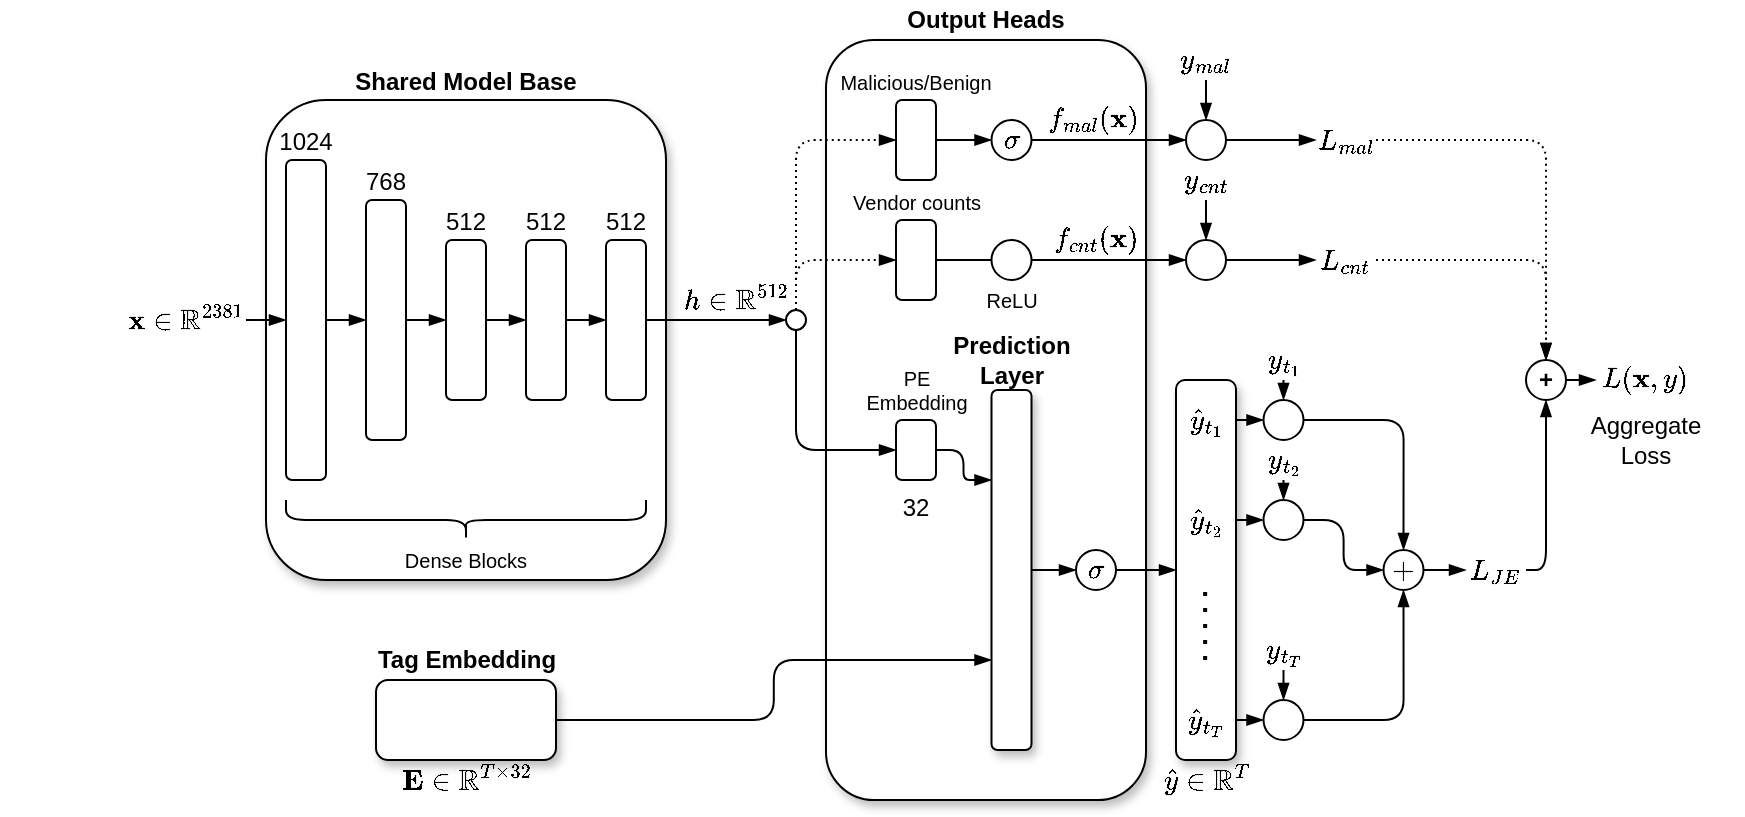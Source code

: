 <mxfile version="15.1.3" type="device" pages="6"><diagram id="xfFHhLGY3uJSSPK3XZ9N" name="Proposed_Model"><mxGraphModel dx="881" dy="806" grid="1" gridSize="10" guides="1" tooltips="1" connect="1" arrows="1" fold="1" page="1" pageScale="1" pageWidth="827" pageHeight="1169" math="1" shadow="0"><root><mxCell id="0"/><mxCell id="1" parent="0"/><mxCell id="eEKnN-YH9aGQ_hWyFM0L-48" value="" style="rounded=1;whiteSpace=wrap;html=1;fontSize=10;labelBackgroundColor=none;shadow=1;glass=0;" parent="1" vertex="1"><mxGeometry x="350" y="20" width="160" height="380" as="geometry"/></mxCell><mxCell id="eEKnN-YH9aGQ_hWyFM0L-14" value="$$h\in\mathbb{R}^{512}$$" style="text;html=1;strokeColor=none;fillColor=none;align=center;verticalAlign=middle;whiteSpace=wrap;rounded=0;fontSize=12;" parent="1" vertex="1"><mxGeometry x="280" y="140" width="50" height="20" as="geometry"/></mxCell><mxCell id="eEKnN-YH9aGQ_hWyFM0L-15" value="Prediction Layer" style="text;html=1;strokeColor=none;fillColor=none;align=center;verticalAlign=middle;whiteSpace=wrap;rounded=0;fontStyle=1" parent="1" vertex="1"><mxGeometry x="407.75" y="165" width="70" height="30" as="geometry"/></mxCell><mxCell id="eEKnN-YH9aGQ_hWyFM0L-16" style="edgeStyle=orthogonalEdgeStyle;rounded=1;orthogonalLoop=1;jettySize=auto;html=1;exitX=1;exitY=0.5;exitDx=0;exitDy=0;entryX=0;entryY=0.5;entryDx=0;entryDy=0;endArrow=blockThin;endFill=1;" parent="1" source="eEKnN-YH9aGQ_hWyFM0L-17" target="eEKnN-YH9aGQ_hWyFM0L-23" edge="1"><mxGeometry relative="1" as="geometry"/></mxCell><mxCell id="eEKnN-YH9aGQ_hWyFM0L-17" value="" style="rounded=1;whiteSpace=wrap;html=1;shadow=1;" parent="1" vertex="1"><mxGeometry x="432.75" y="195" width="20" height="180" as="geometry"/></mxCell><mxCell id="eEKnN-YH9aGQ_hWyFM0L-18" style="edgeStyle=orthogonalEdgeStyle;orthogonalLoop=1;jettySize=auto;html=1;exitX=1;exitY=0.5;exitDx=0;exitDy=0;entryX=0;entryY=0.75;entryDx=0;entryDy=0;rounded=1;endArrow=blockThin;endFill=1;" parent="1" source="eEKnN-YH9aGQ_hWyFM0L-172" target="eEKnN-YH9aGQ_hWyFM0L-17" edge="1"><mxGeometry relative="1" as="geometry"><mxPoint x="190" y="350" as="sourcePoint"/></mxGeometry></mxCell><mxCell id="eEKnN-YH9aGQ_hWyFM0L-20" value="Tag Embedding" style="text;html=1;strokeColor=none;fillColor=none;align=center;verticalAlign=middle;rounded=0;fontStyle=1" parent="1" vertex="1"><mxGeometry x="125" y="320" width="90" height="20" as="geometry"/></mxCell><mxCell id="eEKnN-YH9aGQ_hWyFM0L-21" value="$$\textbf{E}\in\mathbb{R}^{T\times32}$$" style="text;html=1;strokeColor=none;fillColor=none;align=center;verticalAlign=middle;whiteSpace=wrap;rounded=0;fontSize=12;" parent="1" vertex="1"><mxGeometry x="132.5" y="380" width="75" height="20" as="geometry"/></mxCell><mxCell id="eEKnN-YH9aGQ_hWyFM0L-22" style="edgeStyle=orthogonalEdgeStyle;rounded=1;orthogonalLoop=1;jettySize=auto;html=1;exitX=1;exitY=0.5;exitDx=0;exitDy=0;entryX=0;entryY=0.5;entryDx=0;entryDy=0;endArrow=blockThin;endFill=1;" parent="1" source="eEKnN-YH9aGQ_hWyFM0L-23" target="eEKnN-YH9aGQ_hWyFM0L-24" edge="1"><mxGeometry relative="1" as="geometry"/></mxCell><mxCell id="eEKnN-YH9aGQ_hWyFM0L-23" value="$$\sigma$$" style="ellipse;whiteSpace=wrap;html=1;aspect=fixed;" parent="1" vertex="1"><mxGeometry x="475" y="275" width="20" height="20" as="geometry"/></mxCell><mxCell id="eEKnN-YH9aGQ_hWyFM0L-24" value="" style="rounded=1;whiteSpace=wrap;html=1;labelPosition=center;verticalLabelPosition=top;align=center;verticalAlign=bottom;shadow=1;" parent="1" vertex="1"><mxGeometry x="525" y="190" width="30" height="190" as="geometry"/></mxCell><mxCell id="eEKnN-YH9aGQ_hWyFM0L-25" style="edgeStyle=orthogonalEdgeStyle;rounded=0;orthogonalLoop=1;jettySize=auto;html=1;exitX=1;exitY=0.5;exitDx=0;exitDy=0;entryX=0;entryY=0.5;entryDx=0;entryDy=0;endArrow=blockThin;endFill=1;" parent="1" source="eEKnN-YH9aGQ_hWyFM0L-26" target="eEKnN-YH9aGQ_hWyFM0L-32" edge="1"><mxGeometry relative="1" as="geometry"/></mxCell><mxCell id="eEKnN-YH9aGQ_hWyFM0L-26" value="$$\hat{y}_{t_1}$$" style="text;html=1;strokeColor=none;fillColor=none;align=center;verticalAlign=middle;whiteSpace=wrap;rounded=0;" parent="1" vertex="1"><mxGeometry x="525" y="200" width="30" height="20" as="geometry"/></mxCell><mxCell id="eEKnN-YH9aGQ_hWyFM0L-27" style="edgeStyle=orthogonalEdgeStyle;rounded=0;orthogonalLoop=1;jettySize=auto;html=1;exitX=1;exitY=0.5;exitDx=0;exitDy=0;entryX=0;entryY=0.5;entryDx=0;entryDy=0;endArrow=blockThin;endFill=1;" parent="1" source="eEKnN-YH9aGQ_hWyFM0L-28" target="eEKnN-YH9aGQ_hWyFM0L-36" edge="1"><mxGeometry relative="1" as="geometry"/></mxCell><mxCell id="eEKnN-YH9aGQ_hWyFM0L-28" value="$$\hat{y}_{t_2}$$" style="text;html=1;strokeColor=none;fillColor=none;align=center;verticalAlign=middle;whiteSpace=wrap;rounded=0;" parent="1" vertex="1"><mxGeometry x="525" y="250" width="30" height="20" as="geometry"/></mxCell><mxCell id="eEKnN-YH9aGQ_hWyFM0L-29" style="edgeStyle=orthogonalEdgeStyle;rounded=0;orthogonalLoop=1;jettySize=auto;html=1;exitX=1;exitY=0.5;exitDx=0;exitDy=0;entryX=0;entryY=0.5;entryDx=0;entryDy=0;endArrow=blockThin;endFill=1;" parent="1" source="eEKnN-YH9aGQ_hWyFM0L-30" target="eEKnN-YH9aGQ_hWyFM0L-40" edge="1"><mxGeometry relative="1" as="geometry"/></mxCell><mxCell id="eEKnN-YH9aGQ_hWyFM0L-30" value="$$\hat{y}_{t_T}$$" style="text;html=1;strokeColor=none;fillColor=none;align=center;verticalAlign=middle;whiteSpace=wrap;rounded=0;" parent="1" vertex="1"><mxGeometry x="525" y="350" width="30" height="20" as="geometry"/></mxCell><mxCell id="eEKnN-YH9aGQ_hWyFM0L-31" style="edgeStyle=orthogonalEdgeStyle;rounded=1;orthogonalLoop=1;jettySize=auto;html=1;exitX=1;exitY=0.5;exitDx=0;exitDy=0;entryX=0.5;entryY=0;entryDx=0;entryDy=0;endArrow=blockThin;endFill=1;" parent="1" source="eEKnN-YH9aGQ_hWyFM0L-32" target="eEKnN-YH9aGQ_hWyFM0L-45" edge="1"><mxGeometry relative="1" as="geometry"/></mxCell><mxCell id="eEKnN-YH9aGQ_hWyFM0L-32" value="" style="ellipse;whiteSpace=wrap;html=1;aspect=fixed;" parent="1" vertex="1"><mxGeometry x="568.75" y="200" width="20" height="20" as="geometry"/></mxCell><mxCell id="eEKnN-YH9aGQ_hWyFM0L-33" style="edgeStyle=orthogonalEdgeStyle;rounded=0;orthogonalLoop=1;jettySize=auto;html=1;exitX=0.5;exitY=1;exitDx=0;exitDy=0;entryX=0.5;entryY=0;entryDx=0;entryDy=0;endArrow=blockThin;endFill=1;" parent="1" source="eEKnN-YH9aGQ_hWyFM0L-34" target="eEKnN-YH9aGQ_hWyFM0L-32" edge="1"><mxGeometry relative="1" as="geometry"/></mxCell><mxCell id="eEKnN-YH9aGQ_hWyFM0L-34" value="$$y_{t_1}$$" style="text;html=1;strokeColor=none;fillColor=none;align=center;verticalAlign=middle;whiteSpace=wrap;rounded=0;" parent="1" vertex="1"><mxGeometry x="568.75" y="170" width="20" height="20" as="geometry"/></mxCell><mxCell id="eEKnN-YH9aGQ_hWyFM0L-35" style="edgeStyle=orthogonalEdgeStyle;rounded=1;orthogonalLoop=1;jettySize=auto;html=1;exitX=1;exitY=0.5;exitDx=0;exitDy=0;entryX=0;entryY=0.5;entryDx=0;entryDy=0;endArrow=blockThin;endFill=1;" parent="1" source="eEKnN-YH9aGQ_hWyFM0L-36" target="eEKnN-YH9aGQ_hWyFM0L-45" edge="1"><mxGeometry relative="1" as="geometry"/></mxCell><mxCell id="eEKnN-YH9aGQ_hWyFM0L-36" value="" style="ellipse;whiteSpace=wrap;html=1;aspect=fixed;" parent="1" vertex="1"><mxGeometry x="568.75" y="250" width="20" height="20" as="geometry"/></mxCell><mxCell id="eEKnN-YH9aGQ_hWyFM0L-37" style="edgeStyle=orthogonalEdgeStyle;rounded=0;orthogonalLoop=1;jettySize=auto;html=1;exitX=0.5;exitY=1;exitDx=0;exitDy=0;entryX=0.5;entryY=0;entryDx=0;entryDy=0;endArrow=blockThin;endFill=1;" parent="1" source="eEKnN-YH9aGQ_hWyFM0L-38" target="eEKnN-YH9aGQ_hWyFM0L-36" edge="1"><mxGeometry relative="1" as="geometry"/></mxCell><mxCell id="eEKnN-YH9aGQ_hWyFM0L-38" value="$$y_{t_2}$$" style="text;html=1;strokeColor=none;fillColor=none;align=center;verticalAlign=middle;whiteSpace=wrap;rounded=0;" parent="1" vertex="1"><mxGeometry x="568.75" y="220" width="20" height="20" as="geometry"/></mxCell><mxCell id="eEKnN-YH9aGQ_hWyFM0L-39" style="edgeStyle=orthogonalEdgeStyle;rounded=1;orthogonalLoop=1;jettySize=auto;html=1;exitX=1;exitY=0.5;exitDx=0;exitDy=0;entryX=0.5;entryY=1;entryDx=0;entryDy=0;endArrow=blockThin;endFill=1;" parent="1" source="eEKnN-YH9aGQ_hWyFM0L-40" target="eEKnN-YH9aGQ_hWyFM0L-45" edge="1"><mxGeometry relative="1" as="geometry"/></mxCell><mxCell id="eEKnN-YH9aGQ_hWyFM0L-40" value="" style="ellipse;whiteSpace=wrap;html=1;aspect=fixed;" parent="1" vertex="1"><mxGeometry x="568.75" y="350" width="20" height="20" as="geometry"/></mxCell><mxCell id="eEKnN-YH9aGQ_hWyFM0L-41" style="edgeStyle=orthogonalEdgeStyle;rounded=0;orthogonalLoop=1;jettySize=auto;html=1;exitX=0.5;exitY=1;exitDx=0;exitDy=0;entryX=0.5;entryY=0;entryDx=0;entryDy=0;endArrow=blockThin;endFill=1;" parent="1" source="eEKnN-YH9aGQ_hWyFM0L-42" target="eEKnN-YH9aGQ_hWyFM0L-40" edge="1"><mxGeometry relative="1" as="geometry"/></mxCell><mxCell id="eEKnN-YH9aGQ_hWyFM0L-42" value="$$y_{t_T}$$" style="text;html=1;strokeColor=none;fillColor=none;align=center;verticalAlign=middle;whiteSpace=wrap;rounded=0;" parent="1" vertex="1"><mxGeometry x="568.75" y="315" width="20" height="20" as="geometry"/></mxCell><mxCell id="eEKnN-YH9aGQ_hWyFM0L-44" style="edgeStyle=orthogonalEdgeStyle;rounded=1;orthogonalLoop=1;jettySize=auto;html=1;exitX=1;exitY=0.5;exitDx=0;exitDy=0;entryX=0;entryY=0.5;entryDx=0;entryDy=0;endArrow=blockThin;endFill=1;" parent="1" source="eEKnN-YH9aGQ_hWyFM0L-45" target="eEKnN-YH9aGQ_hWyFM0L-125" edge="1"><mxGeometry relative="1" as="geometry"><mxPoint x="662.5" y="285" as="targetPoint"/></mxGeometry></mxCell><mxCell id="eEKnN-YH9aGQ_hWyFM0L-45" value="$$+$$" style="ellipse;whiteSpace=wrap;html=1;aspect=fixed;" parent="1" vertex="1"><mxGeometry x="628.75" y="275" width="20" height="20" as="geometry"/></mxCell><mxCell id="eEKnN-YH9aGQ_hWyFM0L-46" value="$$\hat{y}\in\mathbb{R}^{T}$$" style="text;html=1;strokeColor=none;fillColor=none;align=center;verticalAlign=middle;whiteSpace=wrap;rounded=0;fontSize=12;" parent="1" vertex="1"><mxGeometry x="503.75" y="380" width="72.5" height="20" as="geometry"/></mxCell><mxCell id="eEKnN-YH9aGQ_hWyFM0L-47" value="" style="endArrow=none;dashed=1;html=1;dashPattern=1 3;strokeWidth=2;" parent="1" edge="1"><mxGeometry width="50" height="50" relative="1" as="geometry"><mxPoint x="539.58" y="330.0" as="sourcePoint"/><mxPoint x="539.58" y="290.0" as="targetPoint"/></mxGeometry></mxCell><mxCell id="eEKnN-YH9aGQ_hWyFM0L-49" style="edgeStyle=orthogonalEdgeStyle;rounded=0;orthogonalLoop=1;jettySize=auto;html=1;exitX=1;exitY=0.5;exitDx=0;exitDy=0;entryX=0;entryY=0.5;entryDx=0;entryDy=0;endArrow=blockThin;endFill=1;" parent="1" source="eEKnN-YH9aGQ_hWyFM0L-50" target="eEKnN-YH9aGQ_hWyFM0L-168" edge="1"><mxGeometry relative="1" as="geometry"><mxPoint x="445" y="70" as="targetPoint"/></mxGeometry></mxCell><mxCell id="eEKnN-YH9aGQ_hWyFM0L-50" value="&lt;font style=&quot;font-size: 10px&quot;&gt;Malicious/Benign&lt;/font&gt;" style="rounded=1;whiteSpace=wrap;html=1;labelPosition=center;verticalLabelPosition=top;align=center;verticalAlign=bottom;" parent="1" vertex="1"><mxGeometry x="385" y="50" width="20" height="40" as="geometry"/></mxCell><mxCell id="eEKnN-YH9aGQ_hWyFM0L-52" value="&lt;div style=&quot;text-align: left&quot;&gt;&lt;span style=&quot;font-size: 10px&quot;&gt;Vendor counts&lt;/span&gt;&lt;/div&gt;" style="rounded=1;html=1;labelPosition=center;verticalLabelPosition=top;align=center;verticalAlign=bottom;" parent="1" vertex="1"><mxGeometry x="385" y="110" width="20" height="40" as="geometry"/></mxCell><mxCell id="eEKnN-YH9aGQ_hWyFM0L-66" style="edgeStyle=orthogonalEdgeStyle;orthogonalLoop=1;jettySize=auto;html=1;exitX=0.5;exitY=0;exitDx=0;exitDy=0;entryX=0;entryY=0.5;entryDx=0;entryDy=0;fontSize=10;shadow=0;comic=0;rounded=1;endArrow=blockThin;endFill=1;dashed=1;dashPattern=1 2;" parent="1" source="eEKnN-YH9aGQ_hWyFM0L-72" target="eEKnN-YH9aGQ_hWyFM0L-50" edge="1"><mxGeometry relative="1" as="geometry"/></mxCell><mxCell id="eEKnN-YH9aGQ_hWyFM0L-156" style="edgeStyle=orthogonalEdgeStyle;rounded=1;orthogonalLoop=1;jettySize=auto;html=1;exitX=0.5;exitY=0;exitDx=0;exitDy=0;entryX=0;entryY=0.5;entryDx=0;entryDy=0;dashed=1;dashPattern=1 2;endArrow=blockThin;endFill=1;" parent="1" source="eEKnN-YH9aGQ_hWyFM0L-72" target="eEKnN-YH9aGQ_hWyFM0L-52" edge="1"><mxGeometry relative="1" as="geometry"/></mxCell><mxCell id="eEKnN-YH9aGQ_hWyFM0L-165" style="edgeStyle=orthogonalEdgeStyle;rounded=1;orthogonalLoop=1;jettySize=auto;html=1;exitX=0.5;exitY=1;exitDx=0;exitDy=0;entryX=0;entryY=0.5;entryDx=0;entryDy=0;endArrow=blockThin;endFill=1;" parent="1" source="eEKnN-YH9aGQ_hWyFM0L-72" target="eEKnN-YH9aGQ_hWyFM0L-162" edge="1"><mxGeometry relative="1" as="geometry"/></mxCell><mxCell id="eEKnN-YH9aGQ_hWyFM0L-72" value="" style="ellipse;whiteSpace=wrap;html=1;aspect=fixed;rounded=1;shadow=0;glass=0;comic=0;fontSize=10;align=center;" parent="1" vertex="1"><mxGeometry x="330" y="155" width="10" height="10" as="geometry"/></mxCell><mxCell id="eEKnN-YH9aGQ_hWyFM0L-76" style="edgeStyle=orthogonalEdgeStyle;rounded=0;orthogonalLoop=1;jettySize=auto;html=1;exitX=1;exitY=0.5;exitDx=0;exitDy=0;entryX=0;entryY=0.5;entryDx=0;entryDy=0;endArrow=blockThin;endFill=1;" parent="1" source="eEKnN-YH9aGQ_hWyFM0L-168" target="eEKnN-YH9aGQ_hWyFM0L-91" edge="1"><mxGeometry relative="1" as="geometry"><mxPoint x="495" y="70" as="sourcePoint"/></mxGeometry></mxCell><mxCell id="eEKnN-YH9aGQ_hWyFM0L-78" style="edgeStyle=orthogonalEdgeStyle;rounded=0;orthogonalLoop=1;jettySize=auto;html=1;exitX=1;exitY=0.5;exitDx=0;exitDy=0;entryX=0;entryY=0.5;entryDx=0;entryDy=0;endArrow=blockThin;endFill=1;startArrow=none;" parent="1" source="Y5YlHEncNmKIi1WElXBI-1" target="eEKnN-YH9aGQ_hWyFM0L-93" edge="1"><mxGeometry relative="1" as="geometry"><mxPoint x="495" y="130" as="sourcePoint"/></mxGeometry></mxCell><mxCell id="eEKnN-YH9aGQ_hWyFM0L-90" style="edgeStyle=orthogonalEdgeStyle;rounded=0;orthogonalLoop=1;jettySize=auto;html=1;exitX=1;exitY=0.5;exitDx=0;exitDy=0;entryX=0;entryY=0.5;entryDx=0;entryDy=0;endArrow=blockThin;endFill=1;" parent="1" source="eEKnN-YH9aGQ_hWyFM0L-91" target="eEKnN-YH9aGQ_hWyFM0L-115" edge="1"><mxGeometry relative="1" as="geometry"/></mxCell><mxCell id="eEKnN-YH9aGQ_hWyFM0L-91" value="" style="ellipse;whiteSpace=wrap;html=1;aspect=fixed;" parent="1" vertex="1"><mxGeometry x="530" y="60" width="20" height="20" as="geometry"/></mxCell><mxCell id="eEKnN-YH9aGQ_hWyFM0L-92" style="edgeStyle=orthogonalEdgeStyle;rounded=0;orthogonalLoop=1;jettySize=auto;html=1;exitX=1;exitY=0.5;exitDx=0;exitDy=0;entryX=0;entryY=0.5;entryDx=0;entryDy=0;endArrow=blockThin;endFill=1;" parent="1" source="eEKnN-YH9aGQ_hWyFM0L-93" target="eEKnN-YH9aGQ_hWyFM0L-117" edge="1"><mxGeometry relative="1" as="geometry"/></mxCell><mxCell id="eEKnN-YH9aGQ_hWyFM0L-93" value="" style="ellipse;whiteSpace=wrap;html=1;aspect=fixed;" parent="1" vertex="1"><mxGeometry x="530" y="120" width="20" height="20" as="geometry"/></mxCell><mxCell id="eEKnN-YH9aGQ_hWyFM0L-102" style="edgeStyle=orthogonalEdgeStyle;rounded=0;orthogonalLoop=1;jettySize=auto;html=1;exitX=0.5;exitY=1;exitDx=0;exitDy=0;entryX=0.5;entryY=0;entryDx=0;entryDy=0;endArrow=blockThin;endFill=1;" parent="1" source="eEKnN-YH9aGQ_hWyFM0L-103" target="eEKnN-YH9aGQ_hWyFM0L-91" edge="1"><mxGeometry relative="1" as="geometry"><mxPoint x="535" y="40" as="sourcePoint"/></mxGeometry></mxCell><mxCell id="eEKnN-YH9aGQ_hWyFM0L-103" value="$$y_{mal}$$" style="text;html=1;strokeColor=none;fillColor=none;align=center;verticalAlign=middle;whiteSpace=wrap;rounded=0;" parent="1" vertex="1"><mxGeometry x="520" y="20" width="40" height="20" as="geometry"/></mxCell><mxCell id="eEKnN-YH9aGQ_hWyFM0L-104" style="edgeStyle=orthogonalEdgeStyle;rounded=0;orthogonalLoop=1;jettySize=auto;html=1;exitX=0.5;exitY=1;exitDx=0;exitDy=0;entryX=0.5;entryY=0;entryDx=0;entryDy=0;endArrow=blockThin;endFill=1;" parent="1" source="eEKnN-YH9aGQ_hWyFM0L-105" target="eEKnN-YH9aGQ_hWyFM0L-93" edge="1"><mxGeometry relative="1" as="geometry"/></mxCell><mxCell id="eEKnN-YH9aGQ_hWyFM0L-105" value="$$y_{cnt}$$" style="text;html=1;strokeColor=none;fillColor=none;align=center;verticalAlign=middle;whiteSpace=wrap;rounded=0;" parent="1" vertex="1"><mxGeometry x="520" y="80" width="40" height="20" as="geometry"/></mxCell><mxCell id="eEKnN-YH9aGQ_hWyFM0L-114" style="edgeStyle=orthogonalEdgeStyle;rounded=1;orthogonalLoop=1;jettySize=auto;html=1;exitX=1;exitY=0.5;exitDx=0;exitDy=0;entryX=0.5;entryY=0;entryDx=0;entryDy=0;endArrow=blockThin;endFill=1;dashed=1;dashPattern=1 2;" parent="1" source="eEKnN-YH9aGQ_hWyFM0L-115" target="eEKnN-YH9aGQ_hWyFM0L-127" edge="1"><mxGeometry relative="1" as="geometry"/></mxCell><mxCell id="eEKnN-YH9aGQ_hWyFM0L-115" value="$$L_{mal}$$" style="text;html=1;strokeColor=none;fillColor=none;align=center;verticalAlign=middle;whiteSpace=wrap;rounded=0;" parent="1" vertex="1"><mxGeometry x="595" y="60" width="30" height="20" as="geometry"/></mxCell><mxCell id="eEKnN-YH9aGQ_hWyFM0L-116" style="edgeStyle=orthogonalEdgeStyle;rounded=1;orthogonalLoop=1;jettySize=auto;html=1;exitX=1;exitY=0.5;exitDx=0;exitDy=0;endArrow=blockThin;endFill=1;dashed=1;dashPattern=1 2;entryX=0.5;entryY=0;entryDx=0;entryDy=0;" parent="1" source="eEKnN-YH9aGQ_hWyFM0L-117" target="eEKnN-YH9aGQ_hWyFM0L-127" edge="1"><mxGeometry relative="1" as="geometry"><mxPoint x="695.0" y="170" as="targetPoint"/></mxGeometry></mxCell><mxCell id="eEKnN-YH9aGQ_hWyFM0L-117" value="$$L_{cnt}$$" style="text;html=1;strokeColor=none;fillColor=none;align=center;verticalAlign=middle;whiteSpace=wrap;rounded=0;" parent="1" vertex="1"><mxGeometry x="595" y="120" width="30" height="20" as="geometry"/></mxCell><mxCell id="eEKnN-YH9aGQ_hWyFM0L-158" style="edgeStyle=orthogonalEdgeStyle;rounded=1;orthogonalLoop=1;jettySize=auto;html=1;exitX=1;exitY=0.5;exitDx=0;exitDy=0;entryX=0.5;entryY=1;entryDx=0;entryDy=0;endArrow=blockThin;endFill=1;" parent="1" source="eEKnN-YH9aGQ_hWyFM0L-125" target="eEKnN-YH9aGQ_hWyFM0L-127" edge="1"><mxGeometry relative="1" as="geometry"><Array as="points"><mxPoint x="709.75" y="285"/></Array></mxGeometry></mxCell><mxCell id="eEKnN-YH9aGQ_hWyFM0L-125" value="$$L_{JE}$$" style="text;html=1;strokeColor=none;fillColor=none;align=center;verticalAlign=middle;whiteSpace=wrap;rounded=0;" parent="1" vertex="1"><mxGeometry x="670" y="275" width="30" height="20" as="geometry"/></mxCell><mxCell id="eEKnN-YH9aGQ_hWyFM0L-126" style="edgeStyle=orthogonalEdgeStyle;rounded=1;orthogonalLoop=1;jettySize=auto;html=1;exitX=1;exitY=0.5;exitDx=0;exitDy=0;entryX=0;entryY=0.5;entryDx=0;entryDy=0;endArrow=blockThin;endFill=1;" parent="1" source="eEKnN-YH9aGQ_hWyFM0L-127" target="eEKnN-YH9aGQ_hWyFM0L-128" edge="1"><mxGeometry relative="1" as="geometry"/></mxCell><mxCell id="eEKnN-YH9aGQ_hWyFM0L-127" value="&lt;b&gt;+&lt;/b&gt;" style="ellipse;whiteSpace=wrap;html=1;aspect=fixed;" parent="1" vertex="1"><mxGeometry x="700" y="180" width="20" height="20" as="geometry"/></mxCell><mxCell id="eEKnN-YH9aGQ_hWyFM0L-128" value="$$L(\textbf{x},y)$$" style="text;html=1;strokeColor=none;fillColor=none;align=center;verticalAlign=middle;whiteSpace=wrap;rounded=0;" parent="1" vertex="1"><mxGeometry x="735" y="180" width="50" height="20" as="geometry"/></mxCell><mxCell id="eEKnN-YH9aGQ_hWyFM0L-129" value="Aggregate Loss" style="text;html=1;strokeColor=none;fillColor=none;align=center;verticalAlign=middle;whiteSpace=wrap;rounded=0;" parent="1" vertex="1"><mxGeometry x="740" y="210" width="40" height="20" as="geometry"/></mxCell><mxCell id="eEKnN-YH9aGQ_hWyFM0L-130" value="&lt;b style=&quot;font-size: 12px;&quot;&gt;Shared Model Base&lt;/b&gt;" style="rounded=1;whiteSpace=wrap;html=1;shadow=1;glass=0;comic=0;fontSize=12;align=center;fillColor=#ffffff;labelPosition=center;verticalLabelPosition=top;verticalAlign=bottom;" parent="1" vertex="1"><mxGeometry x="70" y="50" width="200" height="240" as="geometry"/></mxCell><mxCell id="eEKnN-YH9aGQ_hWyFM0L-131" style="edgeStyle=orthogonalEdgeStyle;rounded=0;orthogonalLoop=1;jettySize=auto;html=1;exitX=1;exitY=0.5;exitDx=0;exitDy=0;entryX=0;entryY=0.5;entryDx=0;entryDy=0;endArrow=blockThin;endFill=1;" parent="1" source="eEKnN-YH9aGQ_hWyFM0L-132" target="eEKnN-YH9aGQ_hWyFM0L-134" edge="1"><mxGeometry relative="1" as="geometry"/></mxCell><mxCell id="eEKnN-YH9aGQ_hWyFM0L-132" value="768" style="rounded=1;whiteSpace=wrap;html=1;labelPosition=center;verticalLabelPosition=top;align=center;verticalAlign=bottom;rotation=0;" parent="1" vertex="1"><mxGeometry x="120" y="100" width="20" height="120" as="geometry"/></mxCell><mxCell id="eEKnN-YH9aGQ_hWyFM0L-133" style="edgeStyle=orthogonalEdgeStyle;rounded=0;orthogonalLoop=1;jettySize=auto;html=1;exitX=1;exitY=0.5;exitDx=0;exitDy=0;entryX=0;entryY=0.5;entryDx=0;entryDy=0;endArrow=blockThin;endFill=1;" parent="1" source="eEKnN-YH9aGQ_hWyFM0L-134" target="eEKnN-YH9aGQ_hWyFM0L-138" edge="1"><mxGeometry relative="1" as="geometry"/></mxCell><mxCell id="eEKnN-YH9aGQ_hWyFM0L-134" value="512" style="rounded=1;whiteSpace=wrap;html=1;labelPosition=center;verticalLabelPosition=top;align=center;verticalAlign=bottom;" parent="1" vertex="1"><mxGeometry x="160" y="120" width="20" height="80" as="geometry"/></mxCell><mxCell id="eEKnN-YH9aGQ_hWyFM0L-135" style="edgeStyle=orthogonalEdgeStyle;rounded=0;orthogonalLoop=1;jettySize=auto;html=1;exitX=1;exitY=0.5;exitDx=0;exitDy=0;entryX=0;entryY=0.5;entryDx=0;entryDy=0;endArrow=blockThin;endFill=1;" parent="1" source="eEKnN-YH9aGQ_hWyFM0L-136" target="eEKnN-YH9aGQ_hWyFM0L-132" edge="1"><mxGeometry relative="1" as="geometry"/></mxCell><mxCell id="eEKnN-YH9aGQ_hWyFM0L-136" value="1024" style="rounded=1;whiteSpace=wrap;html=1;glass=0;shadow=0;comic=0;labelPosition=center;verticalLabelPosition=top;align=center;verticalAlign=bottom;" parent="1" vertex="1"><mxGeometry x="80" y="80" width="20" height="160" as="geometry"/></mxCell><mxCell id="eEKnN-YH9aGQ_hWyFM0L-137" style="edgeStyle=orthogonalEdgeStyle;rounded=0;orthogonalLoop=1;jettySize=auto;html=1;exitX=1;exitY=0.5;exitDx=0;exitDy=0;entryX=0;entryY=0.5;entryDx=0;entryDy=0;endArrow=blockThin;endFill=1;" parent="1" source="eEKnN-YH9aGQ_hWyFM0L-138" target="eEKnN-YH9aGQ_hWyFM0L-139" edge="1"><mxGeometry relative="1" as="geometry"/></mxCell><mxCell id="eEKnN-YH9aGQ_hWyFM0L-138" value="512" style="rounded=1;whiteSpace=wrap;html=1;labelPosition=center;verticalLabelPosition=top;align=center;verticalAlign=bottom;" parent="1" vertex="1"><mxGeometry x="200" y="120" width="20" height="80" as="geometry"/></mxCell><mxCell id="eEKnN-YH9aGQ_hWyFM0L-144" style="edgeStyle=orthogonalEdgeStyle;rounded=0;orthogonalLoop=1;jettySize=auto;html=1;exitX=1;exitY=0.5;exitDx=0;exitDy=0;entryX=0;entryY=0.5;entryDx=0;entryDy=0;endArrow=blockThin;endFill=1;" parent="1" source="eEKnN-YH9aGQ_hWyFM0L-139" target="eEKnN-YH9aGQ_hWyFM0L-72" edge="1"><mxGeometry relative="1" as="geometry"><mxPoint x="310" y="190.0" as="targetPoint"/></mxGeometry></mxCell><mxCell id="eEKnN-YH9aGQ_hWyFM0L-139" value="512" style="rounded=1;whiteSpace=wrap;html=1;labelPosition=center;verticalLabelPosition=top;align=center;verticalAlign=bottom;" parent="1" vertex="1"><mxGeometry x="240" y="120" width="20" height="80" as="geometry"/></mxCell><mxCell id="eEKnN-YH9aGQ_hWyFM0L-140" style="edgeStyle=orthogonalEdgeStyle;rounded=0;orthogonalLoop=1;jettySize=auto;html=1;exitX=1;exitY=0.5;exitDx=0;exitDy=0;entryX=0;entryY=0.5;entryDx=0;entryDy=0;endArrow=blockThin;endFill=1;" parent="1" source="eEKnN-YH9aGQ_hWyFM0L-143" target="eEKnN-YH9aGQ_hWyFM0L-136" edge="1"><mxGeometry relative="1" as="geometry"><mxPoint x="40.0" y="160" as="sourcePoint"/></mxGeometry></mxCell><mxCell id="eEKnN-YH9aGQ_hWyFM0L-141" value="" style="shape=curlyBracket;whiteSpace=wrap;html=1;rounded=1;shadow=0;glass=0;comic=0;rotation=90;labelPosition=right;verticalLabelPosition=middle;align=left;verticalAlign=middle;flipH=0;flipV=0;direction=west;" parent="1" vertex="1"><mxGeometry x="160" y="170" width="20" height="180" as="geometry"/></mxCell><mxCell id="eEKnN-YH9aGQ_hWyFM0L-142" value="Dense Blocks" style="text;html=1;strokeColor=none;fillColor=none;align=center;verticalAlign=middle;whiteSpace=wrap;rounded=0;shadow=0;glass=0;comic=0;fontSize=10;" parent="1" vertex="1"><mxGeometry x="125" y="270" width="90" height="20" as="geometry"/></mxCell><mxCell id="eEKnN-YH9aGQ_hWyFM0L-143" value="$$\textbf{x}\in\mathbb{R}^{2381}$$" style="text;html=1;strokeColor=none;fillColor=none;align=center;verticalAlign=middle;whiteSpace=wrap;rounded=0;shadow=0;glass=0;comic=0;fontSize=12;fontColor=#000000;" parent="1" vertex="1"><mxGeometry y="150" width="60" height="20" as="geometry"/></mxCell><mxCell id="eEKnN-YH9aGQ_hWyFM0L-164" style="edgeStyle=orthogonalEdgeStyle;rounded=1;orthogonalLoop=1;jettySize=auto;html=1;exitX=1;exitY=0.5;exitDx=0;exitDy=0;entryX=0;entryY=0.25;entryDx=0;entryDy=0;endArrow=blockThin;endFill=1;" parent="1" source="eEKnN-YH9aGQ_hWyFM0L-162" target="eEKnN-YH9aGQ_hWyFM0L-17" edge="1"><mxGeometry relative="1" as="geometry"><Array as="points"><mxPoint x="418.75" y="225"/><mxPoint x="418.75" y="240"/></Array></mxGeometry></mxCell><mxCell id="eEKnN-YH9aGQ_hWyFM0L-162" value="32" style="rounded=1;whiteSpace=wrap;html=1;labelPosition=center;verticalLabelPosition=bottom;align=center;verticalAlign=top;" parent="1" vertex="1"><mxGeometry x="385" y="210" width="20" height="30" as="geometry"/></mxCell><mxCell id="eEKnN-YH9aGQ_hWyFM0L-166" value="PE&lt;br&gt;Embedding" style="text;html=1;strokeColor=none;fillColor=none;align=center;verticalAlign=middle;whiteSpace=wrap;rounded=0;fontSize=10;" parent="1" vertex="1"><mxGeometry x="357.5" y="180" width="75" height="30" as="geometry"/></mxCell><mxCell id="eEKnN-YH9aGQ_hWyFM0L-168" value="$$\sigma$$" style="ellipse;whiteSpace=wrap;html=1;aspect=fixed;" parent="1" vertex="1"><mxGeometry x="432.75" y="60" width="20" height="20" as="geometry"/></mxCell><mxCell id="eEKnN-YH9aGQ_hWyFM0L-169" value="$$f_{mal}(\textbf{x})$$" style="text;html=1;strokeColor=none;fillColor=none;align=center;verticalAlign=middle;whiteSpace=wrap;rounded=0;fontSize=12;" parent="1" vertex="1"><mxGeometry x="464" y="50" width="40" height="20" as="geometry"/></mxCell><mxCell id="eEKnN-YH9aGQ_hWyFM0L-170" value="$$f_{cnt}(\textbf{x})$$" style="text;html=1;strokeColor=none;fillColor=none;align=center;verticalAlign=middle;whiteSpace=wrap;rounded=0;" parent="1" vertex="1"><mxGeometry x="460" y="110" width="50" height="20" as="geometry"/></mxCell><mxCell id="eEKnN-YH9aGQ_hWyFM0L-171" value="Output Heads" style="text;html=1;strokeColor=none;fillColor=none;align=center;verticalAlign=middle;whiteSpace=wrap;rounded=0;fontSize=12;fontStyle=1" parent="1" vertex="1"><mxGeometry x="380" width="100" height="20" as="geometry"/></mxCell><mxCell id="eEKnN-YH9aGQ_hWyFM0L-172" value="" style="rounded=1;whiteSpace=wrap;html=1;labelPosition=center;verticalLabelPosition=bottom;align=center;verticalAlign=top;shadow=1;" parent="1" vertex="1"><mxGeometry x="125" y="340" width="90" height="40" as="geometry"/></mxCell><mxCell id="Y5YlHEncNmKIi1WElXBI-1" value="ReLU" style="ellipse;whiteSpace=wrap;html=1;aspect=fixed;fontSize=10;labelPosition=center;verticalLabelPosition=bottom;align=center;verticalAlign=middle;horizontal=1;" parent="1" vertex="1"><mxGeometry x="432.75" y="120" width="20" height="20" as="geometry"/></mxCell><mxCell id="Y5YlHEncNmKIi1WElXBI-2" value="" style="edgeStyle=orthogonalEdgeStyle;rounded=0;orthogonalLoop=1;jettySize=auto;html=1;exitX=1;exitY=0.5;exitDx=0;exitDy=0;entryX=0;entryY=0.5;entryDx=0;entryDy=0;endArrow=none;endFill=1;" parent="1" source="eEKnN-YH9aGQ_hWyFM0L-52" target="Y5YlHEncNmKIi1WElXBI-1" edge="1"><mxGeometry relative="1" as="geometry"><mxPoint x="405" y="130" as="sourcePoint"/><mxPoint x="530" y="130" as="targetPoint"/></mxGeometry></mxCell></root></mxGraphModel></diagram><diagram id="PSfAbz0x3rgBQL0Bzvc7" name="Proposed_Model_small"><mxGraphModel dx="1913" dy="806" grid="1" gridSize="10" guides="1" tooltips="1" connect="1" arrows="1" fold="1" page="1" pageScale="1" pageWidth="827" pageHeight="1169" math="1" shadow="0"><root><mxCell id="ODtEnGDPiOxpQJ28lr-V-0"/><mxCell id="ODtEnGDPiOxpQJ28lr-V-1" parent="ODtEnGDPiOxpQJ28lr-V-0"/><mxCell id="ODtEnGDPiOxpQJ28lr-V-2" value="" style="rounded=1;whiteSpace=wrap;html=1;fontSize=10;labelBackgroundColor=none;shadow=1;glass=0;" parent="ODtEnGDPiOxpQJ28lr-V-1" vertex="1"><mxGeometry x="300" y="20" width="160" height="380" as="geometry"/></mxCell><mxCell id="ODtEnGDPiOxpQJ28lr-V-3" value="$$h\in\mathbb{R}^{512}$$" style="text;html=1;strokeColor=none;fillColor=none;align=center;verticalAlign=middle;whiteSpace=wrap;rounded=0;fontSize=12;" parent="ODtEnGDPiOxpQJ28lr-V-1" vertex="1"><mxGeometry x="230" y="140" width="50" height="20" as="geometry"/></mxCell><mxCell id="ODtEnGDPiOxpQJ28lr-V-4" value="Prediction Layer" style="text;html=1;strokeColor=none;fillColor=none;align=center;verticalAlign=middle;whiteSpace=wrap;rounded=0;fontStyle=1" parent="ODtEnGDPiOxpQJ28lr-V-1" vertex="1"><mxGeometry x="357.75" y="165" width="70" height="30" as="geometry"/></mxCell><mxCell id="ODtEnGDPiOxpQJ28lr-V-5" style="edgeStyle=orthogonalEdgeStyle;rounded=1;orthogonalLoop=1;jettySize=auto;html=1;exitX=1;exitY=0.5;exitDx=0;exitDy=0;entryX=0;entryY=0.5;entryDx=0;entryDy=0;endArrow=blockThin;endFill=1;" parent="ODtEnGDPiOxpQJ28lr-V-1" source="ODtEnGDPiOxpQJ28lr-V-6" target="ODtEnGDPiOxpQJ28lr-V-11" edge="1"><mxGeometry relative="1" as="geometry"/></mxCell><mxCell id="ODtEnGDPiOxpQJ28lr-V-6" value="" style="rounded=1;whiteSpace=wrap;html=1;shadow=1;" parent="ODtEnGDPiOxpQJ28lr-V-1" vertex="1"><mxGeometry x="382.75" y="195" width="20" height="180" as="geometry"/></mxCell><mxCell id="ODtEnGDPiOxpQJ28lr-V-7" style="edgeStyle=orthogonalEdgeStyle;orthogonalLoop=1;jettySize=auto;html=1;exitX=1;exitY=0.5;exitDx=0;exitDy=0;entryX=0;entryY=0.75;entryDx=0;entryDy=0;rounded=1;endArrow=blockThin;endFill=1;" parent="ODtEnGDPiOxpQJ28lr-V-1" source="ODtEnGDPiOxpQJ28lr-V-84" target="ODtEnGDPiOxpQJ28lr-V-6" edge="1"><mxGeometry relative="1" as="geometry"><mxPoint x="140" y="350" as="sourcePoint"/></mxGeometry></mxCell><mxCell id="ODtEnGDPiOxpQJ28lr-V-8" value="Tag Embedding" style="text;html=1;strokeColor=none;fillColor=none;align=center;verticalAlign=middle;rounded=0;fontStyle=1" parent="ODtEnGDPiOxpQJ28lr-V-1" vertex="1"><mxGeometry x="120" y="290" width="90" height="20" as="geometry"/></mxCell><mxCell id="ODtEnGDPiOxpQJ28lr-V-9" value="$$\textbf{E}\in\mathbb{R}^{T\times32}$$" style="text;html=1;strokeColor=none;fillColor=none;align=center;verticalAlign=middle;whiteSpace=wrap;rounded=0;fontSize=12;" parent="ODtEnGDPiOxpQJ28lr-V-1" vertex="1"><mxGeometry x="127.5" y="350" width="75" height="20" as="geometry"/></mxCell><mxCell id="ODtEnGDPiOxpQJ28lr-V-10" style="edgeStyle=orthogonalEdgeStyle;rounded=1;orthogonalLoop=1;jettySize=auto;html=1;exitX=1;exitY=0.5;exitDx=0;exitDy=0;entryX=0;entryY=0.5;entryDx=0;entryDy=0;endArrow=blockThin;endFill=1;" parent="ODtEnGDPiOxpQJ28lr-V-1" source="ODtEnGDPiOxpQJ28lr-V-11" target="ODtEnGDPiOxpQJ28lr-V-12" edge="1"><mxGeometry relative="1" as="geometry"/></mxCell><mxCell id="ODtEnGDPiOxpQJ28lr-V-11" value="$$\sigma$$" style="ellipse;whiteSpace=wrap;html=1;aspect=fixed;" parent="ODtEnGDPiOxpQJ28lr-V-1" vertex="1"><mxGeometry x="425" y="275" width="20" height="20" as="geometry"/></mxCell><mxCell id="ODtEnGDPiOxpQJ28lr-V-12" value="" style="rounded=1;whiteSpace=wrap;html=1;labelPosition=center;verticalLabelPosition=top;align=center;verticalAlign=bottom;shadow=1;" parent="ODtEnGDPiOxpQJ28lr-V-1" vertex="1"><mxGeometry x="475" y="190" width="30" height="190" as="geometry"/></mxCell><mxCell id="ODtEnGDPiOxpQJ28lr-V-13" style="edgeStyle=orthogonalEdgeStyle;rounded=0;orthogonalLoop=1;jettySize=auto;html=1;exitX=1;exitY=0.5;exitDx=0;exitDy=0;entryX=0;entryY=0.5;entryDx=0;entryDy=0;endArrow=blockThin;endFill=1;" parent="ODtEnGDPiOxpQJ28lr-V-1" source="ODtEnGDPiOxpQJ28lr-V-14" target="ODtEnGDPiOxpQJ28lr-V-20" edge="1"><mxGeometry relative="1" as="geometry"/></mxCell><mxCell id="ODtEnGDPiOxpQJ28lr-V-14" value="$$\hat{y}_{t_1}$$" style="text;html=1;strokeColor=none;fillColor=none;align=center;verticalAlign=middle;whiteSpace=wrap;rounded=0;" parent="ODtEnGDPiOxpQJ28lr-V-1" vertex="1"><mxGeometry x="475" y="200" width="30" height="20" as="geometry"/></mxCell><mxCell id="ODtEnGDPiOxpQJ28lr-V-15" style="edgeStyle=orthogonalEdgeStyle;rounded=0;orthogonalLoop=1;jettySize=auto;html=1;exitX=1;exitY=0.5;exitDx=0;exitDy=0;entryX=0;entryY=0.5;entryDx=0;entryDy=0;endArrow=blockThin;endFill=1;" parent="ODtEnGDPiOxpQJ28lr-V-1" source="ODtEnGDPiOxpQJ28lr-V-16" target="ODtEnGDPiOxpQJ28lr-V-24" edge="1"><mxGeometry relative="1" as="geometry"/></mxCell><mxCell id="ODtEnGDPiOxpQJ28lr-V-16" value="$$\hat{y}_{t_2}$$" style="text;html=1;strokeColor=none;fillColor=none;align=center;verticalAlign=middle;whiteSpace=wrap;rounded=0;" parent="ODtEnGDPiOxpQJ28lr-V-1" vertex="1"><mxGeometry x="475" y="250" width="30" height="20" as="geometry"/></mxCell><mxCell id="ODtEnGDPiOxpQJ28lr-V-17" style="edgeStyle=orthogonalEdgeStyle;rounded=0;orthogonalLoop=1;jettySize=auto;html=1;exitX=1;exitY=0.5;exitDx=0;exitDy=0;entryX=0;entryY=0.5;entryDx=0;entryDy=0;endArrow=blockThin;endFill=1;" parent="ODtEnGDPiOxpQJ28lr-V-1" source="ODtEnGDPiOxpQJ28lr-V-18" target="ODtEnGDPiOxpQJ28lr-V-28" edge="1"><mxGeometry relative="1" as="geometry"/></mxCell><mxCell id="ODtEnGDPiOxpQJ28lr-V-18" value="$$\hat{y}_{t_T}$$" style="text;html=1;strokeColor=none;fillColor=none;align=center;verticalAlign=middle;whiteSpace=wrap;rounded=0;" parent="ODtEnGDPiOxpQJ28lr-V-1" vertex="1"><mxGeometry x="475" y="350" width="30" height="20" as="geometry"/></mxCell><mxCell id="ODtEnGDPiOxpQJ28lr-V-19" style="edgeStyle=orthogonalEdgeStyle;rounded=1;orthogonalLoop=1;jettySize=auto;html=1;exitX=1;exitY=0.5;exitDx=0;exitDy=0;entryX=0.5;entryY=0;entryDx=0;entryDy=0;endArrow=blockThin;endFill=1;" parent="ODtEnGDPiOxpQJ28lr-V-1" source="ODtEnGDPiOxpQJ28lr-V-20" target="ODtEnGDPiOxpQJ28lr-V-32" edge="1"><mxGeometry relative="1" as="geometry"/></mxCell><mxCell id="ODtEnGDPiOxpQJ28lr-V-20" value="" style="ellipse;whiteSpace=wrap;html=1;aspect=fixed;" parent="ODtEnGDPiOxpQJ28lr-V-1" vertex="1"><mxGeometry x="518.75" y="200" width="20" height="20" as="geometry"/></mxCell><mxCell id="ODtEnGDPiOxpQJ28lr-V-21" style="edgeStyle=orthogonalEdgeStyle;rounded=0;orthogonalLoop=1;jettySize=auto;html=1;exitX=0.5;exitY=1;exitDx=0;exitDy=0;entryX=0.5;entryY=0;entryDx=0;entryDy=0;endArrow=blockThin;endFill=1;" parent="ODtEnGDPiOxpQJ28lr-V-1" source="ODtEnGDPiOxpQJ28lr-V-22" target="ODtEnGDPiOxpQJ28lr-V-20" edge="1"><mxGeometry relative="1" as="geometry"/></mxCell><mxCell id="ODtEnGDPiOxpQJ28lr-V-22" value="$$y_{t_1}$$" style="text;html=1;strokeColor=none;fillColor=none;align=center;verticalAlign=middle;whiteSpace=wrap;rounded=0;" parent="ODtEnGDPiOxpQJ28lr-V-1" vertex="1"><mxGeometry x="518.75" y="170" width="20" height="20" as="geometry"/></mxCell><mxCell id="ODtEnGDPiOxpQJ28lr-V-23" style="edgeStyle=orthogonalEdgeStyle;rounded=1;orthogonalLoop=1;jettySize=auto;html=1;exitX=1;exitY=0.5;exitDx=0;exitDy=0;entryX=0;entryY=0.5;entryDx=0;entryDy=0;endArrow=blockThin;endFill=1;" parent="ODtEnGDPiOxpQJ28lr-V-1" source="ODtEnGDPiOxpQJ28lr-V-24" target="ODtEnGDPiOxpQJ28lr-V-32" edge="1"><mxGeometry relative="1" as="geometry"/></mxCell><mxCell id="ODtEnGDPiOxpQJ28lr-V-24" value="" style="ellipse;whiteSpace=wrap;html=1;aspect=fixed;" parent="ODtEnGDPiOxpQJ28lr-V-1" vertex="1"><mxGeometry x="518.75" y="250" width="20" height="20" as="geometry"/></mxCell><mxCell id="ODtEnGDPiOxpQJ28lr-V-25" style="edgeStyle=orthogonalEdgeStyle;rounded=0;orthogonalLoop=1;jettySize=auto;html=1;exitX=0.5;exitY=1;exitDx=0;exitDy=0;entryX=0.5;entryY=0;entryDx=0;entryDy=0;endArrow=blockThin;endFill=1;" parent="ODtEnGDPiOxpQJ28lr-V-1" source="ODtEnGDPiOxpQJ28lr-V-26" target="ODtEnGDPiOxpQJ28lr-V-24" edge="1"><mxGeometry relative="1" as="geometry"/></mxCell><mxCell id="ODtEnGDPiOxpQJ28lr-V-26" value="$$y_{t_2}$$" style="text;html=1;strokeColor=none;fillColor=none;align=center;verticalAlign=middle;whiteSpace=wrap;rounded=0;" parent="ODtEnGDPiOxpQJ28lr-V-1" vertex="1"><mxGeometry x="518.75" y="220" width="20" height="20" as="geometry"/></mxCell><mxCell id="ODtEnGDPiOxpQJ28lr-V-27" style="edgeStyle=orthogonalEdgeStyle;rounded=1;orthogonalLoop=1;jettySize=auto;html=1;exitX=1;exitY=0.5;exitDx=0;exitDy=0;entryX=0.5;entryY=1;entryDx=0;entryDy=0;endArrow=blockThin;endFill=1;" parent="ODtEnGDPiOxpQJ28lr-V-1" source="ODtEnGDPiOxpQJ28lr-V-28" target="ODtEnGDPiOxpQJ28lr-V-32" edge="1"><mxGeometry relative="1" as="geometry"/></mxCell><mxCell id="ODtEnGDPiOxpQJ28lr-V-28" value="" style="ellipse;whiteSpace=wrap;html=1;aspect=fixed;" parent="ODtEnGDPiOxpQJ28lr-V-1" vertex="1"><mxGeometry x="518.75" y="350" width="20" height="20" as="geometry"/></mxCell><mxCell id="ODtEnGDPiOxpQJ28lr-V-29" style="edgeStyle=orthogonalEdgeStyle;rounded=0;orthogonalLoop=1;jettySize=auto;html=1;exitX=0.5;exitY=1;exitDx=0;exitDy=0;entryX=0.5;entryY=0;entryDx=0;entryDy=0;endArrow=blockThin;endFill=1;" parent="ODtEnGDPiOxpQJ28lr-V-1" source="ODtEnGDPiOxpQJ28lr-V-30" target="ODtEnGDPiOxpQJ28lr-V-28" edge="1"><mxGeometry relative="1" as="geometry"/></mxCell><mxCell id="ODtEnGDPiOxpQJ28lr-V-30" value="$$y_{t_T}$$" style="text;html=1;strokeColor=none;fillColor=none;align=center;verticalAlign=middle;whiteSpace=wrap;rounded=0;" parent="ODtEnGDPiOxpQJ28lr-V-1" vertex="1"><mxGeometry x="518.75" y="315" width="20" height="20" as="geometry"/></mxCell><mxCell id="ODtEnGDPiOxpQJ28lr-V-31" style="edgeStyle=orthogonalEdgeStyle;rounded=1;orthogonalLoop=1;jettySize=auto;html=1;exitX=1;exitY=0.5;exitDx=0;exitDy=0;entryX=0;entryY=0.5;entryDx=0;entryDy=0;endArrow=blockThin;endFill=1;" parent="ODtEnGDPiOxpQJ28lr-V-1" source="ODtEnGDPiOxpQJ28lr-V-32" target="ODtEnGDPiOxpQJ28lr-V-57" edge="1"><mxGeometry relative="1" as="geometry"><mxPoint x="612.5" y="285" as="targetPoint"/></mxGeometry></mxCell><mxCell id="ODtEnGDPiOxpQJ28lr-V-32" value="$$+$$" style="ellipse;whiteSpace=wrap;html=1;aspect=fixed;" parent="ODtEnGDPiOxpQJ28lr-V-1" vertex="1"><mxGeometry x="578.75" y="275" width="20" height="20" as="geometry"/></mxCell><mxCell id="ODtEnGDPiOxpQJ28lr-V-33" value="$$\hat{y}\in\mathbb{R}^{T}$$" style="text;html=1;strokeColor=none;fillColor=none;align=center;verticalAlign=middle;whiteSpace=wrap;rounded=0;fontSize=12;" parent="ODtEnGDPiOxpQJ28lr-V-1" vertex="1"><mxGeometry x="453.75" y="380" width="72.5" height="20" as="geometry"/></mxCell><mxCell id="ODtEnGDPiOxpQJ28lr-V-34" value="" style="endArrow=none;dashed=1;html=1;dashPattern=1 3;strokeWidth=2;" parent="ODtEnGDPiOxpQJ28lr-V-1" edge="1"><mxGeometry width="50" height="50" relative="1" as="geometry"><mxPoint x="489.58" y="330" as="sourcePoint"/><mxPoint x="489.58" y="290" as="targetPoint"/></mxGeometry></mxCell><mxCell id="ODtEnGDPiOxpQJ28lr-V-35" style="edgeStyle=orthogonalEdgeStyle;rounded=0;orthogonalLoop=1;jettySize=auto;html=1;exitX=1;exitY=0.5;exitDx=0;exitDy=0;entryX=0;entryY=0.5;entryDx=0;entryDy=0;endArrow=blockThin;endFill=1;" parent="ODtEnGDPiOxpQJ28lr-V-1" source="ODtEnGDPiOxpQJ28lr-V-36" target="ODtEnGDPiOxpQJ28lr-V-80" edge="1"><mxGeometry relative="1" as="geometry"><mxPoint x="395" y="70" as="targetPoint"/></mxGeometry></mxCell><mxCell id="ODtEnGDPiOxpQJ28lr-V-36" value="&lt;font style=&quot;font-size: 10px&quot;&gt;Malicious/Benign&lt;/font&gt;" style="rounded=1;whiteSpace=wrap;html=1;labelPosition=center;verticalLabelPosition=top;align=center;verticalAlign=bottom;" parent="ODtEnGDPiOxpQJ28lr-V-1" vertex="1"><mxGeometry x="335" y="50" width="20" height="40" as="geometry"/></mxCell><mxCell id="ODtEnGDPiOxpQJ28lr-V-37" value="&lt;div style=&quot;text-align: left&quot;&gt;&lt;span style=&quot;font-size: 10px&quot;&gt;Vendor counts&lt;/span&gt;&lt;/div&gt;" style="rounded=1;html=1;labelPosition=center;verticalLabelPosition=top;align=center;verticalAlign=bottom;" parent="ODtEnGDPiOxpQJ28lr-V-1" vertex="1"><mxGeometry x="335" y="110" width="20" height="40" as="geometry"/></mxCell><mxCell id="ODtEnGDPiOxpQJ28lr-V-38" style="edgeStyle=orthogonalEdgeStyle;orthogonalLoop=1;jettySize=auto;html=1;exitX=0.5;exitY=0;exitDx=0;exitDy=0;entryX=0;entryY=0.5;entryDx=0;entryDy=0;fontSize=10;shadow=0;comic=0;rounded=1;endArrow=blockThin;endFill=1;dashed=1;dashPattern=1 2;" parent="ODtEnGDPiOxpQJ28lr-V-1" source="ODtEnGDPiOxpQJ28lr-V-41" target="ODtEnGDPiOxpQJ28lr-V-36" edge="1"><mxGeometry relative="1" as="geometry"/></mxCell><mxCell id="ODtEnGDPiOxpQJ28lr-V-39" style="edgeStyle=orthogonalEdgeStyle;rounded=1;orthogonalLoop=1;jettySize=auto;html=1;exitX=0.5;exitY=0;exitDx=0;exitDy=0;entryX=0;entryY=0.5;entryDx=0;entryDy=0;dashed=1;dashPattern=1 2;endArrow=blockThin;endFill=1;" parent="ODtEnGDPiOxpQJ28lr-V-1" source="ODtEnGDPiOxpQJ28lr-V-41" target="ODtEnGDPiOxpQJ28lr-V-37" edge="1"><mxGeometry relative="1" as="geometry"/></mxCell><mxCell id="ODtEnGDPiOxpQJ28lr-V-40" style="edgeStyle=orthogonalEdgeStyle;rounded=1;orthogonalLoop=1;jettySize=auto;html=1;exitX=0.5;exitY=1;exitDx=0;exitDy=0;entryX=0;entryY=0.5;entryDx=0;entryDy=0;endArrow=blockThin;endFill=1;" parent="ODtEnGDPiOxpQJ28lr-V-1" source="ODtEnGDPiOxpQJ28lr-V-41" target="ODtEnGDPiOxpQJ28lr-V-78" edge="1"><mxGeometry relative="1" as="geometry"/></mxCell><mxCell id="ODtEnGDPiOxpQJ28lr-V-41" value="" style="ellipse;whiteSpace=wrap;html=1;aspect=fixed;rounded=1;shadow=0;glass=0;comic=0;fontSize=10;align=center;" parent="ODtEnGDPiOxpQJ28lr-V-1" vertex="1"><mxGeometry x="280" y="155" width="10" height="10" as="geometry"/></mxCell><mxCell id="ODtEnGDPiOxpQJ28lr-V-42" style="edgeStyle=orthogonalEdgeStyle;rounded=0;orthogonalLoop=1;jettySize=auto;html=1;exitX=1;exitY=0.5;exitDx=0;exitDy=0;entryX=0;entryY=0.5;entryDx=0;entryDy=0;endArrow=blockThin;endFill=1;" parent="ODtEnGDPiOxpQJ28lr-V-1" source="ODtEnGDPiOxpQJ28lr-V-80" target="ODtEnGDPiOxpQJ28lr-V-45" edge="1"><mxGeometry relative="1" as="geometry"><mxPoint x="445" y="70" as="sourcePoint"/></mxGeometry></mxCell><mxCell id="ODtEnGDPiOxpQJ28lr-V-43" style="edgeStyle=orthogonalEdgeStyle;rounded=0;orthogonalLoop=1;jettySize=auto;html=1;exitX=1;exitY=0.5;exitDx=0;exitDy=0;entryX=0;entryY=0.5;entryDx=0;entryDy=0;endArrow=blockThin;endFill=1;" parent="ODtEnGDPiOxpQJ28lr-V-1" source="ODtEnGDPiOxpQJ28lr-V-37" target="ODtEnGDPiOxpQJ28lr-V-47" edge="1"><mxGeometry relative="1" as="geometry"><mxPoint x="445" y="130" as="sourcePoint"/></mxGeometry></mxCell><mxCell id="ODtEnGDPiOxpQJ28lr-V-44" style="edgeStyle=orthogonalEdgeStyle;rounded=0;orthogonalLoop=1;jettySize=auto;html=1;exitX=1;exitY=0.5;exitDx=0;exitDy=0;entryX=0;entryY=0.5;entryDx=0;entryDy=0;endArrow=blockThin;endFill=1;" parent="ODtEnGDPiOxpQJ28lr-V-1" source="ODtEnGDPiOxpQJ28lr-V-45" target="ODtEnGDPiOxpQJ28lr-V-53" edge="1"><mxGeometry relative="1" as="geometry"/></mxCell><mxCell id="ODtEnGDPiOxpQJ28lr-V-45" value="" style="ellipse;whiteSpace=wrap;html=1;aspect=fixed;" parent="ODtEnGDPiOxpQJ28lr-V-1" vertex="1"><mxGeometry x="480" y="60" width="20" height="20" as="geometry"/></mxCell><mxCell id="ODtEnGDPiOxpQJ28lr-V-46" style="edgeStyle=orthogonalEdgeStyle;rounded=0;orthogonalLoop=1;jettySize=auto;html=1;exitX=1;exitY=0.5;exitDx=0;exitDy=0;entryX=0;entryY=0.5;entryDx=0;entryDy=0;endArrow=blockThin;endFill=1;" parent="ODtEnGDPiOxpQJ28lr-V-1" source="ODtEnGDPiOxpQJ28lr-V-47" target="ODtEnGDPiOxpQJ28lr-V-55" edge="1"><mxGeometry relative="1" as="geometry"/></mxCell><mxCell id="ODtEnGDPiOxpQJ28lr-V-47" value="" style="ellipse;whiteSpace=wrap;html=1;aspect=fixed;" parent="ODtEnGDPiOxpQJ28lr-V-1" vertex="1"><mxGeometry x="480" y="120" width="20" height="20" as="geometry"/></mxCell><mxCell id="ODtEnGDPiOxpQJ28lr-V-48" style="edgeStyle=orthogonalEdgeStyle;rounded=0;orthogonalLoop=1;jettySize=auto;html=1;exitX=0.5;exitY=1;exitDx=0;exitDy=0;entryX=0.5;entryY=0;entryDx=0;entryDy=0;endArrow=blockThin;endFill=1;" parent="ODtEnGDPiOxpQJ28lr-V-1" source="ODtEnGDPiOxpQJ28lr-V-49" target="ODtEnGDPiOxpQJ28lr-V-45" edge="1"><mxGeometry relative="1" as="geometry"><mxPoint x="485" y="40" as="sourcePoint"/></mxGeometry></mxCell><mxCell id="ODtEnGDPiOxpQJ28lr-V-49" value="$$y_{mal}$$" style="text;html=1;strokeColor=none;fillColor=none;align=center;verticalAlign=middle;whiteSpace=wrap;rounded=0;" parent="ODtEnGDPiOxpQJ28lr-V-1" vertex="1"><mxGeometry x="470" y="20" width="40" height="20" as="geometry"/></mxCell><mxCell id="ODtEnGDPiOxpQJ28lr-V-50" style="edgeStyle=orthogonalEdgeStyle;rounded=0;orthogonalLoop=1;jettySize=auto;html=1;exitX=0.5;exitY=1;exitDx=0;exitDy=0;entryX=0.5;entryY=0;entryDx=0;entryDy=0;endArrow=blockThin;endFill=1;" parent="ODtEnGDPiOxpQJ28lr-V-1" source="ODtEnGDPiOxpQJ28lr-V-51" target="ODtEnGDPiOxpQJ28lr-V-47" edge="1"><mxGeometry relative="1" as="geometry"/></mxCell><mxCell id="ODtEnGDPiOxpQJ28lr-V-51" value="$$y_{cnt}$$" style="text;html=1;strokeColor=none;fillColor=none;align=center;verticalAlign=middle;whiteSpace=wrap;rounded=0;" parent="ODtEnGDPiOxpQJ28lr-V-1" vertex="1"><mxGeometry x="470" y="80" width="40" height="20" as="geometry"/></mxCell><mxCell id="ODtEnGDPiOxpQJ28lr-V-52" style="edgeStyle=orthogonalEdgeStyle;rounded=1;orthogonalLoop=1;jettySize=auto;html=1;exitX=1;exitY=0.5;exitDx=0;exitDy=0;entryX=0.5;entryY=0;entryDx=0;entryDy=0;endArrow=blockThin;endFill=1;dashed=1;dashPattern=1 2;" parent="ODtEnGDPiOxpQJ28lr-V-1" source="ODtEnGDPiOxpQJ28lr-V-53" target="ODtEnGDPiOxpQJ28lr-V-59" edge="1"><mxGeometry relative="1" as="geometry"/></mxCell><mxCell id="ODtEnGDPiOxpQJ28lr-V-53" value="$$L_{mal}$$" style="text;html=1;strokeColor=none;fillColor=none;align=center;verticalAlign=middle;whiteSpace=wrap;rounded=0;" parent="ODtEnGDPiOxpQJ28lr-V-1" vertex="1"><mxGeometry x="545" y="60" width="30" height="20" as="geometry"/></mxCell><mxCell id="ODtEnGDPiOxpQJ28lr-V-54" style="edgeStyle=orthogonalEdgeStyle;rounded=1;orthogonalLoop=1;jettySize=auto;html=1;exitX=1;exitY=0.5;exitDx=0;exitDy=0;endArrow=blockThin;endFill=1;dashed=1;dashPattern=1 2;entryX=0.5;entryY=0;entryDx=0;entryDy=0;" parent="ODtEnGDPiOxpQJ28lr-V-1" source="ODtEnGDPiOxpQJ28lr-V-55" target="ODtEnGDPiOxpQJ28lr-V-59" edge="1"><mxGeometry relative="1" as="geometry"><mxPoint x="645.0" y="170" as="targetPoint"/></mxGeometry></mxCell><mxCell id="ODtEnGDPiOxpQJ28lr-V-55" value="$$L_{cnt}$$" style="text;html=1;strokeColor=none;fillColor=none;align=center;verticalAlign=middle;whiteSpace=wrap;rounded=0;" parent="ODtEnGDPiOxpQJ28lr-V-1" vertex="1"><mxGeometry x="545" y="120" width="30" height="20" as="geometry"/></mxCell><mxCell id="ODtEnGDPiOxpQJ28lr-V-56" style="edgeStyle=orthogonalEdgeStyle;rounded=1;orthogonalLoop=1;jettySize=auto;html=1;exitX=1;exitY=0.5;exitDx=0;exitDy=0;entryX=0.5;entryY=1;entryDx=0;entryDy=0;endArrow=blockThin;endFill=1;" parent="ODtEnGDPiOxpQJ28lr-V-1" source="ODtEnGDPiOxpQJ28lr-V-57" target="ODtEnGDPiOxpQJ28lr-V-59" edge="1"><mxGeometry relative="1" as="geometry"><Array as="points"><mxPoint x="659.75" y="285"/></Array></mxGeometry></mxCell><mxCell id="ODtEnGDPiOxpQJ28lr-V-57" value="$$L_{JE}$$" style="text;html=1;strokeColor=none;fillColor=none;align=center;verticalAlign=middle;whiteSpace=wrap;rounded=0;" parent="ODtEnGDPiOxpQJ28lr-V-1" vertex="1"><mxGeometry x="620" y="275" width="30" height="20" as="geometry"/></mxCell><mxCell id="ODtEnGDPiOxpQJ28lr-V-58" style="edgeStyle=orthogonalEdgeStyle;rounded=1;orthogonalLoop=1;jettySize=auto;html=1;exitX=1;exitY=0.5;exitDx=0;exitDy=0;entryX=0;entryY=0.5;entryDx=0;entryDy=0;endArrow=blockThin;endFill=1;" parent="ODtEnGDPiOxpQJ28lr-V-1" source="ODtEnGDPiOxpQJ28lr-V-59" target="ODtEnGDPiOxpQJ28lr-V-60" edge="1"><mxGeometry relative="1" as="geometry"/></mxCell><mxCell id="ODtEnGDPiOxpQJ28lr-V-59" value="&lt;b&gt;+&lt;/b&gt;" style="ellipse;whiteSpace=wrap;html=1;aspect=fixed;" parent="ODtEnGDPiOxpQJ28lr-V-1" vertex="1"><mxGeometry x="650" y="180" width="20" height="20" as="geometry"/></mxCell><mxCell id="ODtEnGDPiOxpQJ28lr-V-60" value="$$L(\textbf{x},y)$$" style="text;html=1;strokeColor=none;fillColor=none;align=center;verticalAlign=middle;whiteSpace=wrap;rounded=0;" parent="ODtEnGDPiOxpQJ28lr-V-1" vertex="1"><mxGeometry x="685" y="180" width="50" height="20" as="geometry"/></mxCell><mxCell id="ODtEnGDPiOxpQJ28lr-V-61" value="Aggregate Loss" style="text;html=1;strokeColor=none;fillColor=none;align=center;verticalAlign=middle;whiteSpace=wrap;rounded=0;" parent="ODtEnGDPiOxpQJ28lr-V-1" vertex="1"><mxGeometry x="690" y="210" width="40" height="20" as="geometry"/></mxCell><mxCell id="ODtEnGDPiOxpQJ28lr-V-62" value="&lt;b style=&quot;font-size: 12px;&quot;&gt;Shared Model Base&lt;/b&gt;" style="rounded=1;whiteSpace=wrap;html=1;shadow=1;glass=0;comic=0;fontSize=12;align=center;fillColor=#ffffff;labelPosition=center;verticalLabelPosition=top;verticalAlign=bottom;" parent="ODtEnGDPiOxpQJ28lr-V-1" vertex="1"><mxGeometry x="110" y="80" width="110" height="190" as="geometry"/></mxCell><mxCell id="ODtEnGDPiOxpQJ28lr-V-63" style="edgeStyle=orthogonalEdgeStyle;rounded=0;orthogonalLoop=1;jettySize=auto;html=1;exitX=1;exitY=0.5;exitDx=0;exitDy=0;entryX=0;entryY=0.5;entryDx=0;entryDy=0;endArrow=blockThin;endFill=1;" parent="ODtEnGDPiOxpQJ28lr-V-1" source="ODtEnGDPiOxpQJ28lr-V-64" target="ODtEnGDPiOxpQJ28lr-V-72" edge="1"><mxGeometry relative="1" as="geometry"><mxPoint x="110" y="160.0" as="targetPoint"/></mxGeometry></mxCell><mxCell id="ODtEnGDPiOxpQJ28lr-V-64" value="512" style="rounded=1;whiteSpace=wrap;html=1;labelPosition=center;verticalLabelPosition=top;align=center;verticalAlign=bottom;rotation=0;" parent="ODtEnGDPiOxpQJ28lr-V-1" vertex="1"><mxGeometry x="157.5" y="100" width="20" height="120" as="geometry"/></mxCell><mxCell id="ODtEnGDPiOxpQJ28lr-V-67" style="edgeStyle=orthogonalEdgeStyle;rounded=0;orthogonalLoop=1;jettySize=auto;html=1;exitX=1;exitY=0.5;exitDx=0;exitDy=0;entryX=0;entryY=0.5;entryDx=0;entryDy=0;endArrow=blockThin;endFill=1;" parent="ODtEnGDPiOxpQJ28lr-V-1" source="ODtEnGDPiOxpQJ28lr-V-85" target="ODtEnGDPiOxpQJ28lr-V-64" edge="1"><mxGeometry relative="1" as="geometry"><mxPoint x="50" y="160.0" as="sourcePoint"/></mxGeometry></mxCell><mxCell id="ODtEnGDPiOxpQJ28lr-V-71" style="edgeStyle=orthogonalEdgeStyle;rounded=0;orthogonalLoop=1;jettySize=auto;html=1;exitX=1;exitY=0.5;exitDx=0;exitDy=0;entryX=0;entryY=0.5;entryDx=0;entryDy=0;endArrow=blockThin;endFill=1;" parent="ODtEnGDPiOxpQJ28lr-V-1" source="ODtEnGDPiOxpQJ28lr-V-72" target="ODtEnGDPiOxpQJ28lr-V-41" edge="1"><mxGeometry relative="1" as="geometry"><mxPoint x="260" y="190.0" as="targetPoint"/></mxGeometry></mxCell><mxCell id="ODtEnGDPiOxpQJ28lr-V-72" value="128" style="rounded=1;whiteSpace=wrap;html=1;labelPosition=center;verticalLabelPosition=top;align=center;verticalAlign=bottom;" parent="ODtEnGDPiOxpQJ28lr-V-1" vertex="1"><mxGeometry x="190" y="120" width="20" height="80" as="geometry"/></mxCell><mxCell id="ODtEnGDPiOxpQJ28lr-V-73" style="edgeStyle=orthogonalEdgeStyle;rounded=0;orthogonalLoop=1;jettySize=auto;html=1;exitX=1;exitY=0.5;exitDx=0;exitDy=0;entryX=0;entryY=0.5;entryDx=0;entryDy=0;endArrow=blockThin;endFill=1;" parent="ODtEnGDPiOxpQJ28lr-V-1" source="ODtEnGDPiOxpQJ28lr-V-76" target="ODtEnGDPiOxpQJ28lr-V-85" edge="1"><mxGeometry relative="1" as="geometry"><mxPoint x="-10.0" y="160" as="sourcePoint"/><mxPoint x="30" y="160.0" as="targetPoint"/></mxGeometry></mxCell><mxCell id="ODtEnGDPiOxpQJ28lr-V-74" value="" style="shape=curlyBracket;whiteSpace=wrap;html=1;rounded=1;shadow=0;glass=0;comic=0;rotation=90;labelPosition=right;verticalLabelPosition=middle;align=left;verticalAlign=middle;flipH=0;flipV=0;direction=west;" parent="ODtEnGDPiOxpQJ28lr-V-1" vertex="1"><mxGeometry x="155" y="190" width="20" height="90" as="geometry"/></mxCell><mxCell id="ODtEnGDPiOxpQJ28lr-V-75" value="Dense Blocks" style="text;html=1;strokeColor=none;fillColor=none;align=center;verticalAlign=middle;whiteSpace=wrap;rounded=0;shadow=0;glass=0;comic=0;fontSize=10;" parent="ODtEnGDPiOxpQJ28lr-V-1" vertex="1"><mxGeometry x="120" y="250" width="90" height="20" as="geometry"/></mxCell><mxCell id="ODtEnGDPiOxpQJ28lr-V-76" value="$$\textbf{x}\in\mathbb{R}^{2381}$$" style="text;html=1;strokeColor=none;fillColor=none;align=center;verticalAlign=middle;whiteSpace=wrap;rounded=0;shadow=0;glass=0;comic=0;fontSize=12;fontColor=#000000;" parent="ODtEnGDPiOxpQJ28lr-V-1" vertex="1"><mxGeometry x="40" y="150" width="60" height="20" as="geometry"/></mxCell><mxCell id="ODtEnGDPiOxpQJ28lr-V-77" style="edgeStyle=orthogonalEdgeStyle;rounded=1;orthogonalLoop=1;jettySize=auto;html=1;exitX=1;exitY=0.5;exitDx=0;exitDy=0;entryX=0;entryY=0.25;entryDx=0;entryDy=0;endArrow=blockThin;endFill=1;" parent="ODtEnGDPiOxpQJ28lr-V-1" source="ODtEnGDPiOxpQJ28lr-V-78" target="ODtEnGDPiOxpQJ28lr-V-6" edge="1"><mxGeometry relative="1" as="geometry"><Array as="points"><mxPoint x="368.75" y="225"/><mxPoint x="368.75" y="240"/></Array></mxGeometry></mxCell><mxCell id="ODtEnGDPiOxpQJ28lr-V-78" value="32" style="rounded=1;whiteSpace=wrap;html=1;labelPosition=center;verticalLabelPosition=bottom;align=center;verticalAlign=top;" parent="ODtEnGDPiOxpQJ28lr-V-1" vertex="1"><mxGeometry x="335" y="210" width="20" height="30" as="geometry"/></mxCell><mxCell id="ODtEnGDPiOxpQJ28lr-V-79" value="PE&lt;br&gt;Embedding" style="text;html=1;strokeColor=none;fillColor=none;align=center;verticalAlign=middle;whiteSpace=wrap;rounded=0;fontSize=10;" parent="ODtEnGDPiOxpQJ28lr-V-1" vertex="1"><mxGeometry x="307.5" y="180" width="75" height="30" as="geometry"/></mxCell><mxCell id="ODtEnGDPiOxpQJ28lr-V-80" value="$$\sigma$$" style="ellipse;whiteSpace=wrap;html=1;aspect=fixed;" parent="ODtEnGDPiOxpQJ28lr-V-1" vertex="1"><mxGeometry x="382.75" y="60" width="20" height="20" as="geometry"/></mxCell><mxCell id="ODtEnGDPiOxpQJ28lr-V-81" value="$$f_{mal}(\textbf{x})$$" style="text;html=1;strokeColor=none;fillColor=none;align=center;verticalAlign=middle;whiteSpace=wrap;rounded=0;fontSize=12;" parent="ODtEnGDPiOxpQJ28lr-V-1" vertex="1"><mxGeometry x="414" y="50" width="40" height="20" as="geometry"/></mxCell><mxCell id="ODtEnGDPiOxpQJ28lr-V-82" value="$$f_{cnt}(\textbf{x})$$" style="text;html=1;strokeColor=none;fillColor=none;align=center;verticalAlign=middle;whiteSpace=wrap;rounded=0;" parent="ODtEnGDPiOxpQJ28lr-V-1" vertex="1"><mxGeometry x="410" y="110" width="50" height="20" as="geometry"/></mxCell><mxCell id="ODtEnGDPiOxpQJ28lr-V-83" value="Output Heads" style="text;html=1;strokeColor=none;fillColor=none;align=center;verticalAlign=middle;whiteSpace=wrap;rounded=0;fontSize=12;fontStyle=1" parent="ODtEnGDPiOxpQJ28lr-V-1" vertex="1"><mxGeometry x="330" width="100" height="20" as="geometry"/></mxCell><mxCell id="ODtEnGDPiOxpQJ28lr-V-84" value="" style="rounded=1;whiteSpace=wrap;html=1;labelPosition=center;verticalLabelPosition=bottom;align=center;verticalAlign=top;shadow=1;" parent="ODtEnGDPiOxpQJ28lr-V-1" vertex="1"><mxGeometry x="120" y="310" width="90" height="40" as="geometry"/></mxCell><mxCell id="ODtEnGDPiOxpQJ28lr-V-85" value="512" style="rounded=1;whiteSpace=wrap;html=1;labelPosition=center;verticalLabelPosition=top;align=center;verticalAlign=bottom;rotation=0;" parent="ODtEnGDPiOxpQJ28lr-V-1" vertex="1"><mxGeometry x="120" y="100" width="20" height="120" as="geometry"/></mxCell><mxCell id="ZwMecB13TI_OWepSk7F9-0" value="ReLU" style="ellipse;whiteSpace=wrap;html=1;aspect=fixed;fontSize=10;labelPosition=center;verticalLabelPosition=bottom;align=center;verticalAlign=middle;horizontal=1;" parent="ODtEnGDPiOxpQJ28lr-V-1" vertex="1"><mxGeometry x="382.75" y="120" width="20" height="20" as="geometry"/></mxCell></root></mxGraphModel></diagram><diagram id="vAQ5vNhNdVdaytItKjLD" name="Family_Classifier"><mxGraphModel dx="1708" dy="806" grid="1" gridSize="10" guides="1" tooltips="1" connect="1" arrows="1" fold="1" page="1" pageScale="1" pageWidth="827" pageHeight="1169" math="1" shadow="0"><root><mxCell id="X8STOmkPkNMKP4N5JgOr-0"/><mxCell id="X8STOmkPkNMKP4N5JgOr-1" parent="X8STOmkPkNMKP4N5JgOr-0"/><mxCell id="FA07LHK6Voo_S4HHhEU2-0" value="&lt;b style=&quot;font-size: 12px&quot;&gt;Family Classifier&lt;/b&gt;" style="rounded=1;whiteSpace=wrap;html=1;shadow=1;glass=0;comic=0;fontSize=12;align=center;fillColor=#ffffff;labelPosition=center;verticalLabelPosition=top;verticalAlign=bottom;" parent="X8STOmkPkNMKP4N5JgOr-1" vertex="1"><mxGeometry x="410" y="100" width="210" height="110" as="geometry"/></mxCell><mxCell id="FA07LHK6Voo_S4HHhEU2-1" value="$$h\in\mathbb{R}^{512}$$" style="text;html=1;strokeColor=none;fillColor=none;align=center;verticalAlign=middle;whiteSpace=wrap;rounded=0;fontSize=12;" parent="X8STOmkPkNMKP4N5JgOr-1" vertex="1"><mxGeometry x="300" y="140" width="50" height="20" as="geometry"/></mxCell><mxCell id="FA07LHK6Voo_S4HHhEU2-2" value="&lt;b style=&quot;font-size: 12px;&quot;&gt;Shared Model Base&lt;/b&gt;" style="rounded=1;whiteSpace=wrap;html=1;shadow=1;glass=0;comic=0;fontSize=12;align=center;fillColor=#ffffff;labelPosition=center;verticalLabelPosition=top;verticalAlign=bottom;" parent="X8STOmkPkNMKP4N5JgOr-1" vertex="1"><mxGeometry x="90" y="50" width="200" height="240" as="geometry"/></mxCell><mxCell id="FA07LHK6Voo_S4HHhEU2-3" style="edgeStyle=orthogonalEdgeStyle;rounded=0;orthogonalLoop=1;jettySize=auto;html=1;exitX=1;exitY=0.5;exitDx=0;exitDy=0;entryX=0;entryY=0.5;entryDx=0;entryDy=0;endArrow=blockThin;endFill=1;" parent="X8STOmkPkNMKP4N5JgOr-1" source="FA07LHK6Voo_S4HHhEU2-4" target="FA07LHK6Voo_S4HHhEU2-6" edge="1"><mxGeometry relative="1" as="geometry"/></mxCell><mxCell id="FA07LHK6Voo_S4HHhEU2-4" value="768" style="rounded=1;whiteSpace=wrap;html=1;labelPosition=center;verticalLabelPosition=top;align=center;verticalAlign=bottom;rotation=0;" parent="X8STOmkPkNMKP4N5JgOr-1" vertex="1"><mxGeometry x="140" y="100" width="20" height="120" as="geometry"/></mxCell><mxCell id="FA07LHK6Voo_S4HHhEU2-5" style="edgeStyle=orthogonalEdgeStyle;rounded=0;orthogonalLoop=1;jettySize=auto;html=1;exitX=1;exitY=0.5;exitDx=0;exitDy=0;entryX=0;entryY=0.5;entryDx=0;entryDy=0;endArrow=blockThin;endFill=1;" parent="X8STOmkPkNMKP4N5JgOr-1" source="FA07LHK6Voo_S4HHhEU2-6" target="FA07LHK6Voo_S4HHhEU2-10" edge="1"><mxGeometry relative="1" as="geometry"/></mxCell><mxCell id="FA07LHK6Voo_S4HHhEU2-6" value="512" style="rounded=1;whiteSpace=wrap;html=1;labelPosition=center;verticalLabelPosition=top;align=center;verticalAlign=bottom;" parent="X8STOmkPkNMKP4N5JgOr-1" vertex="1"><mxGeometry x="180" y="120" width="20" height="80" as="geometry"/></mxCell><mxCell id="FA07LHK6Voo_S4HHhEU2-7" style="edgeStyle=orthogonalEdgeStyle;rounded=0;orthogonalLoop=1;jettySize=auto;html=1;exitX=1;exitY=0.5;exitDx=0;exitDy=0;entryX=0;entryY=0.5;entryDx=0;entryDy=0;endArrow=blockThin;endFill=1;" parent="X8STOmkPkNMKP4N5JgOr-1" source="FA07LHK6Voo_S4HHhEU2-8" target="FA07LHK6Voo_S4HHhEU2-4" edge="1"><mxGeometry relative="1" as="geometry"/></mxCell><mxCell id="FA07LHK6Voo_S4HHhEU2-8" value="1024" style="rounded=1;whiteSpace=wrap;html=1;glass=0;shadow=0;comic=0;labelPosition=center;verticalLabelPosition=top;align=center;verticalAlign=bottom;" parent="X8STOmkPkNMKP4N5JgOr-1" vertex="1"><mxGeometry x="100" y="80" width="20" height="160" as="geometry"/></mxCell><mxCell id="FA07LHK6Voo_S4HHhEU2-9" style="edgeStyle=orthogonalEdgeStyle;rounded=0;orthogonalLoop=1;jettySize=auto;html=1;exitX=1;exitY=0.5;exitDx=0;exitDy=0;entryX=0;entryY=0.5;entryDx=0;entryDy=0;endArrow=blockThin;endFill=1;" parent="X8STOmkPkNMKP4N5JgOr-1" source="FA07LHK6Voo_S4HHhEU2-10" target="FA07LHK6Voo_S4HHhEU2-12" edge="1"><mxGeometry relative="1" as="geometry"/></mxCell><mxCell id="FA07LHK6Voo_S4HHhEU2-10" value="512" style="rounded=1;whiteSpace=wrap;html=1;labelPosition=center;verticalLabelPosition=top;align=center;verticalAlign=bottom;" parent="X8STOmkPkNMKP4N5JgOr-1" vertex="1"><mxGeometry x="220" y="120" width="20" height="80" as="geometry"/></mxCell><mxCell id="FA07LHK6Voo_S4HHhEU2-11" style="edgeStyle=orthogonalEdgeStyle;rounded=0;orthogonalLoop=1;jettySize=auto;html=1;exitX=1;exitY=0.5;exitDx=0;exitDy=0;entryX=0;entryY=0.5;entryDx=0;entryDy=0;endArrow=blockThin;endFill=1;" parent="X8STOmkPkNMKP4N5JgOr-1" source="FA07LHK6Voo_S4HHhEU2-12" target="FA07LHK6Voo_S4HHhEU2-18" edge="1"><mxGeometry relative="1" as="geometry"><mxPoint x="350" y="160" as="targetPoint"/></mxGeometry></mxCell><mxCell id="FA07LHK6Voo_S4HHhEU2-12" value="512" style="rounded=1;whiteSpace=wrap;html=1;labelPosition=center;verticalLabelPosition=top;align=center;verticalAlign=bottom;" parent="X8STOmkPkNMKP4N5JgOr-1" vertex="1"><mxGeometry x="260" y="120" width="20" height="80" as="geometry"/></mxCell><mxCell id="FA07LHK6Voo_S4HHhEU2-13" style="edgeStyle=orthogonalEdgeStyle;rounded=0;orthogonalLoop=1;jettySize=auto;html=1;exitX=1;exitY=0.5;exitDx=0;exitDy=0;entryX=0;entryY=0.5;entryDx=0;entryDy=0;endArrow=blockThin;endFill=1;" parent="X8STOmkPkNMKP4N5JgOr-1" source="FA07LHK6Voo_S4HHhEU2-16" target="FA07LHK6Voo_S4HHhEU2-8" edge="1"><mxGeometry relative="1" as="geometry"><mxPoint x="60.0" y="160" as="sourcePoint"/></mxGeometry></mxCell><mxCell id="FA07LHK6Voo_S4HHhEU2-14" value="" style="shape=curlyBracket;whiteSpace=wrap;html=1;rounded=1;shadow=0;glass=0;comic=0;rotation=90;labelPosition=right;verticalLabelPosition=middle;align=left;verticalAlign=middle;flipH=0;flipV=0;direction=west;" parent="X8STOmkPkNMKP4N5JgOr-1" vertex="1"><mxGeometry x="180" y="170" width="20" height="180" as="geometry"/></mxCell><mxCell id="FA07LHK6Voo_S4HHhEU2-15" value="Dense Blocks" style="text;html=1;strokeColor=none;fillColor=none;align=center;verticalAlign=middle;whiteSpace=wrap;rounded=0;shadow=0;glass=0;comic=0;fontSize=10;" parent="X8STOmkPkNMKP4N5JgOr-1" vertex="1"><mxGeometry x="145" y="270" width="90" height="20" as="geometry"/></mxCell><mxCell id="FA07LHK6Voo_S4HHhEU2-16" value="$$\textbf{x}\in\mathbb{R}^{2381}$$" style="text;html=1;strokeColor=none;fillColor=none;align=center;verticalAlign=middle;whiteSpace=wrap;rounded=0;shadow=0;glass=0;comic=0;fontSize=12;fontColor=#000000;" parent="X8STOmkPkNMKP4N5JgOr-1" vertex="1"><mxGeometry x="10" y="150" width="70" height="20" as="geometry"/></mxCell><mxCell id="FA07LHK6Voo_S4HHhEU2-17" style="edgeStyle=orthogonalEdgeStyle;rounded=0;orthogonalLoop=1;jettySize=auto;html=1;exitX=1;exitY=0.5;exitDx=0;exitDy=0;entryX=0;entryY=0.5;entryDx=0;entryDy=0;" parent="X8STOmkPkNMKP4N5JgOr-1" source="FA07LHK6Voo_S4HHhEU2-18" target="FA07LHK6Voo_S4HHhEU2-21" edge="1"><mxGeometry relative="1" as="geometry"/></mxCell><mxCell id="FA07LHK6Voo_S4HHhEU2-18" value="32" style="rounded=1;whiteSpace=wrap;html=1;labelPosition=center;verticalLabelPosition=bottom;align=center;verticalAlign=top;" parent="X8STOmkPkNMKP4N5JgOr-1" vertex="1"><mxGeometry x="367.5" y="145" width="20" height="30" as="geometry"/></mxCell><mxCell id="FA07LHK6Voo_S4HHhEU2-19" value="PE&lt;br&gt;Embedding" style="text;html=1;strokeColor=none;fillColor=none;align=center;verticalAlign=middle;whiteSpace=wrap;rounded=0;fontSize=10;" parent="X8STOmkPkNMKP4N5JgOr-1" vertex="1"><mxGeometry x="340" y="115" width="75" height="30" as="geometry"/></mxCell><mxCell id="FA07LHK6Voo_S4HHhEU2-20" style="edgeStyle=orthogonalEdgeStyle;rounded=0;orthogonalLoop=1;jettySize=auto;html=1;exitX=1;exitY=0.5;exitDx=0;exitDy=0;entryX=0;entryY=0.5;entryDx=0;entryDy=0;" parent="X8STOmkPkNMKP4N5JgOr-1" source="FA07LHK6Voo_S4HHhEU2-21" target="FA07LHK6Voo_S4HHhEU2-23" edge="1"><mxGeometry relative="1" as="geometry"/></mxCell><mxCell id="FA07LHK6Voo_S4HHhEU2-21" value="128" style="rounded=1;whiteSpace=wrap;html=1;labelPosition=center;verticalLabelPosition=top;align=center;verticalAlign=bottom;" parent="X8STOmkPkNMKP4N5JgOr-1" vertex="1"><mxGeometry x="430" y="132.5" width="20" height="55" as="geometry"/></mxCell><mxCell id="FA07LHK6Voo_S4HHhEU2-22" style="edgeStyle=orthogonalEdgeStyle;rounded=0;orthogonalLoop=1;jettySize=auto;html=1;exitX=1;exitY=0.5;exitDx=0;exitDy=0;entryX=0;entryY=0.5;entryDx=0;entryDy=0;" parent="X8STOmkPkNMKP4N5JgOr-1" source="FA07LHK6Voo_S4HHhEU2-23" target="FA07LHK6Voo_S4HHhEU2-25" edge="1"><mxGeometry relative="1" as="geometry"/></mxCell><mxCell id="FA07LHK6Voo_S4HHhEU2-23" value="256" style="rounded=1;whiteSpace=wrap;html=1;labelPosition=center;verticalLabelPosition=top;align=center;verticalAlign=bottom;" parent="X8STOmkPkNMKP4N5JgOr-1" vertex="1"><mxGeometry x="470" y="120" width="20" height="80" as="geometry"/></mxCell><mxCell id="FA07LHK6Voo_S4HHhEU2-24" style="edgeStyle=orthogonalEdgeStyle;rounded=0;orthogonalLoop=1;jettySize=auto;html=1;exitX=1;exitY=0.5;exitDx=0;exitDy=0;entryX=0;entryY=0.5;entryDx=0;entryDy=0;" parent="X8STOmkPkNMKP4N5JgOr-1" source="FA07LHK6Voo_S4HHhEU2-25" target="FA07LHK6Voo_S4HHhEU2-27" edge="1"><mxGeometry relative="1" as="geometry"/></mxCell><mxCell id="FA07LHK6Voo_S4HHhEU2-25" value="128" style="rounded=1;whiteSpace=wrap;html=1;labelPosition=center;verticalLabelPosition=top;align=center;verticalAlign=bottom;" parent="X8STOmkPkNMKP4N5JgOr-1" vertex="1"><mxGeometry x="510" y="132.5" width="20" height="55" as="geometry"/></mxCell><mxCell id="FA07LHK6Voo_S4HHhEU2-26" style="edgeStyle=orthogonalEdgeStyle;rounded=0;orthogonalLoop=1;jettySize=auto;html=1;exitX=1;exitY=0.5;exitDx=0;exitDy=0;entryX=0;entryY=0.5;entryDx=0;entryDy=0;" parent="X8STOmkPkNMKP4N5JgOr-1" source="FA07LHK6Voo_S4HHhEU2-27" target="FA07LHK6Voo_S4HHhEU2-29" edge="1"><mxGeometry relative="1" as="geometry"/></mxCell><mxCell id="FA07LHK6Voo_S4HHhEU2-27" value="64" style="rounded=1;whiteSpace=wrap;html=1;labelPosition=center;verticalLabelPosition=top;align=center;verticalAlign=bottom;" parent="X8STOmkPkNMKP4N5JgOr-1" vertex="1"><mxGeometry x="550" y="140" width="20" height="40" as="geometry"/></mxCell><mxCell id="FA07LHK6Voo_S4HHhEU2-28" style="edgeStyle=orthogonalEdgeStyle;rounded=0;orthogonalLoop=1;jettySize=auto;html=1;exitX=1;exitY=0.5;exitDx=0;exitDy=0;entryX=0;entryY=0.5;entryDx=0;entryDy=0;" parent="X8STOmkPkNMKP4N5JgOr-1" source="FA07LHK6Voo_S4HHhEU2-29" target="FA07LHK6Voo_S4HHhEU2-31" edge="1"><mxGeometry relative="1" as="geometry"/></mxCell><mxCell id="FA07LHK6Voo_S4HHhEU2-29" value="10" style="rounded=1;whiteSpace=wrap;html=1;labelPosition=center;verticalLabelPosition=top;align=center;verticalAlign=bottom;" parent="X8STOmkPkNMKP4N5JgOr-1" vertex="1"><mxGeometry x="590" y="155" width="20" height="10" as="geometry"/></mxCell><mxCell id="FA07LHK6Voo_S4HHhEU2-30" style="edgeStyle=orthogonalEdgeStyle;rounded=0;orthogonalLoop=1;jettySize=auto;html=1;exitX=1;exitY=0.5;exitDx=0;exitDy=0;entryX=0;entryY=0.5;entryDx=0;entryDy=0;" parent="X8STOmkPkNMKP4N5JgOr-1" source="FA07LHK6Voo_S4HHhEU2-31" target="FA07LHK6Voo_S4HHhEU2-34" edge="1"><mxGeometry relative="1" as="geometry"/></mxCell><mxCell id="FA07LHK6Voo_S4HHhEU2-31" value="" style="ellipse;whiteSpace=wrap;html=1;aspect=fixed;" parent="X8STOmkPkNMKP4N5JgOr-1" vertex="1"><mxGeometry x="640" y="150" width="20" height="20" as="geometry"/></mxCell><mxCell id="FA07LHK6Voo_S4HHhEU2-32" style="edgeStyle=orthogonalEdgeStyle;rounded=0;orthogonalLoop=1;jettySize=auto;html=1;exitX=0.5;exitY=1;exitDx=0;exitDy=0;entryX=0.5;entryY=0;entryDx=0;entryDy=0;endArrow=blockThin;endFill=1;" parent="X8STOmkPkNMKP4N5JgOr-1" source="FA07LHK6Voo_S4HHhEU2-33" target="FA07LHK6Voo_S4HHhEU2-31" edge="1"><mxGeometry relative="1" as="geometry"><mxPoint x="645" y="130" as="sourcePoint"/></mxGeometry></mxCell><mxCell id="FA07LHK6Voo_S4HHhEU2-33" value="$$y_{fam}$$" style="text;html=1;strokeColor=none;fillColor=none;align=center;verticalAlign=middle;whiteSpace=wrap;rounded=0;" parent="X8STOmkPkNMKP4N5JgOr-1" vertex="1"><mxGeometry x="630" y="110" width="40" height="20" as="geometry"/></mxCell><mxCell id="FA07LHK6Voo_S4HHhEU2-34" value="$$L(\textbf{x},y)=L_{fam}$$" style="text;html=1;strokeColor=none;fillColor=none;align=center;verticalAlign=middle;whiteSpace=wrap;rounded=0;" parent="X8STOmkPkNMKP4N5JgOr-1" vertex="1"><mxGeometry x="680" y="150" width="100" height="20" as="geometry"/></mxCell></root></mxGraphModel></diagram><diagram id="VkBVXNN18CKY_RXiFlDO" name="Family_Classifier_Tranfer_Learning"><mxGraphModel dx="1708" dy="806" grid="1" gridSize="10" guides="1" tooltips="1" connect="1" arrows="1" fold="1" page="1" pageScale="1" pageWidth="827" pageHeight="1169" math="1" shadow="0"><root><mxCell id="0jFqR2RSdKZUP3FY2aLL-0"/><mxCell id="0jFqR2RSdKZUP3FY2aLL-1" parent="0jFqR2RSdKZUP3FY2aLL-0"/><mxCell id="LzvcDcKLWnYGy6foBp1F-0" value="" style="rounded=1;whiteSpace=wrap;html=1;fontSize=10;labelBackgroundColor=none;shadow=1;glass=0;strokeColor=#999999;fontColor=#999999;" parent="0jFqR2RSdKZUP3FY2aLL-1" vertex="1"><mxGeometry x="300" y="20" width="160" height="380" as="geometry"/></mxCell><mxCell id="LzvcDcKLWnYGy6foBp1F-1" value="$$h\in\mathbb{R}^{512}$$" style="text;html=1;fillColor=none;align=center;verticalAlign=middle;whiteSpace=wrap;rounded=0;fontSize=12;fontColor=#999999;" parent="0jFqR2RSdKZUP3FY2aLL-1" vertex="1"><mxGeometry x="230" y="140" width="50" height="20" as="geometry"/></mxCell><mxCell id="LzvcDcKLWnYGy6foBp1F-2" value="Prediction Layer" style="text;html=1;fillColor=none;align=center;verticalAlign=middle;whiteSpace=wrap;rounded=0;fontStyle=1;fontColor=#999999;" parent="0jFqR2RSdKZUP3FY2aLL-1" vertex="1"><mxGeometry x="357.75" y="165" width="70" height="30" as="geometry"/></mxCell><mxCell id="LzvcDcKLWnYGy6foBp1F-3" style="edgeStyle=orthogonalEdgeStyle;rounded=1;orthogonalLoop=1;jettySize=auto;html=1;exitX=1;exitY=0.5;exitDx=0;exitDy=0;entryX=0;entryY=0.5;entryDx=0;entryDy=0;endArrow=blockThin;endFill=1;strokeColor=#999999;fontColor=#999999;" parent="0jFqR2RSdKZUP3FY2aLL-1" source="LzvcDcKLWnYGy6foBp1F-4" target="LzvcDcKLWnYGy6foBp1F-9" edge="1"><mxGeometry relative="1" as="geometry"/></mxCell><mxCell id="LzvcDcKLWnYGy6foBp1F-4" value="" style="rounded=1;whiteSpace=wrap;html=1;shadow=1;strokeColor=#999999;fontColor=#999999;" parent="0jFqR2RSdKZUP3FY2aLL-1" vertex="1"><mxGeometry x="382.75" y="195" width="20" height="180" as="geometry"/></mxCell><mxCell id="LzvcDcKLWnYGy6foBp1F-5" style="edgeStyle=orthogonalEdgeStyle;orthogonalLoop=1;jettySize=auto;html=1;exitX=1;exitY=0.5;exitDx=0;exitDy=0;entryX=0;entryY=0.75;entryDx=0;entryDy=0;rounded=1;endArrow=blockThin;endFill=1;strokeColor=#999999;fontColor=#999999;" parent="0jFqR2RSdKZUP3FY2aLL-1" source="LzvcDcKLWnYGy6foBp1F-82" target="LzvcDcKLWnYGy6foBp1F-4" edge="1"><mxGeometry relative="1" as="geometry"><mxPoint x="140" y="350" as="sourcePoint"/></mxGeometry></mxCell><mxCell id="LzvcDcKLWnYGy6foBp1F-6" value="Tag Embedding" style="text;html=1;fillColor=none;align=center;verticalAlign=middle;rounded=0;fontStyle=1;fontColor=#999999;" parent="0jFqR2RSdKZUP3FY2aLL-1" vertex="1"><mxGeometry x="75" y="320" width="90" height="20" as="geometry"/></mxCell><mxCell id="LzvcDcKLWnYGy6foBp1F-7" value="$$\textbf{E}\in\mathbb{R}^{T\times32}$$" style="text;html=1;fillColor=none;align=center;verticalAlign=middle;whiteSpace=wrap;rounded=0;fontSize=12;fontColor=#999999;" parent="0jFqR2RSdKZUP3FY2aLL-1" vertex="1"><mxGeometry x="82.5" y="380" width="75" height="20" as="geometry"/></mxCell><mxCell id="LzvcDcKLWnYGy6foBp1F-8" style="edgeStyle=orthogonalEdgeStyle;rounded=1;orthogonalLoop=1;jettySize=auto;html=1;exitX=1;exitY=0.5;exitDx=0;exitDy=0;entryX=0;entryY=0.5;entryDx=0;entryDy=0;endArrow=blockThin;endFill=1;strokeColor=#999999;fontColor=#999999;" parent="0jFqR2RSdKZUP3FY2aLL-1" source="LzvcDcKLWnYGy6foBp1F-9" target="LzvcDcKLWnYGy6foBp1F-10" edge="1"><mxGeometry relative="1" as="geometry"/></mxCell><mxCell id="LzvcDcKLWnYGy6foBp1F-9" value="$$\sigma$$" style="ellipse;whiteSpace=wrap;html=1;aspect=fixed;strokeColor=#999999;fontColor=#999999;" parent="0jFqR2RSdKZUP3FY2aLL-1" vertex="1"><mxGeometry x="425" y="275" width="20" height="20" as="geometry"/></mxCell><mxCell id="LzvcDcKLWnYGy6foBp1F-10" value="" style="rounded=1;whiteSpace=wrap;html=1;labelPosition=center;verticalLabelPosition=top;align=center;verticalAlign=bottom;shadow=1;strokeColor=#999999;fontColor=#999999;" parent="0jFqR2RSdKZUP3FY2aLL-1" vertex="1"><mxGeometry x="475" y="190" width="30" height="190" as="geometry"/></mxCell><mxCell id="LzvcDcKLWnYGy6foBp1F-11" style="edgeStyle=orthogonalEdgeStyle;rounded=0;orthogonalLoop=1;jettySize=auto;html=1;exitX=1;exitY=0.5;exitDx=0;exitDy=0;entryX=0;entryY=0.5;entryDx=0;entryDy=0;endArrow=blockThin;endFill=1;strokeColor=#999999;fontColor=#999999;" parent="0jFqR2RSdKZUP3FY2aLL-1" source="LzvcDcKLWnYGy6foBp1F-12" target="LzvcDcKLWnYGy6foBp1F-18" edge="1"><mxGeometry relative="1" as="geometry"/></mxCell><mxCell id="LzvcDcKLWnYGy6foBp1F-12" value="$$\hat{y}_{t_1}$$" style="text;html=1;fillColor=none;align=center;verticalAlign=middle;whiteSpace=wrap;rounded=0;fontColor=#999999;" parent="0jFqR2RSdKZUP3FY2aLL-1" vertex="1"><mxGeometry x="475" y="200" width="30" height="20" as="geometry"/></mxCell><mxCell id="LzvcDcKLWnYGy6foBp1F-13" style="edgeStyle=orthogonalEdgeStyle;rounded=0;orthogonalLoop=1;jettySize=auto;html=1;exitX=1;exitY=0.5;exitDx=0;exitDy=0;entryX=0;entryY=0.5;entryDx=0;entryDy=0;endArrow=blockThin;endFill=1;strokeColor=#999999;fontColor=#999999;" parent="0jFqR2RSdKZUP3FY2aLL-1" source="LzvcDcKLWnYGy6foBp1F-14" target="LzvcDcKLWnYGy6foBp1F-22" edge="1"><mxGeometry relative="1" as="geometry"/></mxCell><mxCell id="LzvcDcKLWnYGy6foBp1F-14" value="$$\hat{y}_{t_2}$$" style="text;html=1;fillColor=none;align=center;verticalAlign=middle;whiteSpace=wrap;rounded=0;fontColor=#999999;" parent="0jFqR2RSdKZUP3FY2aLL-1" vertex="1"><mxGeometry x="475" y="250" width="30" height="20" as="geometry"/></mxCell><mxCell id="LzvcDcKLWnYGy6foBp1F-15" style="edgeStyle=orthogonalEdgeStyle;rounded=0;orthogonalLoop=1;jettySize=auto;html=1;exitX=1;exitY=0.5;exitDx=0;exitDy=0;entryX=0;entryY=0.5;entryDx=0;entryDy=0;endArrow=blockThin;endFill=1;strokeColor=#999999;fontColor=#999999;" parent="0jFqR2RSdKZUP3FY2aLL-1" source="LzvcDcKLWnYGy6foBp1F-16" target="LzvcDcKLWnYGy6foBp1F-26" edge="1"><mxGeometry relative="1" as="geometry"/></mxCell><mxCell id="LzvcDcKLWnYGy6foBp1F-16" value="$$\hat{y}_{t_T}$$" style="text;html=1;fillColor=none;align=center;verticalAlign=middle;whiteSpace=wrap;rounded=0;fontColor=#999999;" parent="0jFqR2RSdKZUP3FY2aLL-1" vertex="1"><mxGeometry x="475" y="350" width="30" height="20" as="geometry"/></mxCell><mxCell id="LzvcDcKLWnYGy6foBp1F-17" style="edgeStyle=orthogonalEdgeStyle;rounded=1;orthogonalLoop=1;jettySize=auto;html=1;exitX=1;exitY=0.5;exitDx=0;exitDy=0;entryX=0.5;entryY=0;entryDx=0;entryDy=0;endArrow=blockThin;endFill=1;strokeColor=#999999;fontColor=#999999;" parent="0jFqR2RSdKZUP3FY2aLL-1" source="LzvcDcKLWnYGy6foBp1F-18" target="LzvcDcKLWnYGy6foBp1F-30" edge="1"><mxGeometry relative="1" as="geometry"/></mxCell><mxCell id="LzvcDcKLWnYGy6foBp1F-18" value="" style="ellipse;whiteSpace=wrap;html=1;aspect=fixed;strokeColor=#999999;fontColor=#999999;" parent="0jFqR2RSdKZUP3FY2aLL-1" vertex="1"><mxGeometry x="518.75" y="200" width="20" height="20" as="geometry"/></mxCell><mxCell id="LzvcDcKLWnYGy6foBp1F-19" style="edgeStyle=orthogonalEdgeStyle;rounded=0;orthogonalLoop=1;jettySize=auto;html=1;exitX=0.5;exitY=1;exitDx=0;exitDy=0;entryX=0.5;entryY=0;entryDx=0;entryDy=0;endArrow=blockThin;endFill=1;strokeColor=#999999;fontColor=#999999;" parent="0jFqR2RSdKZUP3FY2aLL-1" source="LzvcDcKLWnYGy6foBp1F-20" target="LzvcDcKLWnYGy6foBp1F-18" edge="1"><mxGeometry relative="1" as="geometry"/></mxCell><mxCell id="LzvcDcKLWnYGy6foBp1F-20" value="$$y_{t_1}$$" style="text;html=1;fillColor=none;align=center;verticalAlign=middle;whiteSpace=wrap;rounded=0;fontColor=#999999;" parent="0jFqR2RSdKZUP3FY2aLL-1" vertex="1"><mxGeometry x="518.75" y="170" width="20" height="20" as="geometry"/></mxCell><mxCell id="LzvcDcKLWnYGy6foBp1F-21" style="edgeStyle=orthogonalEdgeStyle;rounded=1;orthogonalLoop=1;jettySize=auto;html=1;exitX=1;exitY=0.5;exitDx=0;exitDy=0;entryX=0;entryY=0.5;entryDx=0;entryDy=0;endArrow=blockThin;endFill=1;strokeColor=#999999;fontColor=#999999;" parent="0jFqR2RSdKZUP3FY2aLL-1" source="LzvcDcKLWnYGy6foBp1F-22" target="LzvcDcKLWnYGy6foBp1F-30" edge="1"><mxGeometry relative="1" as="geometry"/></mxCell><mxCell id="LzvcDcKLWnYGy6foBp1F-22" value="" style="ellipse;whiteSpace=wrap;html=1;aspect=fixed;strokeColor=#999999;fontColor=#999999;" parent="0jFqR2RSdKZUP3FY2aLL-1" vertex="1"><mxGeometry x="518.75" y="250" width="20" height="20" as="geometry"/></mxCell><mxCell id="LzvcDcKLWnYGy6foBp1F-23" style="edgeStyle=orthogonalEdgeStyle;rounded=0;orthogonalLoop=1;jettySize=auto;html=1;exitX=0.5;exitY=1;exitDx=0;exitDy=0;entryX=0.5;entryY=0;entryDx=0;entryDy=0;endArrow=blockThin;endFill=1;strokeColor=#999999;fontColor=#999999;" parent="0jFqR2RSdKZUP3FY2aLL-1" source="LzvcDcKLWnYGy6foBp1F-24" target="LzvcDcKLWnYGy6foBp1F-22" edge="1"><mxGeometry relative="1" as="geometry"/></mxCell><mxCell id="LzvcDcKLWnYGy6foBp1F-24" value="$$y_{t_2}$$" style="text;html=1;fillColor=none;align=center;verticalAlign=middle;whiteSpace=wrap;rounded=0;fontColor=#999999;" parent="0jFqR2RSdKZUP3FY2aLL-1" vertex="1"><mxGeometry x="518.75" y="220" width="20" height="20" as="geometry"/></mxCell><mxCell id="LzvcDcKLWnYGy6foBp1F-25" style="edgeStyle=orthogonalEdgeStyle;rounded=1;orthogonalLoop=1;jettySize=auto;html=1;exitX=1;exitY=0.5;exitDx=0;exitDy=0;entryX=0.5;entryY=1;entryDx=0;entryDy=0;endArrow=blockThin;endFill=1;strokeColor=#999999;fontColor=#999999;" parent="0jFqR2RSdKZUP3FY2aLL-1" source="LzvcDcKLWnYGy6foBp1F-26" target="LzvcDcKLWnYGy6foBp1F-30" edge="1"><mxGeometry relative="1" as="geometry"/></mxCell><mxCell id="LzvcDcKLWnYGy6foBp1F-26" value="" style="ellipse;whiteSpace=wrap;html=1;aspect=fixed;strokeColor=#999999;fontColor=#999999;" parent="0jFqR2RSdKZUP3FY2aLL-1" vertex="1"><mxGeometry x="518.75" y="350" width="20" height="20" as="geometry"/></mxCell><mxCell id="LzvcDcKLWnYGy6foBp1F-27" style="edgeStyle=orthogonalEdgeStyle;rounded=0;orthogonalLoop=1;jettySize=auto;html=1;exitX=0.5;exitY=1;exitDx=0;exitDy=0;entryX=0.5;entryY=0;entryDx=0;entryDy=0;endArrow=blockThin;endFill=1;strokeColor=#999999;fontColor=#999999;" parent="0jFqR2RSdKZUP3FY2aLL-1" source="LzvcDcKLWnYGy6foBp1F-28" target="LzvcDcKLWnYGy6foBp1F-26" edge="1"><mxGeometry relative="1" as="geometry"/></mxCell><mxCell id="LzvcDcKLWnYGy6foBp1F-28" value="$$y_{t_T}$$" style="text;html=1;fillColor=none;align=center;verticalAlign=middle;whiteSpace=wrap;rounded=0;fontColor=#999999;" parent="0jFqR2RSdKZUP3FY2aLL-1" vertex="1"><mxGeometry x="518.75" y="315" width="20" height="20" as="geometry"/></mxCell><mxCell id="LzvcDcKLWnYGy6foBp1F-29" style="edgeStyle=orthogonalEdgeStyle;rounded=1;orthogonalLoop=1;jettySize=auto;html=1;exitX=1;exitY=0.5;exitDx=0;exitDy=0;entryX=0;entryY=0.5;entryDx=0;entryDy=0;endArrow=blockThin;endFill=1;strokeColor=#999999;fontColor=#999999;" parent="0jFqR2RSdKZUP3FY2aLL-1" source="LzvcDcKLWnYGy6foBp1F-30" target="LzvcDcKLWnYGy6foBp1F-55" edge="1"><mxGeometry relative="1" as="geometry"><mxPoint x="612.5" y="285" as="targetPoint"/></mxGeometry></mxCell><mxCell id="LzvcDcKLWnYGy6foBp1F-30" value="$$+$$" style="ellipse;whiteSpace=wrap;html=1;aspect=fixed;strokeColor=#999999;fontColor=#999999;" parent="0jFqR2RSdKZUP3FY2aLL-1" vertex="1"><mxGeometry x="578.75" y="275" width="20" height="20" as="geometry"/></mxCell><mxCell id="LzvcDcKLWnYGy6foBp1F-31" value="$$\hat{y}\in\mathbb{R}^{T}$$" style="text;html=1;fillColor=none;align=center;verticalAlign=middle;whiteSpace=wrap;rounded=0;fontSize=12;fontColor=#999999;" parent="0jFqR2RSdKZUP3FY2aLL-1" vertex="1"><mxGeometry x="453.75" y="380" width="72.5" height="20" as="geometry"/></mxCell><mxCell id="LzvcDcKLWnYGy6foBp1F-32" value="" style="endArrow=none;dashed=1;html=1;dashPattern=1 3;strokeWidth=2;strokeColor=#999999;fontColor=#999999;" parent="0jFqR2RSdKZUP3FY2aLL-1" edge="1"><mxGeometry width="50" height="50" relative="1" as="geometry"><mxPoint x="489.58" y="330" as="sourcePoint"/><mxPoint x="489.58" y="290" as="targetPoint"/></mxGeometry></mxCell><mxCell id="LzvcDcKLWnYGy6foBp1F-33" style="edgeStyle=orthogonalEdgeStyle;rounded=0;orthogonalLoop=1;jettySize=auto;html=1;exitX=1;exitY=0.5;exitDx=0;exitDy=0;entryX=0;entryY=0.5;entryDx=0;entryDy=0;endArrow=blockThin;endFill=1;strokeColor=#999999;fontColor=#999999;" parent="0jFqR2RSdKZUP3FY2aLL-1" source="LzvcDcKLWnYGy6foBp1F-34" target="LzvcDcKLWnYGy6foBp1F-78" edge="1"><mxGeometry relative="1" as="geometry"><mxPoint x="395" y="70" as="targetPoint"/></mxGeometry></mxCell><mxCell id="LzvcDcKLWnYGy6foBp1F-34" value="&lt;font style=&quot;font-size: 10px&quot;&gt;Malicious/Benign&lt;/font&gt;" style="rounded=1;whiteSpace=wrap;html=1;labelPosition=center;verticalLabelPosition=top;align=center;verticalAlign=bottom;strokeColor=#999999;fontColor=#999999;" parent="0jFqR2RSdKZUP3FY2aLL-1" vertex="1"><mxGeometry x="335" y="50" width="20" height="40" as="geometry"/></mxCell><mxCell id="LzvcDcKLWnYGy6foBp1F-35" value="&lt;div style=&quot;text-align: left&quot;&gt;&lt;span style=&quot;font-size: 10px&quot;&gt;Vendor counts&lt;/span&gt;&lt;/div&gt;" style="rounded=1;html=1;labelPosition=center;verticalLabelPosition=top;align=center;verticalAlign=bottom;strokeColor=#999999;fontColor=#999999;" parent="0jFqR2RSdKZUP3FY2aLL-1" vertex="1"><mxGeometry x="335" y="110" width="20" height="40" as="geometry"/></mxCell><mxCell id="LzvcDcKLWnYGy6foBp1F-36" style="edgeStyle=orthogonalEdgeStyle;orthogonalLoop=1;jettySize=auto;html=1;exitX=0.5;exitY=0;exitDx=0;exitDy=0;entryX=0;entryY=0.5;entryDx=0;entryDy=0;fontSize=10;shadow=0;comic=0;rounded=1;endArrow=blockThin;endFill=1;dashed=1;dashPattern=1 2;strokeColor=#999999;fontColor=#999999;" parent="0jFqR2RSdKZUP3FY2aLL-1" source="LzvcDcKLWnYGy6foBp1F-39" target="LzvcDcKLWnYGy6foBp1F-34" edge="1"><mxGeometry relative="1" as="geometry"/></mxCell><mxCell id="LzvcDcKLWnYGy6foBp1F-37" style="edgeStyle=orthogonalEdgeStyle;rounded=1;orthogonalLoop=1;jettySize=auto;html=1;exitX=0.5;exitY=0;exitDx=0;exitDy=0;entryX=0;entryY=0.5;entryDx=0;entryDy=0;dashed=1;dashPattern=1 2;endArrow=blockThin;endFill=1;strokeColor=#999999;fontColor=#999999;" parent="0jFqR2RSdKZUP3FY2aLL-1" source="LzvcDcKLWnYGy6foBp1F-39" target="LzvcDcKLWnYGy6foBp1F-35" edge="1"><mxGeometry relative="1" as="geometry"/></mxCell><mxCell id="LzvcDcKLWnYGy6foBp1F-38" style="edgeStyle=orthogonalEdgeStyle;rounded=1;orthogonalLoop=1;jettySize=auto;html=1;exitX=0.5;exitY=1;exitDx=0;exitDy=0;entryX=0;entryY=0.5;entryDx=0;entryDy=0;endArrow=blockThin;endFill=1;strokeColor=#999999;fontColor=#999999;" parent="0jFqR2RSdKZUP3FY2aLL-1" source="LzvcDcKLWnYGy6foBp1F-39" target="LzvcDcKLWnYGy6foBp1F-76" edge="1"><mxGeometry relative="1" as="geometry"/></mxCell><mxCell id="LzvcDcKLWnYGy6foBp1F-39" value="" style="ellipse;whiteSpace=wrap;html=1;aspect=fixed;rounded=1;shadow=0;glass=0;comic=0;fontSize=10;align=center;strokeColor=#999999;fontColor=#999999;" parent="0jFqR2RSdKZUP3FY2aLL-1" vertex="1"><mxGeometry x="280" y="155" width="10" height="10" as="geometry"/></mxCell><mxCell id="LzvcDcKLWnYGy6foBp1F-40" style="edgeStyle=orthogonalEdgeStyle;rounded=0;orthogonalLoop=1;jettySize=auto;html=1;exitX=1;exitY=0.5;exitDx=0;exitDy=0;entryX=0;entryY=0.5;entryDx=0;entryDy=0;endArrow=blockThin;endFill=1;strokeColor=#999999;fontColor=#999999;" parent="0jFqR2RSdKZUP3FY2aLL-1" source="LzvcDcKLWnYGy6foBp1F-78" target="LzvcDcKLWnYGy6foBp1F-43" edge="1"><mxGeometry relative="1" as="geometry"><mxPoint x="445" y="70" as="sourcePoint"/></mxGeometry></mxCell><mxCell id="LzvcDcKLWnYGy6foBp1F-41" style="edgeStyle=orthogonalEdgeStyle;rounded=0;orthogonalLoop=1;jettySize=auto;html=1;exitX=1;exitY=0.5;exitDx=0;exitDy=0;entryX=0;entryY=0.5;entryDx=0;entryDy=0;endArrow=blockThin;endFill=1;startArrow=none;strokeColor=#999999;fontColor=#999999;" parent="0jFqR2RSdKZUP3FY2aLL-1" source="LzvcDcKLWnYGy6foBp1F-83" target="LzvcDcKLWnYGy6foBp1F-45" edge="1"><mxGeometry relative="1" as="geometry"><mxPoint x="445" y="130" as="sourcePoint"/></mxGeometry></mxCell><mxCell id="LzvcDcKLWnYGy6foBp1F-42" style="edgeStyle=orthogonalEdgeStyle;rounded=0;orthogonalLoop=1;jettySize=auto;html=1;exitX=1;exitY=0.5;exitDx=0;exitDy=0;entryX=0;entryY=0.5;entryDx=0;entryDy=0;endArrow=blockThin;endFill=1;strokeColor=#999999;fontColor=#999999;" parent="0jFqR2RSdKZUP3FY2aLL-1" source="LzvcDcKLWnYGy6foBp1F-43" target="LzvcDcKLWnYGy6foBp1F-51" edge="1"><mxGeometry relative="1" as="geometry"/></mxCell><mxCell id="LzvcDcKLWnYGy6foBp1F-43" value="" style="ellipse;whiteSpace=wrap;html=1;aspect=fixed;strokeColor=#999999;fontColor=#999999;" parent="0jFqR2RSdKZUP3FY2aLL-1" vertex="1"><mxGeometry x="480" y="60" width="20" height="20" as="geometry"/></mxCell><mxCell id="LzvcDcKLWnYGy6foBp1F-44" style="edgeStyle=orthogonalEdgeStyle;rounded=0;orthogonalLoop=1;jettySize=auto;html=1;exitX=1;exitY=0.5;exitDx=0;exitDy=0;entryX=0;entryY=0.5;entryDx=0;entryDy=0;endArrow=blockThin;endFill=1;strokeColor=#999999;fontColor=#999999;" parent="0jFqR2RSdKZUP3FY2aLL-1" source="LzvcDcKLWnYGy6foBp1F-45" target="LzvcDcKLWnYGy6foBp1F-53" edge="1"><mxGeometry relative="1" as="geometry"/></mxCell><mxCell id="LzvcDcKLWnYGy6foBp1F-45" value="" style="ellipse;whiteSpace=wrap;html=1;aspect=fixed;strokeColor=#999999;fontColor=#999999;" parent="0jFqR2RSdKZUP3FY2aLL-1" vertex="1"><mxGeometry x="480" y="120" width="20" height="20" as="geometry"/></mxCell><mxCell id="LzvcDcKLWnYGy6foBp1F-46" style="edgeStyle=orthogonalEdgeStyle;rounded=0;orthogonalLoop=1;jettySize=auto;html=1;exitX=0.5;exitY=1;exitDx=0;exitDy=0;entryX=0.5;entryY=0;entryDx=0;entryDy=0;endArrow=blockThin;endFill=1;strokeColor=#999999;fontColor=#999999;" parent="0jFqR2RSdKZUP3FY2aLL-1" source="LzvcDcKLWnYGy6foBp1F-47" target="LzvcDcKLWnYGy6foBp1F-43" edge="1"><mxGeometry relative="1" as="geometry"><mxPoint x="485" y="40" as="sourcePoint"/></mxGeometry></mxCell><mxCell id="LzvcDcKLWnYGy6foBp1F-47" value="$$y_{mal}$$" style="text;html=1;fillColor=none;align=center;verticalAlign=middle;whiteSpace=wrap;rounded=0;fontColor=#999999;" parent="0jFqR2RSdKZUP3FY2aLL-1" vertex="1"><mxGeometry x="470" y="20" width="40" height="20" as="geometry"/></mxCell><mxCell id="LzvcDcKLWnYGy6foBp1F-48" style="edgeStyle=orthogonalEdgeStyle;rounded=0;orthogonalLoop=1;jettySize=auto;html=1;exitX=0.5;exitY=1;exitDx=0;exitDy=0;entryX=0.5;entryY=0;entryDx=0;entryDy=0;endArrow=blockThin;endFill=1;strokeColor=#999999;fontColor=#999999;" parent="0jFqR2RSdKZUP3FY2aLL-1" source="LzvcDcKLWnYGy6foBp1F-49" target="LzvcDcKLWnYGy6foBp1F-45" edge="1"><mxGeometry relative="1" as="geometry"/></mxCell><mxCell id="LzvcDcKLWnYGy6foBp1F-49" value="$$y_{cnt}$$" style="text;html=1;fillColor=none;align=center;verticalAlign=middle;whiteSpace=wrap;rounded=0;fontColor=#999999;" parent="0jFqR2RSdKZUP3FY2aLL-1" vertex="1"><mxGeometry x="470" y="80" width="40" height="20" as="geometry"/></mxCell><mxCell id="LzvcDcKLWnYGy6foBp1F-50" style="edgeStyle=orthogonalEdgeStyle;rounded=1;orthogonalLoop=1;jettySize=auto;html=1;exitX=1;exitY=0.5;exitDx=0;exitDy=0;entryX=0.5;entryY=0;entryDx=0;entryDy=0;endArrow=blockThin;endFill=1;dashed=1;dashPattern=1 2;strokeColor=#999999;fontColor=#999999;" parent="0jFqR2RSdKZUP3FY2aLL-1" source="LzvcDcKLWnYGy6foBp1F-51" target="LzvcDcKLWnYGy6foBp1F-57" edge="1"><mxGeometry relative="1" as="geometry"/></mxCell><mxCell id="LzvcDcKLWnYGy6foBp1F-51" value="$$L_{mal}$$" style="text;html=1;fillColor=none;align=center;verticalAlign=middle;whiteSpace=wrap;rounded=0;fontColor=#999999;" parent="0jFqR2RSdKZUP3FY2aLL-1" vertex="1"><mxGeometry x="545" y="60" width="30" height="20" as="geometry"/></mxCell><mxCell id="LzvcDcKLWnYGy6foBp1F-52" style="edgeStyle=orthogonalEdgeStyle;rounded=1;orthogonalLoop=1;jettySize=auto;html=1;exitX=1;exitY=0.5;exitDx=0;exitDy=0;endArrow=blockThin;endFill=1;dashed=1;dashPattern=1 2;entryX=0.5;entryY=0;entryDx=0;entryDy=0;strokeColor=#999999;fontColor=#999999;" parent="0jFqR2RSdKZUP3FY2aLL-1" source="LzvcDcKLWnYGy6foBp1F-53" target="LzvcDcKLWnYGy6foBp1F-57" edge="1"><mxGeometry relative="1" as="geometry"><mxPoint x="645.0" y="170" as="targetPoint"/></mxGeometry></mxCell><mxCell id="LzvcDcKLWnYGy6foBp1F-53" value="$$L_{cnt}$$" style="text;html=1;fillColor=none;align=center;verticalAlign=middle;whiteSpace=wrap;rounded=0;fontColor=#999999;" parent="0jFqR2RSdKZUP3FY2aLL-1" vertex="1"><mxGeometry x="545" y="120" width="30" height="20" as="geometry"/></mxCell><mxCell id="LzvcDcKLWnYGy6foBp1F-54" style="edgeStyle=orthogonalEdgeStyle;rounded=1;orthogonalLoop=1;jettySize=auto;html=1;exitX=1;exitY=0.5;exitDx=0;exitDy=0;entryX=0.5;entryY=1;entryDx=0;entryDy=0;endArrow=blockThin;endFill=1;strokeColor=#999999;fontColor=#999999;" parent="0jFqR2RSdKZUP3FY2aLL-1" source="LzvcDcKLWnYGy6foBp1F-55" target="LzvcDcKLWnYGy6foBp1F-57" edge="1"><mxGeometry relative="1" as="geometry"><Array as="points"><mxPoint x="659.75" y="285"/></Array></mxGeometry></mxCell><mxCell id="LzvcDcKLWnYGy6foBp1F-55" value="$$L_{JE}$$" style="text;html=1;fillColor=none;align=center;verticalAlign=middle;whiteSpace=wrap;rounded=0;fontColor=#999999;" parent="0jFqR2RSdKZUP3FY2aLL-1" vertex="1"><mxGeometry x="620" y="275" width="30" height="20" as="geometry"/></mxCell><mxCell id="LzvcDcKLWnYGy6foBp1F-56" style="edgeStyle=orthogonalEdgeStyle;rounded=1;orthogonalLoop=1;jettySize=auto;html=1;exitX=1;exitY=0.5;exitDx=0;exitDy=0;entryX=0;entryY=0.5;entryDx=0;entryDy=0;endArrow=blockThin;endFill=1;strokeColor=#999999;fontColor=#999999;" parent="0jFqR2RSdKZUP3FY2aLL-1" source="LzvcDcKLWnYGy6foBp1F-57" target="LzvcDcKLWnYGy6foBp1F-58" edge="1"><mxGeometry relative="1" as="geometry"/></mxCell><mxCell id="LzvcDcKLWnYGy6foBp1F-57" value="&lt;b&gt;+&lt;/b&gt;" style="ellipse;whiteSpace=wrap;html=1;aspect=fixed;strokeColor=#999999;fontColor=#999999;" parent="0jFqR2RSdKZUP3FY2aLL-1" vertex="1"><mxGeometry x="650" y="180" width="20" height="20" as="geometry"/></mxCell><mxCell id="LzvcDcKLWnYGy6foBp1F-58" value="$$L(\textbf{x},y)$$" style="text;html=1;fillColor=none;align=center;verticalAlign=middle;whiteSpace=wrap;rounded=0;fontColor=#999999;" parent="0jFqR2RSdKZUP3FY2aLL-1" vertex="1"><mxGeometry x="685" y="180" width="50" height="20" as="geometry"/></mxCell><mxCell id="LzvcDcKLWnYGy6foBp1F-59" value="Aggregate Loss" style="text;html=1;fillColor=none;align=center;verticalAlign=middle;whiteSpace=wrap;rounded=0;fontColor=#999999;" parent="0jFqR2RSdKZUP3FY2aLL-1" vertex="1"><mxGeometry x="690" y="210" width="40" height="20" as="geometry"/></mxCell><mxCell id="LzvcDcKLWnYGy6foBp1F-60" value="&lt;b style=&quot;font-size: 12px;&quot;&gt;Shared Model Base&lt;/b&gt;" style="rounded=1;whiteSpace=wrap;html=1;shadow=1;glass=0;comic=0;fontSize=12;align=center;fillColor=#ffffff;labelPosition=center;verticalLabelPosition=top;verticalAlign=bottom;fontColor=#999999;" parent="0jFqR2RSdKZUP3FY2aLL-1" vertex="1"><mxGeometry x="20" y="50" width="200" height="240" as="geometry"/></mxCell><mxCell id="LzvcDcKLWnYGy6foBp1F-61" style="edgeStyle=orthogonalEdgeStyle;rounded=0;orthogonalLoop=1;jettySize=auto;html=1;exitX=1;exitY=0.5;exitDx=0;exitDy=0;entryX=0;entryY=0.5;entryDx=0;entryDy=0;endArrow=blockThin;endFill=1;strokeColor=#999999;fontColor=#999999;" parent="0jFqR2RSdKZUP3FY2aLL-1" source="LzvcDcKLWnYGy6foBp1F-62" target="LzvcDcKLWnYGy6foBp1F-64" edge="1"><mxGeometry relative="1" as="geometry"/></mxCell><mxCell id="LzvcDcKLWnYGy6foBp1F-62" value="768" style="rounded=1;whiteSpace=wrap;html=1;labelPosition=center;verticalLabelPosition=top;align=center;verticalAlign=bottom;rotation=0;strokeColor=#999999;fontColor=#999999;" parent="0jFqR2RSdKZUP3FY2aLL-1" vertex="1"><mxGeometry x="70" y="100" width="20" height="120" as="geometry"/></mxCell><mxCell id="LzvcDcKLWnYGy6foBp1F-63" style="edgeStyle=orthogonalEdgeStyle;rounded=0;orthogonalLoop=1;jettySize=auto;html=1;exitX=1;exitY=0.5;exitDx=0;exitDy=0;entryX=0;entryY=0.5;entryDx=0;entryDy=0;endArrow=blockThin;endFill=1;strokeColor=#999999;fontColor=#999999;" parent="0jFqR2RSdKZUP3FY2aLL-1" source="LzvcDcKLWnYGy6foBp1F-64" target="LzvcDcKLWnYGy6foBp1F-68" edge="1"><mxGeometry relative="1" as="geometry"/></mxCell><mxCell id="LzvcDcKLWnYGy6foBp1F-64" value="512" style="rounded=1;whiteSpace=wrap;html=1;labelPosition=center;verticalLabelPosition=top;align=center;verticalAlign=bottom;strokeColor=#999999;fontColor=#999999;" parent="0jFqR2RSdKZUP3FY2aLL-1" vertex="1"><mxGeometry x="110" y="120" width="20" height="80" as="geometry"/></mxCell><mxCell id="LzvcDcKLWnYGy6foBp1F-65" style="edgeStyle=orthogonalEdgeStyle;rounded=0;orthogonalLoop=1;jettySize=auto;html=1;exitX=1;exitY=0.5;exitDx=0;exitDy=0;entryX=0;entryY=0.5;entryDx=0;entryDy=0;endArrow=blockThin;endFill=1;strokeColor=#999999;fontColor=#999999;" parent="0jFqR2RSdKZUP3FY2aLL-1" source="LzvcDcKLWnYGy6foBp1F-66" target="LzvcDcKLWnYGy6foBp1F-62" edge="1"><mxGeometry relative="1" as="geometry"/></mxCell><mxCell id="LzvcDcKLWnYGy6foBp1F-66" value="1024" style="rounded=1;whiteSpace=wrap;html=1;glass=0;shadow=0;comic=0;labelPosition=center;verticalLabelPosition=top;align=center;verticalAlign=bottom;strokeColor=#999999;fontColor=#999999;" parent="0jFqR2RSdKZUP3FY2aLL-1" vertex="1"><mxGeometry x="30" y="80" width="20" height="160" as="geometry"/></mxCell><mxCell id="LzvcDcKLWnYGy6foBp1F-67" style="edgeStyle=orthogonalEdgeStyle;rounded=0;orthogonalLoop=1;jettySize=auto;html=1;exitX=1;exitY=0.5;exitDx=0;exitDy=0;entryX=0;entryY=0.5;entryDx=0;entryDy=0;endArrow=blockThin;endFill=1;strokeColor=#999999;fontColor=#999999;" parent="0jFqR2RSdKZUP3FY2aLL-1" source="LzvcDcKLWnYGy6foBp1F-68" target="LzvcDcKLWnYGy6foBp1F-70" edge="1"><mxGeometry relative="1" as="geometry"/></mxCell><mxCell id="LzvcDcKLWnYGy6foBp1F-68" value="512" style="rounded=1;whiteSpace=wrap;html=1;labelPosition=center;verticalLabelPosition=top;align=center;verticalAlign=bottom;strokeColor=#999999;fontColor=#999999;" parent="0jFqR2RSdKZUP3FY2aLL-1" vertex="1"><mxGeometry x="150" y="120" width="20" height="80" as="geometry"/></mxCell><mxCell id="LzvcDcKLWnYGy6foBp1F-69" style="edgeStyle=orthogonalEdgeStyle;rounded=0;orthogonalLoop=1;jettySize=auto;html=1;exitX=1;exitY=0.5;exitDx=0;exitDy=0;entryX=0;entryY=0.5;entryDx=0;entryDy=0;endArrow=blockThin;endFill=1;strokeColor=#999999;fontColor=#999999;" parent="0jFqR2RSdKZUP3FY2aLL-1" source="LzvcDcKLWnYGy6foBp1F-70" target="LzvcDcKLWnYGy6foBp1F-39" edge="1"><mxGeometry relative="1" as="geometry"><mxPoint x="260" y="190.0" as="targetPoint"/></mxGeometry></mxCell><mxCell id="LzvcDcKLWnYGy6foBp1F-70" value="512" style="rounded=1;whiteSpace=wrap;html=1;labelPosition=center;verticalLabelPosition=top;align=center;verticalAlign=bottom;strokeColor=#999999;fontColor=#999999;" parent="0jFqR2RSdKZUP3FY2aLL-1" vertex="1"><mxGeometry x="190" y="120" width="20" height="80" as="geometry"/></mxCell><mxCell id="LzvcDcKLWnYGy6foBp1F-71" style="edgeStyle=orthogonalEdgeStyle;rounded=0;orthogonalLoop=1;jettySize=auto;html=1;exitX=1;exitY=0.5;exitDx=0;exitDy=0;entryX=0;entryY=0.5;entryDx=0;entryDy=0;endArrow=blockThin;endFill=1;strokeColor=#999999;fontColor=#999999;" parent="0jFqR2RSdKZUP3FY2aLL-1" source="LzvcDcKLWnYGy6foBp1F-74" target="LzvcDcKLWnYGy6foBp1F-66" edge="1"><mxGeometry relative="1" as="geometry"><mxPoint x="-10.0" y="160" as="sourcePoint"/></mxGeometry></mxCell><mxCell id="LzvcDcKLWnYGy6foBp1F-72" value="" style="shape=curlyBracket;whiteSpace=wrap;html=1;rounded=1;shadow=0;glass=0;comic=0;rotation=90;labelPosition=right;verticalLabelPosition=middle;align=left;verticalAlign=middle;flipH=0;flipV=0;direction=west;strokeColor=#999999;fontColor=#999999;" parent="0jFqR2RSdKZUP3FY2aLL-1" vertex="1"><mxGeometry x="110" y="170" width="20" height="180" as="geometry"/></mxCell><mxCell id="LzvcDcKLWnYGy6foBp1F-73" value="Dense Blocks" style="text;html=1;fillColor=none;align=center;verticalAlign=middle;whiteSpace=wrap;rounded=0;shadow=0;glass=0;comic=0;fontSize=10;fontColor=#999999;" parent="0jFqR2RSdKZUP3FY2aLL-1" vertex="1"><mxGeometry x="75" y="270" width="90" height="20" as="geometry"/></mxCell><mxCell id="LzvcDcKLWnYGy6foBp1F-74" value="$$\textbf{x}\in\mathbb{R}^{2381}$$" style="text;html=1;fillColor=none;align=center;verticalAlign=middle;whiteSpace=wrap;rounded=0;shadow=0;glass=0;comic=0;fontSize=12;fontColor=#999999;" parent="0jFqR2RSdKZUP3FY2aLL-1" vertex="1"><mxGeometry x="-50" y="150" width="60" height="20" as="geometry"/></mxCell><mxCell id="LzvcDcKLWnYGy6foBp1F-75" style="edgeStyle=orthogonalEdgeStyle;rounded=1;orthogonalLoop=1;jettySize=auto;html=1;exitX=1;exitY=0.5;exitDx=0;exitDy=0;entryX=0;entryY=0.25;entryDx=0;entryDy=0;endArrow=blockThin;endFill=1;strokeColor=#999999;fontColor=#999999;" parent="0jFqR2RSdKZUP3FY2aLL-1" source="LzvcDcKLWnYGy6foBp1F-76" target="LzvcDcKLWnYGy6foBp1F-4" edge="1"><mxGeometry relative="1" as="geometry"><Array as="points"><mxPoint x="368.75" y="225"/><mxPoint x="368.75" y="240"/></Array></mxGeometry></mxCell><mxCell id="LzvcDcKLWnYGy6foBp1F-76" value="32" style="rounded=1;whiteSpace=wrap;html=1;labelPosition=center;verticalLabelPosition=bottom;align=center;verticalAlign=top;fontColor=#999999;" parent="0jFqR2RSdKZUP3FY2aLL-1" vertex="1"><mxGeometry x="335" y="210" width="20" height="30" as="geometry"/></mxCell><mxCell id="LzvcDcKLWnYGy6foBp1F-77" value="PE&lt;br&gt;Embedding" style="text;html=1;fillColor=none;align=center;verticalAlign=middle;whiteSpace=wrap;rounded=0;fontSize=10;fontColor=#999999;" parent="0jFqR2RSdKZUP3FY2aLL-1" vertex="1"><mxGeometry x="307.5" y="180" width="75" height="30" as="geometry"/></mxCell><mxCell id="LzvcDcKLWnYGy6foBp1F-78" value="$$\sigma$$" style="ellipse;whiteSpace=wrap;html=1;aspect=fixed;strokeColor=#999999;fontColor=#999999;" parent="0jFqR2RSdKZUP3FY2aLL-1" vertex="1"><mxGeometry x="382.75" y="60" width="20" height="20" as="geometry"/></mxCell><mxCell id="LzvcDcKLWnYGy6foBp1F-79" value="$$f_{mal}(\textbf{x})$$" style="text;html=1;fillColor=none;align=center;verticalAlign=middle;whiteSpace=wrap;rounded=0;fontSize=12;fontColor=#999999;" parent="0jFqR2RSdKZUP3FY2aLL-1" vertex="1"><mxGeometry x="414" y="50" width="40" height="20" as="geometry"/></mxCell><mxCell id="LzvcDcKLWnYGy6foBp1F-80" value="$$f_{cnt}(\textbf{x})$$" style="text;html=1;fillColor=none;align=center;verticalAlign=middle;whiteSpace=wrap;rounded=0;fontColor=#999999;" parent="0jFqR2RSdKZUP3FY2aLL-1" vertex="1"><mxGeometry x="410" y="110" width="50" height="20" as="geometry"/></mxCell><mxCell id="LzvcDcKLWnYGy6foBp1F-81" value="Output Heads" style="text;html=1;fillColor=none;align=center;verticalAlign=middle;whiteSpace=wrap;rounded=0;fontSize=12;fontStyle=1;fontColor=#999999;" parent="0jFqR2RSdKZUP3FY2aLL-1" vertex="1"><mxGeometry x="330" width="100" height="20" as="geometry"/></mxCell><mxCell id="LzvcDcKLWnYGy6foBp1F-82" value="" style="rounded=1;whiteSpace=wrap;html=1;labelPosition=center;verticalLabelPosition=bottom;align=center;verticalAlign=top;shadow=1;strokeColor=#999999;fontColor=#999999;" parent="0jFqR2RSdKZUP3FY2aLL-1" vertex="1"><mxGeometry x="75" y="340" width="90" height="40" as="geometry"/></mxCell><mxCell id="LzvcDcKLWnYGy6foBp1F-83" value="ReLU" style="ellipse;whiteSpace=wrap;html=1;aspect=fixed;fontSize=10;labelPosition=center;verticalLabelPosition=bottom;align=center;verticalAlign=middle;horizontal=1;strokeColor=#999999;fontColor=#999999;" parent="0jFqR2RSdKZUP3FY2aLL-1" vertex="1"><mxGeometry x="382.75" y="120" width="20" height="20" as="geometry"/></mxCell><mxCell id="LzvcDcKLWnYGy6foBp1F-84" value="" style="edgeStyle=orthogonalEdgeStyle;rounded=0;orthogonalLoop=1;jettySize=auto;html=1;exitX=1;exitY=0.5;exitDx=0;exitDy=0;entryX=0;entryY=0.5;entryDx=0;entryDy=0;endArrow=none;endFill=1;strokeColor=#999999;fontColor=#999999;" parent="0jFqR2RSdKZUP3FY2aLL-1" source="LzvcDcKLWnYGy6foBp1F-35" target="LzvcDcKLWnYGy6foBp1F-83" edge="1"><mxGeometry relative="1" as="geometry"><mxPoint x="355" y="130" as="sourcePoint"/><mxPoint x="480" y="130" as="targetPoint"/></mxGeometry></mxCell><mxCell id="Erb9DzQEpiIfd8cm8Wdh-37" value="&lt;b style=&quot;font-size: 12px&quot;&gt;Family Classifier&lt;/b&gt;" style="rounded=1;whiteSpace=wrap;html=1;shadow=1;glass=0;comic=0;fontSize=12;align=center;fillColor=#ffffff;labelPosition=center;verticalLabelPosition=top;verticalAlign=bottom;strokeColor=#999999;fontColor=#999999;" parent="0jFqR2RSdKZUP3FY2aLL-1" vertex="1"><mxGeometry x="350" y="510" width="210" height="110" as="geometry"/></mxCell><mxCell id="Erb9DzQEpiIfd8cm8Wdh-38" value="$$h\in\mathbb{R}^{512}$$" style="text;html=1;fillColor=none;align=center;verticalAlign=middle;whiteSpace=wrap;rounded=0;fontSize=12;fontColor=#999999;" parent="0jFqR2RSdKZUP3FY2aLL-1" vertex="1"><mxGeometry x="230" y="550" width="50" height="20" as="geometry"/></mxCell><mxCell id="Erb9DzQEpiIfd8cm8Wdh-39" style="edgeStyle=orthogonalEdgeStyle;rounded=0;orthogonalLoop=1;jettySize=auto;html=1;exitX=1;exitY=0.5;exitDx=0;exitDy=0;entryX=0;entryY=0.5;entryDx=0;entryDy=0;strokeColor=#999999;fontColor=#999999;" parent="0jFqR2RSdKZUP3FY2aLL-1" source="Erb9DzQEpiIfd8cm8Wdh-40" target="Erb9DzQEpiIfd8cm8Wdh-57" edge="1"><mxGeometry relative="1" as="geometry"/></mxCell><mxCell id="Erb9DzQEpiIfd8cm8Wdh-40" value="" style="ellipse;whiteSpace=wrap;html=1;aspect=fixed;rounded=1;shadow=0;glass=0;comic=0;fontSize=10;align=center;strokeColor=#999999;fontColor=#999999;" parent="0jFqR2RSdKZUP3FY2aLL-1" vertex="1"><mxGeometry x="280" y="565" width="10" height="10" as="geometry"/></mxCell><mxCell id="Erb9DzQEpiIfd8cm8Wdh-41" value="&lt;b style=&quot;font-size: 12px;&quot;&gt;Shared Model Base&lt;/b&gt;" style="rounded=1;whiteSpace=wrap;html=1;shadow=1;glass=0;comic=0;fontSize=12;align=center;fillColor=#ffffff;labelPosition=center;verticalLabelPosition=top;verticalAlign=bottom;fontColor=#999999;" parent="0jFqR2RSdKZUP3FY2aLL-1" vertex="1"><mxGeometry x="20" y="460" width="200" height="240" as="geometry"/></mxCell><mxCell id="Erb9DzQEpiIfd8cm8Wdh-42" style="edgeStyle=orthogonalEdgeStyle;rounded=0;orthogonalLoop=1;jettySize=auto;html=1;exitX=1;exitY=0.5;exitDx=0;exitDy=0;entryX=0;entryY=0.5;entryDx=0;entryDy=0;endArrow=blockThin;endFill=1;strokeColor=#999999;fontColor=#999999;" parent="0jFqR2RSdKZUP3FY2aLL-1" source="Erb9DzQEpiIfd8cm8Wdh-43" target="Erb9DzQEpiIfd8cm8Wdh-45" edge="1"><mxGeometry relative="1" as="geometry"/></mxCell><mxCell id="Erb9DzQEpiIfd8cm8Wdh-43" value="768" style="rounded=1;whiteSpace=wrap;html=1;labelPosition=center;verticalLabelPosition=top;align=center;verticalAlign=bottom;rotation=0;strokeColor=#999999;fontColor=#999999;" parent="0jFqR2RSdKZUP3FY2aLL-1" vertex="1"><mxGeometry x="70" y="510" width="20" height="120" as="geometry"/></mxCell><mxCell id="Erb9DzQEpiIfd8cm8Wdh-44" style="edgeStyle=orthogonalEdgeStyle;rounded=0;orthogonalLoop=1;jettySize=auto;html=1;exitX=1;exitY=0.5;exitDx=0;exitDy=0;entryX=0;entryY=0.5;entryDx=0;entryDy=0;endArrow=blockThin;endFill=1;strokeColor=#999999;fontColor=#999999;" parent="0jFqR2RSdKZUP3FY2aLL-1" source="Erb9DzQEpiIfd8cm8Wdh-45" target="Erb9DzQEpiIfd8cm8Wdh-49" edge="1"><mxGeometry relative="1" as="geometry"/></mxCell><mxCell id="Erb9DzQEpiIfd8cm8Wdh-45" value="512" style="rounded=1;whiteSpace=wrap;html=1;labelPosition=center;verticalLabelPosition=top;align=center;verticalAlign=bottom;strokeColor=#999999;fontColor=#999999;" parent="0jFqR2RSdKZUP3FY2aLL-1" vertex="1"><mxGeometry x="110" y="530" width="20" height="80" as="geometry"/></mxCell><mxCell id="Erb9DzQEpiIfd8cm8Wdh-46" style="edgeStyle=orthogonalEdgeStyle;rounded=0;orthogonalLoop=1;jettySize=auto;html=1;exitX=1;exitY=0.5;exitDx=0;exitDy=0;entryX=0;entryY=0.5;entryDx=0;entryDy=0;endArrow=blockThin;endFill=1;strokeColor=#999999;fontColor=#999999;" parent="0jFqR2RSdKZUP3FY2aLL-1" source="Erb9DzQEpiIfd8cm8Wdh-47" target="Erb9DzQEpiIfd8cm8Wdh-43" edge="1"><mxGeometry relative="1" as="geometry"/></mxCell><mxCell id="Erb9DzQEpiIfd8cm8Wdh-47" value="1024" style="rounded=1;whiteSpace=wrap;html=1;glass=0;shadow=0;comic=0;labelPosition=center;verticalLabelPosition=top;align=center;verticalAlign=bottom;strokeColor=#999999;fontColor=#999999;" parent="0jFqR2RSdKZUP3FY2aLL-1" vertex="1"><mxGeometry x="30" y="490" width="20" height="160" as="geometry"/></mxCell><mxCell id="Erb9DzQEpiIfd8cm8Wdh-48" style="edgeStyle=orthogonalEdgeStyle;rounded=0;orthogonalLoop=1;jettySize=auto;html=1;exitX=1;exitY=0.5;exitDx=0;exitDy=0;entryX=0;entryY=0.5;entryDx=0;entryDy=0;endArrow=blockThin;endFill=1;strokeColor=#999999;fontColor=#999999;" parent="0jFqR2RSdKZUP3FY2aLL-1" source="Erb9DzQEpiIfd8cm8Wdh-49" target="Erb9DzQEpiIfd8cm8Wdh-51" edge="1"><mxGeometry relative="1" as="geometry"/></mxCell><mxCell id="Erb9DzQEpiIfd8cm8Wdh-49" value="512" style="rounded=1;whiteSpace=wrap;html=1;labelPosition=center;verticalLabelPosition=top;align=center;verticalAlign=bottom;strokeColor=#999999;fontColor=#999999;" parent="0jFqR2RSdKZUP3FY2aLL-1" vertex="1"><mxGeometry x="150" y="530" width="20" height="80" as="geometry"/></mxCell><mxCell id="Erb9DzQEpiIfd8cm8Wdh-50" style="edgeStyle=orthogonalEdgeStyle;rounded=0;orthogonalLoop=1;jettySize=auto;html=1;exitX=1;exitY=0.5;exitDx=0;exitDy=0;entryX=0;entryY=0.5;entryDx=0;entryDy=0;endArrow=blockThin;endFill=1;strokeColor=#999999;fontColor=#999999;" parent="0jFqR2RSdKZUP3FY2aLL-1" source="Erb9DzQEpiIfd8cm8Wdh-51" target="Erb9DzQEpiIfd8cm8Wdh-40" edge="1"><mxGeometry relative="1" as="geometry"><mxPoint x="260" y="600.0" as="targetPoint"/></mxGeometry></mxCell><mxCell id="Erb9DzQEpiIfd8cm8Wdh-51" value="512" style="rounded=1;whiteSpace=wrap;html=1;labelPosition=center;verticalLabelPosition=top;align=center;verticalAlign=bottom;strokeColor=#999999;fontColor=#999999;" parent="0jFqR2RSdKZUP3FY2aLL-1" vertex="1"><mxGeometry x="190" y="530" width="20" height="80" as="geometry"/></mxCell><mxCell id="Erb9DzQEpiIfd8cm8Wdh-52" style="edgeStyle=orthogonalEdgeStyle;rounded=0;orthogonalLoop=1;jettySize=auto;html=1;exitX=1;exitY=0.5;exitDx=0;exitDy=0;entryX=0;entryY=0.5;entryDx=0;entryDy=0;endArrow=blockThin;endFill=1;strokeColor=#999999;fontColor=#999999;" parent="0jFqR2RSdKZUP3FY2aLL-1" source="Erb9DzQEpiIfd8cm8Wdh-55" target="Erb9DzQEpiIfd8cm8Wdh-47" edge="1"><mxGeometry relative="1" as="geometry"><mxPoint x="-10.0" y="570" as="sourcePoint"/></mxGeometry></mxCell><mxCell id="Erb9DzQEpiIfd8cm8Wdh-53" value="" style="shape=curlyBracket;whiteSpace=wrap;html=1;rounded=1;shadow=0;glass=0;comic=0;rotation=90;labelPosition=right;verticalLabelPosition=middle;align=left;verticalAlign=middle;flipH=0;flipV=0;direction=west;strokeColor=#999999;fontColor=#999999;" parent="0jFqR2RSdKZUP3FY2aLL-1" vertex="1"><mxGeometry x="110" y="580" width="20" height="180" as="geometry"/></mxCell><mxCell id="Erb9DzQEpiIfd8cm8Wdh-54" value="Dense Blocks" style="text;html=1;fillColor=none;align=center;verticalAlign=middle;whiteSpace=wrap;rounded=0;shadow=0;glass=0;comic=0;fontSize=10;fontColor=#999999;" parent="0jFqR2RSdKZUP3FY2aLL-1" vertex="1"><mxGeometry x="75" y="680" width="90" height="20" as="geometry"/></mxCell><mxCell id="Erb9DzQEpiIfd8cm8Wdh-55" value="$$\textbf{x}\in\mathbb{R}^{2381}$$" style="text;html=1;fillColor=none;align=center;verticalAlign=middle;whiteSpace=wrap;rounded=0;shadow=0;glass=0;comic=0;fontSize=12;fontColor=#999999;" parent="0jFqR2RSdKZUP3FY2aLL-1" vertex="1"><mxGeometry x="-50" y="560" width="60" height="20" as="geometry"/></mxCell><mxCell id="Erb9DzQEpiIfd8cm8Wdh-56" style="edgeStyle=orthogonalEdgeStyle;rounded=0;orthogonalLoop=1;jettySize=auto;html=1;exitX=1;exitY=0.5;exitDx=0;exitDy=0;entryX=0;entryY=0.5;entryDx=0;entryDy=0;strokeColor=#999999;fontColor=#999999;" parent="0jFqR2RSdKZUP3FY2aLL-1" source="Erb9DzQEpiIfd8cm8Wdh-57" target="Erb9DzQEpiIfd8cm8Wdh-60" edge="1"><mxGeometry relative="1" as="geometry"/></mxCell><mxCell id="Erb9DzQEpiIfd8cm8Wdh-57" value="32" style="rounded=1;whiteSpace=wrap;html=1;labelPosition=center;verticalLabelPosition=bottom;align=center;verticalAlign=top;fontColor=#999999;shadow=0;" parent="0jFqR2RSdKZUP3FY2aLL-1" vertex="1"><mxGeometry x="307.5" y="555" width="20" height="30" as="geometry"/></mxCell><mxCell id="Erb9DzQEpiIfd8cm8Wdh-58" value="PE&lt;br&gt;Embedding" style="text;html=1;fillColor=none;align=center;verticalAlign=middle;whiteSpace=wrap;rounded=0;fontSize=10;fontColor=#999999;" parent="0jFqR2RSdKZUP3FY2aLL-1" vertex="1"><mxGeometry x="280" y="525" width="75" height="30" as="geometry"/></mxCell><mxCell id="Erb9DzQEpiIfd8cm8Wdh-59" style="edgeStyle=orthogonalEdgeStyle;rounded=0;orthogonalLoop=1;jettySize=auto;html=1;exitX=1;exitY=0.5;exitDx=0;exitDy=0;entryX=0;entryY=0.5;entryDx=0;entryDy=0;strokeColor=#999999;fontColor=#999999;" parent="0jFqR2RSdKZUP3FY2aLL-1" source="Erb9DzQEpiIfd8cm8Wdh-60" target="Erb9DzQEpiIfd8cm8Wdh-62" edge="1"><mxGeometry relative="1" as="geometry"/></mxCell><mxCell id="Erb9DzQEpiIfd8cm8Wdh-60" value="128" style="rounded=1;whiteSpace=wrap;html=1;labelPosition=center;verticalLabelPosition=top;align=center;verticalAlign=bottom;strokeColor=#999999;fontColor=#999999;" parent="0jFqR2RSdKZUP3FY2aLL-1" vertex="1"><mxGeometry x="370" y="542.5" width="20" height="55" as="geometry"/></mxCell><mxCell id="Erb9DzQEpiIfd8cm8Wdh-61" style="edgeStyle=orthogonalEdgeStyle;rounded=0;orthogonalLoop=1;jettySize=auto;html=1;exitX=1;exitY=0.5;exitDx=0;exitDy=0;entryX=0;entryY=0.5;entryDx=0;entryDy=0;strokeColor=#999999;fontColor=#999999;" parent="0jFqR2RSdKZUP3FY2aLL-1" source="Erb9DzQEpiIfd8cm8Wdh-62" target="Erb9DzQEpiIfd8cm8Wdh-64" edge="1"><mxGeometry relative="1" as="geometry"/></mxCell><mxCell id="Erb9DzQEpiIfd8cm8Wdh-62" value="512" style="rounded=1;whiteSpace=wrap;html=1;labelPosition=center;verticalLabelPosition=top;align=center;verticalAlign=bottom;strokeColor=#999999;fontColor=#999999;" parent="0jFqR2RSdKZUP3FY2aLL-1" vertex="1"><mxGeometry x="410" y="530" width="20" height="80" as="geometry"/></mxCell><mxCell id="Erb9DzQEpiIfd8cm8Wdh-63" style="edgeStyle=orthogonalEdgeStyle;rounded=0;orthogonalLoop=1;jettySize=auto;html=1;exitX=1;exitY=0.5;exitDx=0;exitDy=0;entryX=0;entryY=0.5;entryDx=0;entryDy=0;strokeColor=#999999;fontColor=#999999;" parent="0jFqR2RSdKZUP3FY2aLL-1" source="Erb9DzQEpiIfd8cm8Wdh-64" target="Erb9DzQEpiIfd8cm8Wdh-66" edge="1"><mxGeometry relative="1" as="geometry"/></mxCell><mxCell id="Erb9DzQEpiIfd8cm8Wdh-64" value="128" style="rounded=1;whiteSpace=wrap;html=1;labelPosition=center;verticalLabelPosition=top;align=center;verticalAlign=bottom;strokeColor=#999999;fontColor=#999999;" parent="0jFqR2RSdKZUP3FY2aLL-1" vertex="1"><mxGeometry x="450" y="542.5" width="20" height="55" as="geometry"/></mxCell><mxCell id="Erb9DzQEpiIfd8cm8Wdh-65" style="edgeStyle=orthogonalEdgeStyle;rounded=0;orthogonalLoop=1;jettySize=auto;html=1;exitX=1;exitY=0.5;exitDx=0;exitDy=0;entryX=0;entryY=0.5;entryDx=0;entryDy=0;strokeColor=#999999;fontColor=#999999;" parent="0jFqR2RSdKZUP3FY2aLL-1" source="Erb9DzQEpiIfd8cm8Wdh-66" target="Erb9DzQEpiIfd8cm8Wdh-68" edge="1"><mxGeometry relative="1" as="geometry"/></mxCell><mxCell id="Erb9DzQEpiIfd8cm8Wdh-66" value="64" style="rounded=1;whiteSpace=wrap;html=1;labelPosition=center;verticalLabelPosition=top;align=center;verticalAlign=bottom;strokeColor=#999999;fontColor=#999999;" parent="0jFqR2RSdKZUP3FY2aLL-1" vertex="1"><mxGeometry x="490" y="550" width="20" height="40" as="geometry"/></mxCell><mxCell id="Erb9DzQEpiIfd8cm8Wdh-67" style="edgeStyle=orthogonalEdgeStyle;rounded=0;orthogonalLoop=1;jettySize=auto;html=1;exitX=1;exitY=0.5;exitDx=0;exitDy=0;entryX=0;entryY=0.5;entryDx=0;entryDy=0;strokeColor=#999999;fontColor=#999999;" parent="0jFqR2RSdKZUP3FY2aLL-1" source="Erb9DzQEpiIfd8cm8Wdh-68" target="Erb9DzQEpiIfd8cm8Wdh-70" edge="1"><mxGeometry relative="1" as="geometry"/></mxCell><mxCell id="Erb9DzQEpiIfd8cm8Wdh-68" value="10" style="rounded=1;whiteSpace=wrap;html=1;labelPosition=center;verticalLabelPosition=top;align=center;verticalAlign=bottom;strokeColor=#999999;fontColor=#999999;" parent="0jFqR2RSdKZUP3FY2aLL-1" vertex="1"><mxGeometry x="530" y="565" width="20" height="10" as="geometry"/></mxCell><mxCell id="Erb9DzQEpiIfd8cm8Wdh-69" style="edgeStyle=orthogonalEdgeStyle;rounded=0;orthogonalLoop=1;jettySize=auto;html=1;exitX=1;exitY=0.5;exitDx=0;exitDy=0;entryX=0;entryY=0.5;entryDx=0;entryDy=0;strokeColor=#999999;fontColor=#999999;" parent="0jFqR2RSdKZUP3FY2aLL-1" source="Erb9DzQEpiIfd8cm8Wdh-70" target="Erb9DzQEpiIfd8cm8Wdh-73" edge="1"><mxGeometry relative="1" as="geometry"/></mxCell><mxCell id="Erb9DzQEpiIfd8cm8Wdh-70" value="" style="ellipse;whiteSpace=wrap;html=1;aspect=fixed;strokeColor=#999999;fontColor=#999999;" parent="0jFqR2RSdKZUP3FY2aLL-1" vertex="1"><mxGeometry x="580" y="560" width="20" height="20" as="geometry"/></mxCell><mxCell id="Erb9DzQEpiIfd8cm8Wdh-71" style="edgeStyle=orthogonalEdgeStyle;rounded=0;orthogonalLoop=1;jettySize=auto;html=1;exitX=0.5;exitY=1;exitDx=0;exitDy=0;entryX=0.5;entryY=0;entryDx=0;entryDy=0;endArrow=blockThin;endFill=1;strokeColor=#999999;fontColor=#999999;" parent="0jFqR2RSdKZUP3FY2aLL-1" source="Erb9DzQEpiIfd8cm8Wdh-72" target="Erb9DzQEpiIfd8cm8Wdh-70" edge="1"><mxGeometry relative="1" as="geometry"><mxPoint x="585" y="540" as="sourcePoint"/></mxGeometry></mxCell><mxCell id="Erb9DzQEpiIfd8cm8Wdh-72" value="$$y_{fam}$$" style="text;html=1;fillColor=none;align=center;verticalAlign=middle;whiteSpace=wrap;rounded=0;fontColor=#999999;" parent="0jFqR2RSdKZUP3FY2aLL-1" vertex="1"><mxGeometry x="570" y="520" width="40" height="20" as="geometry"/></mxCell><mxCell id="Erb9DzQEpiIfd8cm8Wdh-73" value="$$L(\textbf{x},y)=L_{fam}$$" style="text;html=1;fillColor=none;align=center;verticalAlign=middle;whiteSpace=wrap;rounded=0;fontColor=#999999;" parent="0jFqR2RSdKZUP3FY2aLL-1" vertex="1"><mxGeometry x="620" y="560" width="100" height="20" as="geometry"/></mxCell><mxCell id="Erb9DzQEpiIfd8cm8Wdh-74" style="edgeStyle=orthogonalEdgeStyle;rounded=0;orthogonalLoop=1;jettySize=auto;html=1;exitX=0.5;exitY=1;exitDx=0;exitDy=0;entryX=0.5;entryY=0;entryDx=0;entryDy=0;curved=1;shadow=0;sketch=0;dashed=1;endArrow=none;endFill=0;fontColor=#999999;strokeWidth=2;strokeColor=#FF0000;" parent="0jFqR2RSdKZUP3FY2aLL-1" source="LzvcDcKLWnYGy6foBp1F-66" target="Erb9DzQEpiIfd8cm8Wdh-47" edge="1"><mxGeometry relative="1" as="geometry"><Array as="points"><mxPoint x="30" y="240"/><mxPoint x="30" y="490"/></Array></mxGeometry></mxCell><mxCell id="Erb9DzQEpiIfd8cm8Wdh-75" style="edgeStyle=orthogonalEdgeStyle;rounded=0;orthogonalLoop=1;jettySize=auto;html=1;exitX=0.5;exitY=1;exitDx=0;exitDy=0;entryX=0.5;entryY=0;entryDx=0;entryDy=0;curved=1;shadow=0;sketch=0;dashed=1;endArrow=none;endFill=0;fontColor=#999999;strokeWidth=2;strokeColor=#FF0000;" parent="0jFqR2RSdKZUP3FY2aLL-1" source="LzvcDcKLWnYGy6foBp1F-62" target="Erb9DzQEpiIfd8cm8Wdh-43" edge="1"><mxGeometry relative="1" as="geometry"><mxPoint x="50" y="250" as="sourcePoint"/><mxPoint x="50" y="500" as="targetPoint"/><Array as="points"><mxPoint x="60" y="220"/><mxPoint x="60" y="510"/></Array></mxGeometry></mxCell><mxCell id="Erb9DzQEpiIfd8cm8Wdh-76" style="edgeStyle=orthogonalEdgeStyle;rounded=0;orthogonalLoop=1;jettySize=auto;html=1;entryX=0.5;entryY=0;entryDx=0;entryDy=0;curved=1;shadow=0;sketch=0;dashed=1;endArrow=none;endFill=0;exitX=0.5;exitY=1;exitDx=0;exitDy=0;fontColor=#999999;strokeWidth=2;strokeColor=#FF0000;" parent="0jFqR2RSdKZUP3FY2aLL-1" source="LzvcDcKLWnYGy6foBp1F-64" target="Erb9DzQEpiIfd8cm8Wdh-45" edge="1"><mxGeometry relative="1" as="geometry"><mxPoint x="120" y="200" as="sourcePoint"/><mxPoint x="120" y="490" as="targetPoint"/><Array as="points"><mxPoint x="100" y="200"/><mxPoint x="100" y="530"/></Array></mxGeometry></mxCell><mxCell id="Erb9DzQEpiIfd8cm8Wdh-77" style="edgeStyle=orthogonalEdgeStyle;rounded=0;orthogonalLoop=1;jettySize=auto;html=1;exitX=0.5;exitY=1;exitDx=0;exitDy=0;entryX=0.5;entryY=0;entryDx=0;entryDy=0;curved=1;shadow=0;sketch=0;dashed=1;endArrow=none;endFill=0;fontColor=#999999;strokeWidth=2;strokeColor=#FF0000;" parent="0jFqR2RSdKZUP3FY2aLL-1" source="LzvcDcKLWnYGy6foBp1F-68" target="Erb9DzQEpiIfd8cm8Wdh-49" edge="1"><mxGeometry relative="1" as="geometry"><mxPoint x="157.5" y="210" as="sourcePoint"/><mxPoint x="157.5" y="500" as="targetPoint"/><Array as="points"><mxPoint x="138" y="200"/><mxPoint x="138" y="530"/></Array></mxGeometry></mxCell><mxCell id="Erb9DzQEpiIfd8cm8Wdh-78" style="edgeStyle=orthogonalEdgeStyle;rounded=0;orthogonalLoop=1;jettySize=auto;html=1;exitX=0.5;exitY=1;exitDx=0;exitDy=0;entryX=0.5;entryY=0;entryDx=0;entryDy=0;curved=1;shadow=0;sketch=0;dashed=1;endArrow=none;endFill=0;fontColor=#999999;strokeWidth=2;strokeColor=#FF0000;" parent="0jFqR2RSdKZUP3FY2aLL-1" source="LzvcDcKLWnYGy6foBp1F-70" target="Erb9DzQEpiIfd8cm8Wdh-51" edge="1"><mxGeometry relative="1" as="geometry"><mxPoint x="190" y="230" as="sourcePoint"/><mxPoint x="190" y="520" as="targetPoint"/><Array as="points"><mxPoint x="170" y="200"/><mxPoint x="170" y="530"/></Array></mxGeometry></mxCell><mxCell id="Erb9DzQEpiIfd8cm8Wdh-79" style="edgeStyle=orthogonalEdgeStyle;rounded=0;orthogonalLoop=1;jettySize=auto;html=1;exitX=0.5;exitY=1;exitDx=0;exitDy=0;entryX=0.5;entryY=1;entryDx=0;entryDy=0;curved=1;shadow=0;sketch=0;dashed=1;endArrow=none;endFill=0;fontColor=#999999;strokeWidth=2;strokeColor=#FF0000;" parent="0jFqR2RSdKZUP3FY2aLL-1" target="Erb9DzQEpiIfd8cm8Wdh-58" edge="1"><mxGeometry relative="1" as="geometry"><mxPoint x="347.5" y="240" as="sourcePoint"/><mxPoint x="347.5" y="530" as="targetPoint"/><Array as="points"><mxPoint x="328" y="240"/><mxPoint x="328" y="555"/></Array></mxGeometry></mxCell></root></mxGraphModel></diagram><diagram name="Contrastive_Learning_Online" id="UlE2KFMLzdQW6Dnvjo1u"><mxGraphModel dx="734" dy="672" grid="1" gridSize="10" guides="1" tooltips="1" connect="1" arrows="1" fold="1" page="1" pageScale="1" pageWidth="827" pageHeight="1169" math="1" shadow="0"><root><mxCell id="ycP84Hn6eeSgq7tggfOQ-0"/><mxCell id="ycP84Hn6eeSgq7tggfOQ-1" parent="ycP84Hn6eeSgq7tggfOQ-0"/><mxCell id="ycP84Hn6eeSgq7tggfOQ-3" value="$$h\in\mathbb{R}^{512}$$" style="text;html=1;strokeColor=none;fillColor=none;align=center;verticalAlign=middle;whiteSpace=wrap;rounded=0;fontSize=12;" vertex="1" parent="ycP84Hn6eeSgq7tggfOQ-1"><mxGeometry x="350" y="150" width="50" height="20" as="geometry"/></mxCell><mxCell id="ycP84Hn6eeSgq7tggfOQ-4" value="&lt;b style=&quot;font-size: 12px;&quot;&gt;Shared Model Base&lt;/b&gt;" style="rounded=1;whiteSpace=wrap;html=1;shadow=1;glass=0;comic=0;fontSize=12;align=center;fillColor=#ffffff;labelPosition=center;verticalLabelPosition=top;verticalAlign=bottom;" vertex="1" parent="ycP84Hn6eeSgq7tggfOQ-1"><mxGeometry x="140" y="60" width="200" height="240" as="geometry"/></mxCell><mxCell id="ycP84Hn6eeSgq7tggfOQ-5" style="edgeStyle=orthogonalEdgeStyle;rounded=0;orthogonalLoop=1;jettySize=auto;html=1;exitX=1;exitY=0.5;exitDx=0;exitDy=0;entryX=0;entryY=0.5;entryDx=0;entryDy=0;endArrow=blockThin;endFill=1;" edge="1" parent="ycP84Hn6eeSgq7tggfOQ-1" source="ycP84Hn6eeSgq7tggfOQ-6" target="ycP84Hn6eeSgq7tggfOQ-8"><mxGeometry relative="1" as="geometry"/></mxCell><mxCell id="ycP84Hn6eeSgq7tggfOQ-6" value="768" style="rounded=1;whiteSpace=wrap;html=1;labelPosition=center;verticalLabelPosition=top;align=center;verticalAlign=bottom;rotation=0;" vertex="1" parent="ycP84Hn6eeSgq7tggfOQ-1"><mxGeometry x="190" y="110" width="20" height="120" as="geometry"/></mxCell><mxCell id="ycP84Hn6eeSgq7tggfOQ-7" style="edgeStyle=orthogonalEdgeStyle;rounded=0;orthogonalLoop=1;jettySize=auto;html=1;exitX=1;exitY=0.5;exitDx=0;exitDy=0;entryX=0;entryY=0.5;entryDx=0;entryDy=0;endArrow=blockThin;endFill=1;" edge="1" parent="ycP84Hn6eeSgq7tggfOQ-1" source="ycP84Hn6eeSgq7tggfOQ-8" target="ycP84Hn6eeSgq7tggfOQ-12"><mxGeometry relative="1" as="geometry"/></mxCell><mxCell id="ycP84Hn6eeSgq7tggfOQ-8" value="512" style="rounded=1;whiteSpace=wrap;html=1;labelPosition=center;verticalLabelPosition=top;align=center;verticalAlign=bottom;" vertex="1" parent="ycP84Hn6eeSgq7tggfOQ-1"><mxGeometry x="230" y="130" width="20" height="80" as="geometry"/></mxCell><mxCell id="ycP84Hn6eeSgq7tggfOQ-9" style="edgeStyle=orthogonalEdgeStyle;rounded=0;orthogonalLoop=1;jettySize=auto;html=1;exitX=1;exitY=0.5;exitDx=0;exitDy=0;entryX=0;entryY=0.5;entryDx=0;entryDy=0;endArrow=blockThin;endFill=1;" edge="1" parent="ycP84Hn6eeSgq7tggfOQ-1" source="ycP84Hn6eeSgq7tggfOQ-10" target="ycP84Hn6eeSgq7tggfOQ-6"><mxGeometry relative="1" as="geometry"/></mxCell><mxCell id="ycP84Hn6eeSgq7tggfOQ-10" value="1024" style="rounded=1;whiteSpace=wrap;html=1;glass=0;shadow=0;comic=0;labelPosition=center;verticalLabelPosition=top;align=center;verticalAlign=bottom;" vertex="1" parent="ycP84Hn6eeSgq7tggfOQ-1"><mxGeometry x="150" y="90" width="20" height="160" as="geometry"/></mxCell><mxCell id="ycP84Hn6eeSgq7tggfOQ-11" style="edgeStyle=orthogonalEdgeStyle;rounded=0;orthogonalLoop=1;jettySize=auto;html=1;exitX=1;exitY=0.5;exitDx=0;exitDy=0;entryX=0;entryY=0.5;entryDx=0;entryDy=0;endArrow=blockThin;endFill=1;" edge="1" parent="ycP84Hn6eeSgq7tggfOQ-1" source="ycP84Hn6eeSgq7tggfOQ-12" target="ycP84Hn6eeSgq7tggfOQ-14"><mxGeometry relative="1" as="geometry"/></mxCell><mxCell id="ycP84Hn6eeSgq7tggfOQ-12" value="512" style="rounded=1;whiteSpace=wrap;html=1;labelPosition=center;verticalLabelPosition=top;align=center;verticalAlign=bottom;" vertex="1" parent="ycP84Hn6eeSgq7tggfOQ-1"><mxGeometry x="270" y="130" width="20" height="80" as="geometry"/></mxCell><mxCell id="ycP84Hn6eeSgq7tggfOQ-13" style="edgeStyle=orthogonalEdgeStyle;rounded=0;orthogonalLoop=1;jettySize=auto;html=1;exitX=1;exitY=0.5;exitDx=0;exitDy=0;entryX=0;entryY=0.5;entryDx=0;entryDy=0;endArrow=blockThin;endFill=1;" edge="1" parent="ycP84Hn6eeSgq7tggfOQ-1" source="ycP84Hn6eeSgq7tggfOQ-14" target="ycP84Hn6eeSgq7tggfOQ-20"><mxGeometry relative="1" as="geometry"><mxPoint x="400" y="170" as="targetPoint"/></mxGeometry></mxCell><mxCell id="ycP84Hn6eeSgq7tggfOQ-14" value="512" style="rounded=1;whiteSpace=wrap;html=1;labelPosition=center;verticalLabelPosition=top;align=center;verticalAlign=bottom;" vertex="1" parent="ycP84Hn6eeSgq7tggfOQ-1"><mxGeometry x="310" y="130" width="20" height="80" as="geometry"/></mxCell><mxCell id="ycP84Hn6eeSgq7tggfOQ-15" style="edgeStyle=orthogonalEdgeStyle;rounded=0;orthogonalLoop=1;jettySize=auto;html=1;exitX=1;exitY=0.5;exitDx=0;exitDy=0;entryX=0;entryY=0.5;entryDx=0;entryDy=0;endArrow=blockThin;endFill=1;curved=1;" edge="1" parent="ycP84Hn6eeSgq7tggfOQ-1" source="ycP84Hn6eeSgq7tggfOQ-18" target="ycP84Hn6eeSgq7tggfOQ-10"><mxGeometry relative="1" as="geometry"><mxPoint x="130" y="170" as="sourcePoint"/></mxGeometry></mxCell><mxCell id="ycP84Hn6eeSgq7tggfOQ-16" value="" style="shape=curlyBracket;whiteSpace=wrap;html=1;rounded=1;shadow=0;glass=0;comic=0;rotation=90;labelPosition=right;verticalLabelPosition=middle;align=left;verticalAlign=middle;flipH=0;flipV=0;direction=west;" vertex="1" parent="ycP84Hn6eeSgq7tggfOQ-1"><mxGeometry x="230" y="180" width="20" height="180" as="geometry"/></mxCell><mxCell id="ycP84Hn6eeSgq7tggfOQ-17" value="Dense Blocks" style="text;html=1;strokeColor=none;fillColor=none;align=center;verticalAlign=middle;whiteSpace=wrap;rounded=0;shadow=0;glass=0;comic=0;fontSize=10;" vertex="1" parent="ycP84Hn6eeSgq7tggfOQ-1"><mxGeometry x="195" y="280" width="90" height="20" as="geometry"/></mxCell><mxCell id="ycP84Hn6eeSgq7tggfOQ-18" value="$$\textbf{p}\in\mathbb{R}^{2381}$$" style="text;html=1;strokeColor=none;fillColor=none;align=center;verticalAlign=middle;whiteSpace=wrap;rounded=0;shadow=0;glass=0;comic=0;fontSize=12;fontColor=#000000;" vertex="1" parent="ycP84Hn6eeSgq7tggfOQ-1"><mxGeometry x="40" y="160" width="70" height="20" as="geometry"/></mxCell><mxCell id="ycP84Hn6eeSgq7tggfOQ-19" style="edgeStyle=orthogonalEdgeStyle;rounded=0;orthogonalLoop=1;jettySize=auto;html=1;exitX=1;exitY=0.5;exitDx=0;exitDy=0;entryX=0;entryY=0.5;entryDx=0;entryDy=0;" edge="1" parent="ycP84Hn6eeSgq7tggfOQ-1" source="ycP84Hn6eeSgq7tggfOQ-20" target="aDN0P3Xvfkc3SpU-Qecj-0"><mxGeometry relative="1" as="geometry"><mxPoint x="490" y="170" as="targetPoint"/></mxGeometry></mxCell><mxCell id="ycP84Hn6eeSgq7tggfOQ-20" value="32" style="rounded=1;whiteSpace=wrap;html=1;labelPosition=center;verticalLabelPosition=bottom;align=center;verticalAlign=top;" vertex="1" parent="ycP84Hn6eeSgq7tggfOQ-1"><mxGeometry x="417.5" y="155" width="20" height="30" as="geometry"/></mxCell><mxCell id="ycP84Hn6eeSgq7tggfOQ-21" value="PE&lt;br&gt;Embedding" style="text;html=1;strokeColor=none;fillColor=none;align=center;verticalAlign=middle;whiteSpace=wrap;rounded=0;fontSize=10;" vertex="1" parent="ycP84Hn6eeSgq7tggfOQ-1"><mxGeometry x="390" y="125" width="75" height="30" as="geometry"/></mxCell><mxCell id="WoReMQlr6XjSOPoxZghL-2" style="rounded=0;orthogonalLoop=1;jettySize=auto;html=1;exitX=1;exitY=0.5;exitDx=0;exitDy=0;entryX=0;entryY=0.5;entryDx=0;entryDy=0;edgeStyle=orthogonalEdgeStyle;curved=1;" edge="1" parent="ycP84Hn6eeSgq7tggfOQ-1" source="WoReMQlr6XjSOPoxZghL-0" target="ycP84Hn6eeSgq7tggfOQ-10"><mxGeometry relative="1" as="geometry"><Array as="points"><mxPoint x="120" y="200"/><mxPoint x="120" y="170"/></Array></mxGeometry></mxCell><mxCell id="WoReMQlr6XjSOPoxZghL-0" value="$$\textbf{n}\in\mathbb{R}^{2381}$$" style="text;html=1;strokeColor=none;fillColor=none;align=center;verticalAlign=middle;whiteSpace=wrap;rounded=0;shadow=0;glass=0;comic=0;fontSize=12;fontColor=#000000;" vertex="1" parent="ycP84Hn6eeSgq7tggfOQ-1"><mxGeometry x="40" y="190" width="70" height="20" as="geometry"/></mxCell><mxCell id="WoReMQlr6XjSOPoxZghL-3" style="rounded=0;orthogonalLoop=1;jettySize=auto;html=1;exitX=1;exitY=0.5;exitDx=0;exitDy=0;entryX=0;entryY=0.5;entryDx=0;entryDy=0;edgeStyle=orthogonalEdgeStyle;curved=1;" edge="1" parent="ycP84Hn6eeSgq7tggfOQ-1" source="WoReMQlr6XjSOPoxZghL-1" target="ycP84Hn6eeSgq7tggfOQ-10"><mxGeometry relative="1" as="geometry"><mxPoint x="100" y="160" as="targetPoint"/><Array as="points"><mxPoint x="120" y="140"/><mxPoint x="120" y="170"/></Array></mxGeometry></mxCell><mxCell id="WoReMQlr6XjSOPoxZghL-1" value="$$\textbf{a}\in\mathbb{R}^{2381}$$" style="text;html=1;strokeColor=none;fillColor=none;align=center;verticalAlign=middle;whiteSpace=wrap;rounded=0;shadow=0;glass=0;comic=0;fontSize=12;fontColor=#000000;" vertex="1" parent="ycP84Hn6eeSgq7tggfOQ-1"><mxGeometry x="40" y="130" width="70" height="20" as="geometry"/></mxCell><mxCell id="WoReMQlr6XjSOPoxZghL-4" style="edgeStyle=orthogonalEdgeStyle;rounded=0;orthogonalLoop=1;jettySize=auto;html=1;exitX=1;exitY=0.5;exitDx=0;exitDy=0;curved=1;entryX=0.5;entryY=1;entryDx=0;entryDy=0;" edge="1" parent="ycP84Hn6eeSgq7tggfOQ-1" source="ycP84Hn6eeSgq7tggfOQ-20" target="aDN0P3Xvfkc3SpU-Qecj-0"><mxGeometry relative="1" as="geometry"><mxPoint x="447.5" y="180" as="sourcePoint"/><mxPoint x="490" y="190" as="targetPoint"/><Array as="points"><mxPoint x="460" y="170"/><mxPoint x="460" y="200"/><mxPoint x="480" y="200"/></Array></mxGeometry></mxCell><mxCell id="WoReMQlr6XjSOPoxZghL-5" style="edgeStyle=orthogonalEdgeStyle;rounded=0;orthogonalLoop=1;jettySize=auto;html=1;exitX=1;exitY=0.5;exitDx=0;exitDy=0;curved=1;entryX=0.5;entryY=0;entryDx=0;entryDy=0;" edge="1" parent="ycP84Hn6eeSgq7tggfOQ-1" source="ycP84Hn6eeSgq7tggfOQ-20" target="aDN0P3Xvfkc3SpU-Qecj-0"><mxGeometry relative="1" as="geometry"><mxPoint x="457.5" y="190" as="sourcePoint"/><mxPoint x="490" y="150" as="targetPoint"/><Array as="points"><mxPoint x="460" y="170"/><mxPoint x="460" y="140"/><mxPoint x="480" y="140"/></Array></mxGeometry></mxCell><mxCell id="h743HHxNNFc7CasPEOcQ-0" style="edgeStyle=orthogonalEdgeStyle;curved=1;rounded=0;orthogonalLoop=1;jettySize=auto;html=1;entryX=0;entryY=0.5;entryDx=0;entryDy=0;exitX=1;exitY=0.5;exitDx=0;exitDy=0;" edge="1" parent="ycP84Hn6eeSgq7tggfOQ-1" source="aDN0P3Xvfkc3SpU-Qecj-0" target="ZRhKGDjRyfP5Iyys9rFW-0"><mxGeometry relative="1" as="geometry"><mxPoint x="500" y="170" as="sourcePoint"/></mxGeometry></mxCell><mxCell id="aDN0P3Xvfkc3SpU-Qecj-0" value="" style="ellipse;whiteSpace=wrap;html=1;aspect=fixed;" vertex="1" parent="ycP84Hn6eeSgq7tggfOQ-1"><mxGeometry x="470" y="160" width="20" height="20" as="geometry"/></mxCell><mxCell id="ZRhKGDjRyfP5Iyys9rFW-0" value="$$L(\textbf{a},\textbf{p}, \textbf{n}&lt;br&gt;)=L_{Triplet}$$" style="text;html=1;strokeColor=none;fillColor=none;align=center;verticalAlign=middle;whiteSpace=wrap;rounded=0;" vertex="1" parent="ycP84Hn6eeSgq7tggfOQ-1"><mxGeometry x="510" y="160" width="130" height="20" as="geometry"/></mxCell></root></mxGraphModel></diagram><diagram name="Contrastive_Learning" id="vOyyPo5Vzu6QXdcHuaD5"><mxGraphModel dx="1561" dy="672" grid="1" gridSize="10" guides="1" tooltips="1" connect="1" arrows="1" fold="1" page="1" pageScale="1" pageWidth="827" pageHeight="1169" math="1" shadow="0"><root><mxCell id="mnvFoFBlySnE5o6vk0KM-0"/><mxCell id="mnvFoFBlySnE5o6vk0KM-1" parent="mnvFoFBlySnE5o6vk0KM-0"/><mxCell id="8BKqM6RPwT8VoYWlCgzo-42" value="Shared&lt;span style=&quot;white-space: pre&quot;&gt;&#9;&lt;/span&gt;Weights" style="text;html=1;strokeColor=none;fillColor=none;align=center;verticalAlign=middle;whiteSpace=wrap;rounded=0;fontSize=11;fontStyle=1;fontColor=#000099;" vertex="1" parent="mnvFoFBlySnE5o6vk0KM-1"><mxGeometry x="150" y="165" width="105" height="40" as="geometry"/></mxCell><mxCell id="8BKqM6RPwT8VoYWlCgzo-41" value="Shared&lt;span style=&quot;white-space: pre&quot;&gt;&#9;&lt;/span&gt;Weights" style="text;html=1;strokeColor=none;fillColor=none;align=center;verticalAlign=middle;whiteSpace=wrap;rounded=0;fontSize=11;fontStyle=1;fontColor=#000099;" vertex="1" parent="mnvFoFBlySnE5o6vk0KM-1"><mxGeometry x="150" y="265" width="105" height="40" as="geometry"/></mxCell><mxCell id="8BKqM6RPwT8VoYWlCgzo-1" style="edgeStyle=orthogonalEdgeStyle;curved=1;rounded=0;orthogonalLoop=1;jettySize=auto;html=1;exitX=1;exitY=0.5;exitDx=0;exitDy=0;entryX=0;entryY=0.5;entryDx=0;entryDy=0;" edge="1" parent="mnvFoFBlySnE5o6vk0KM-1" source="mnvFoFBlySnE5o6vk0KM-24" target="8BKqM6RPwT8VoYWlCgzo-0"><mxGeometry relative="1" as="geometry"/></mxCell><mxCell id="mnvFoFBlySnE5o6vk0KM-24" value="$$\textbf{a}\in\mathbb{R}^{2381}$$" style="text;html=1;strokeColor=none;fillColor=none;align=center;verticalAlign=middle;whiteSpace=wrap;rounded=0;shadow=0;glass=0;comic=0;fontSize=12;fontColor=#000000;" vertex="1" parent="mnvFoFBlySnE5o6vk0KM-1"><mxGeometry x="40" y="125" width="70" height="20" as="geometry"/></mxCell><mxCell id="mnvFoFBlySnE5o6vk0KM-27" style="edgeStyle=orthogonalEdgeStyle;curved=1;rounded=0;orthogonalLoop=1;jettySize=auto;html=1;entryX=0;entryY=0.5;entryDx=0;entryDy=0;exitX=1;exitY=0.5;exitDx=0;exitDy=0;" edge="1" parent="mnvFoFBlySnE5o6vk0KM-1" source="mnvFoFBlySnE5o6vk0KM-28" target="mnvFoFBlySnE5o6vk0KM-29"><mxGeometry relative="1" as="geometry"><mxPoint x="430" y="235" as="sourcePoint"/></mxGeometry></mxCell><mxCell id="mnvFoFBlySnE5o6vk0KM-28" value="" style="ellipse;whiteSpace=wrap;html=1;aspect=fixed;" vertex="1" parent="mnvFoFBlySnE5o6vk0KM-1"><mxGeometry x="400" y="225" width="20" height="20" as="geometry"/></mxCell><mxCell id="mnvFoFBlySnE5o6vk0KM-29" value="$$L(\textbf{a},\textbf{p}, \textbf{n}&lt;br&gt;)=L_{Triplet}$$" style="text;html=1;strokeColor=none;fillColor=none;align=center;verticalAlign=middle;whiteSpace=wrap;rounded=0;" vertex="1" parent="mnvFoFBlySnE5o6vk0KM-1"><mxGeometry x="440" y="225" width="130" height="20" as="geometry"/></mxCell><mxCell id="8BKqM6RPwT8VoYWlCgzo-6" style="edgeStyle=orthogonalEdgeStyle;curved=1;rounded=0;orthogonalLoop=1;jettySize=auto;html=1;exitX=1;exitY=0.5;exitDx=0;exitDy=0;entryX=0;entryY=0.5;entryDx=0;entryDy=0;" edge="1" parent="mnvFoFBlySnE5o6vk0KM-1" source="8BKqM6RPwT8VoYWlCgzo-0" target="8BKqM6RPwT8VoYWlCgzo-3"><mxGeometry relative="1" as="geometry"/></mxCell><mxCell id="8BKqM6RPwT8VoYWlCgzo-0" value="&lt;b style=&quot;font-size: 12px;&quot;&gt;Shared Model Base&lt;/b&gt;" style="rounded=1;whiteSpace=wrap;html=1;shadow=1;glass=0;comic=0;fontSize=12;align=center;fillColor=#ffffff;labelPosition=center;verticalLabelPosition=middle;verticalAlign=middle;" vertex="1" parent="mnvFoFBlySnE5o6vk0KM-1"><mxGeometry x="140" y="105" width="120" height="60" as="geometry"/></mxCell><mxCell id="8BKqM6RPwT8VoYWlCgzo-2" value="$$h\in\mathbb{R}^{512}$$" style="text;html=1;strokeColor=none;fillColor=none;align=center;verticalAlign=middle;whiteSpace=wrap;rounded=0;fontSize=12;" vertex="1" parent="mnvFoFBlySnE5o6vk0KM-1"><mxGeometry x="270" y="115" width="50" height="20" as="geometry"/></mxCell><mxCell id="8BKqM6RPwT8VoYWlCgzo-36" style="edgeStyle=orthogonalEdgeStyle;curved=1;rounded=0;orthogonalLoop=1;jettySize=auto;html=1;exitX=1;exitY=0.5;exitDx=0;exitDy=0;entryX=0.5;entryY=0;entryDx=0;entryDy=0;" edge="1" parent="mnvFoFBlySnE5o6vk0KM-1" source="8BKqM6RPwT8VoYWlCgzo-3" target="mnvFoFBlySnE5o6vk0KM-28"><mxGeometry relative="1" as="geometry"/></mxCell><mxCell id="8BKqM6RPwT8VoYWlCgzo-3" value="32" style="rounded=1;whiteSpace=wrap;html=1;labelPosition=center;verticalLabelPosition=middle;align=center;verticalAlign=middle;" vertex="1" parent="mnvFoFBlySnE5o6vk0KM-1"><mxGeometry x="330" y="120" width="20" height="30" as="geometry"/></mxCell><mxCell id="8BKqM6RPwT8VoYWlCgzo-4" value="PE&lt;br&gt;Embedding" style="text;html=1;strokeColor=none;fillColor=none;align=center;verticalAlign=middle;whiteSpace=wrap;rounded=0;fontSize=10;" vertex="1" parent="mnvFoFBlySnE5o6vk0KM-1"><mxGeometry x="302.5" y="90" width="75" height="30" as="geometry"/></mxCell><mxCell id="8BKqM6RPwT8VoYWlCgzo-14" style="edgeStyle=orthogonalEdgeStyle;curved=1;rounded=0;orthogonalLoop=1;jettySize=auto;html=1;exitX=1;exitY=0.5;exitDx=0;exitDy=0;entryX=0;entryY=0.5;entryDx=0;entryDy=0;" edge="1" parent="mnvFoFBlySnE5o6vk0KM-1" source="8BKqM6RPwT8VoYWlCgzo-15" target="8BKqM6RPwT8VoYWlCgzo-17"><mxGeometry relative="1" as="geometry"/></mxCell><mxCell id="8BKqM6RPwT8VoYWlCgzo-15" value="$$\textbf{p}\in\mathbb{R}^{2381}$$" style="text;html=1;strokeColor=none;fillColor=none;align=center;verticalAlign=middle;whiteSpace=wrap;rounded=0;shadow=0;glass=0;comic=0;fontSize=12;fontColor=#000000;" vertex="1" parent="mnvFoFBlySnE5o6vk0KM-1"><mxGeometry x="40" y="225" width="70" height="20" as="geometry"/></mxCell><mxCell id="8BKqM6RPwT8VoYWlCgzo-16" style="edgeStyle=orthogonalEdgeStyle;curved=1;rounded=0;orthogonalLoop=1;jettySize=auto;html=1;exitX=1;exitY=0.5;exitDx=0;exitDy=0;entryX=0;entryY=0.5;entryDx=0;entryDy=0;" edge="1" parent="mnvFoFBlySnE5o6vk0KM-1" source="8BKqM6RPwT8VoYWlCgzo-17" target="8BKqM6RPwT8VoYWlCgzo-19"><mxGeometry relative="1" as="geometry"/></mxCell><mxCell id="8BKqM6RPwT8VoYWlCgzo-17" value="&lt;b style=&quot;font-size: 12px;&quot;&gt;Shared Model Base&lt;/b&gt;" style="rounded=1;whiteSpace=wrap;html=1;shadow=1;glass=0;comic=0;fontSize=12;align=center;fillColor=#ffffff;labelPosition=center;verticalLabelPosition=middle;verticalAlign=middle;" vertex="1" parent="mnvFoFBlySnE5o6vk0KM-1"><mxGeometry x="140" y="205" width="120" height="60" as="geometry"/></mxCell><mxCell id="8BKqM6RPwT8VoYWlCgzo-18" value="$$h\in\mathbb{R}^{512}$$" style="text;html=1;strokeColor=none;fillColor=none;align=center;verticalAlign=middle;whiteSpace=wrap;rounded=0;fontSize=12;" vertex="1" parent="mnvFoFBlySnE5o6vk0KM-1"><mxGeometry x="270" y="215" width="50" height="20" as="geometry"/></mxCell><mxCell id="8BKqM6RPwT8VoYWlCgzo-35" style="edgeStyle=orthogonalEdgeStyle;curved=1;rounded=0;orthogonalLoop=1;jettySize=auto;html=1;exitX=1;exitY=0.5;exitDx=0;exitDy=0;entryX=0;entryY=0.5;entryDx=0;entryDy=0;" edge="1" parent="mnvFoFBlySnE5o6vk0KM-1" source="8BKqM6RPwT8VoYWlCgzo-19" target="mnvFoFBlySnE5o6vk0KM-28"><mxGeometry relative="1" as="geometry"/></mxCell><mxCell id="8BKqM6RPwT8VoYWlCgzo-19" value="32" style="rounded=1;whiteSpace=wrap;html=1;labelPosition=center;verticalLabelPosition=middle;align=center;verticalAlign=middle;" vertex="1" parent="mnvFoFBlySnE5o6vk0KM-1"><mxGeometry x="330" y="220" width="20" height="30" as="geometry"/></mxCell><mxCell id="8BKqM6RPwT8VoYWlCgzo-20" value="PE&lt;br&gt;Embedding" style="text;html=1;strokeColor=none;fillColor=none;align=center;verticalAlign=middle;whiteSpace=wrap;rounded=0;fontSize=10;" vertex="1" parent="mnvFoFBlySnE5o6vk0KM-1"><mxGeometry x="338" y="235" width="75" height="30" as="geometry"/></mxCell><mxCell id="8BKqM6RPwT8VoYWlCgzo-28" style="edgeStyle=orthogonalEdgeStyle;curved=1;rounded=0;orthogonalLoop=1;jettySize=auto;html=1;exitX=1;exitY=0.5;exitDx=0;exitDy=0;entryX=0;entryY=0.5;entryDx=0;entryDy=0;" edge="1" parent="mnvFoFBlySnE5o6vk0KM-1" source="8BKqM6RPwT8VoYWlCgzo-29" target="8BKqM6RPwT8VoYWlCgzo-31"><mxGeometry relative="1" as="geometry"/></mxCell><mxCell id="8BKqM6RPwT8VoYWlCgzo-29" value="$$\textbf{n}\in\mathbb{R}^{2381}$$" style="text;html=1;strokeColor=none;fillColor=none;align=center;verticalAlign=middle;whiteSpace=wrap;rounded=0;shadow=0;glass=0;comic=0;fontSize=12;fontColor=#000000;" vertex="1" parent="mnvFoFBlySnE5o6vk0KM-1"><mxGeometry x="40" y="325" width="70" height="20" as="geometry"/></mxCell><mxCell id="8BKqM6RPwT8VoYWlCgzo-30" style="edgeStyle=orthogonalEdgeStyle;curved=1;rounded=0;orthogonalLoop=1;jettySize=auto;html=1;exitX=1;exitY=0.5;exitDx=0;exitDy=0;entryX=0;entryY=0.5;entryDx=0;entryDy=0;" edge="1" parent="mnvFoFBlySnE5o6vk0KM-1" source="8BKqM6RPwT8VoYWlCgzo-31" target="8BKqM6RPwT8VoYWlCgzo-33"><mxGeometry relative="1" as="geometry"/></mxCell><mxCell id="8BKqM6RPwT8VoYWlCgzo-31" value="&lt;b style=&quot;font-size: 12px;&quot;&gt;Shared Model Base&lt;/b&gt;" style="rounded=1;whiteSpace=wrap;html=1;shadow=1;glass=0;comic=0;fontSize=12;align=center;fillColor=#ffffff;labelPosition=center;verticalLabelPosition=middle;verticalAlign=middle;" vertex="1" parent="mnvFoFBlySnE5o6vk0KM-1"><mxGeometry x="140" y="305" width="120" height="60" as="geometry"/></mxCell><mxCell id="8BKqM6RPwT8VoYWlCgzo-32" value="$$h\in\mathbb{R}^{512}$$" style="text;html=1;strokeColor=none;fillColor=none;align=center;verticalAlign=middle;whiteSpace=wrap;rounded=0;fontSize=12;" vertex="1" parent="mnvFoFBlySnE5o6vk0KM-1"><mxGeometry x="270" y="315" width="50" height="20" as="geometry"/></mxCell><mxCell id="8BKqM6RPwT8VoYWlCgzo-37" style="edgeStyle=orthogonalEdgeStyle;curved=1;rounded=0;orthogonalLoop=1;jettySize=auto;html=1;exitX=1;exitY=0.5;exitDx=0;exitDy=0;entryX=0.5;entryY=1;entryDx=0;entryDy=0;" edge="1" parent="mnvFoFBlySnE5o6vk0KM-1" source="8BKqM6RPwT8VoYWlCgzo-33" target="mnvFoFBlySnE5o6vk0KM-28"><mxGeometry relative="1" as="geometry"/></mxCell><mxCell id="8BKqM6RPwT8VoYWlCgzo-33" value="32" style="rounded=1;whiteSpace=wrap;html=1;labelPosition=center;verticalLabelPosition=middle;align=center;verticalAlign=middle;" vertex="1" parent="mnvFoFBlySnE5o6vk0KM-1"><mxGeometry x="330" y="320" width="20" height="30" as="geometry"/></mxCell><mxCell id="8BKqM6RPwT8VoYWlCgzo-34" value="PE&lt;br&gt;Embedding" style="text;html=1;strokeColor=none;fillColor=none;align=center;verticalAlign=middle;whiteSpace=wrap;rounded=0;fontSize=10;" vertex="1" parent="mnvFoFBlySnE5o6vk0KM-1"><mxGeometry x="302.5" y="350" width="75" height="30" as="geometry"/></mxCell><mxCell id="8BKqM6RPwT8VoYWlCgzo-39" value="" style="endArrow=classic;startArrow=classic;html=1;fontSize=10;entryX=0.5;entryY=1;entryDx=0;entryDy=0;dashed=1;strokeColor=#000099;" edge="1" parent="mnvFoFBlySnE5o6vk0KM-1" source="8BKqM6RPwT8VoYWlCgzo-17" target="8BKqM6RPwT8VoYWlCgzo-0"><mxGeometry width="50" height="50" relative="1" as="geometry"><mxPoint x="190" y="535" as="sourcePoint"/><mxPoint x="240" y="485" as="targetPoint"/></mxGeometry></mxCell><mxCell id="8BKqM6RPwT8VoYWlCgzo-40" value="" style="endArrow=classic;startArrow=classic;html=1;fontSize=10;entryX=0.5;entryY=1;entryDx=0;entryDy=0;dashed=1;strokeColor=#000099;" edge="1" parent="mnvFoFBlySnE5o6vk0KM-1" source="8BKqM6RPwT8VoYWlCgzo-31" target="8BKqM6RPwT8VoYWlCgzo-17"><mxGeometry width="50" height="50" relative="1" as="geometry"><mxPoint x="80" y="465" as="sourcePoint"/><mxPoint x="130" y="415" as="targetPoint"/></mxGeometry></mxCell><mxCell id="8BKqM6RPwT8VoYWlCgzo-43" value="" style="endArrow=classic;startArrow=classic;html=1;fontSize=11;entryX=0.5;entryY=1;entryDx=0;entryDy=0;exitX=0.5;exitY=0;exitDx=0;exitDy=0;dashed=1;strokeColor=#000099;" edge="1" parent="mnvFoFBlySnE5o6vk0KM-1" source="8BKqM6RPwT8VoYWlCgzo-19" target="8BKqM6RPwT8VoYWlCgzo-3"><mxGeometry width="50" height="50" relative="1" as="geometry"><mxPoint x="320" y="215" as="sourcePoint"/><mxPoint x="370" y="165" as="targetPoint"/></mxGeometry></mxCell><mxCell id="8BKqM6RPwT8VoYWlCgzo-44" value="" style="endArrow=classic;startArrow=classic;html=1;fontSize=11;exitX=0.5;exitY=0;exitDx=0;exitDy=0;entryX=0.5;entryY=1;entryDx=0;entryDy=0;dashed=1;strokeColor=#000099;" edge="1" parent="mnvFoFBlySnE5o6vk0KM-1" source="8BKqM6RPwT8VoYWlCgzo-33" target="8BKqM6RPwT8VoYWlCgzo-19"><mxGeometry width="50" height="50" relative="1" as="geometry"><mxPoint x="350" y="230" as="sourcePoint"/><mxPoint x="338" y="250" as="targetPoint"/></mxGeometry></mxCell><mxCell id="8BKqM6RPwT8VoYWlCgzo-45" value="Shared&lt;span style=&quot;white-space: pre&quot;&gt;&#9;&lt;/span&gt;Weights" style="text;html=1;strokeColor=none;fillColor=none;align=center;verticalAlign=middle;whiteSpace=wrap;rounded=0;fontSize=11;fontStyle=1;fontColor=#000099;" vertex="1" parent="mnvFoFBlySnE5o6vk0KM-1"><mxGeometry x="300" y="165" width="86.25" height="40" as="geometry"/></mxCell><mxCell id="8BKqM6RPwT8VoYWlCgzo-46" value="Shared&lt;span style=&quot;white-space: pre&quot;&gt;&#9;&lt;/span&gt;Weights" style="text;html=1;strokeColor=none;fillColor=none;align=center;verticalAlign=middle;whiteSpace=wrap;rounded=0;fontSize=11;fontStyle=1;fontColor=#000099;" vertex="1" parent="mnvFoFBlySnE5o6vk0KM-1"><mxGeometry x="300" y="265" width="86.25" height="40" as="geometry"/></mxCell></root></mxGraphModel></diagram></mxfile>
